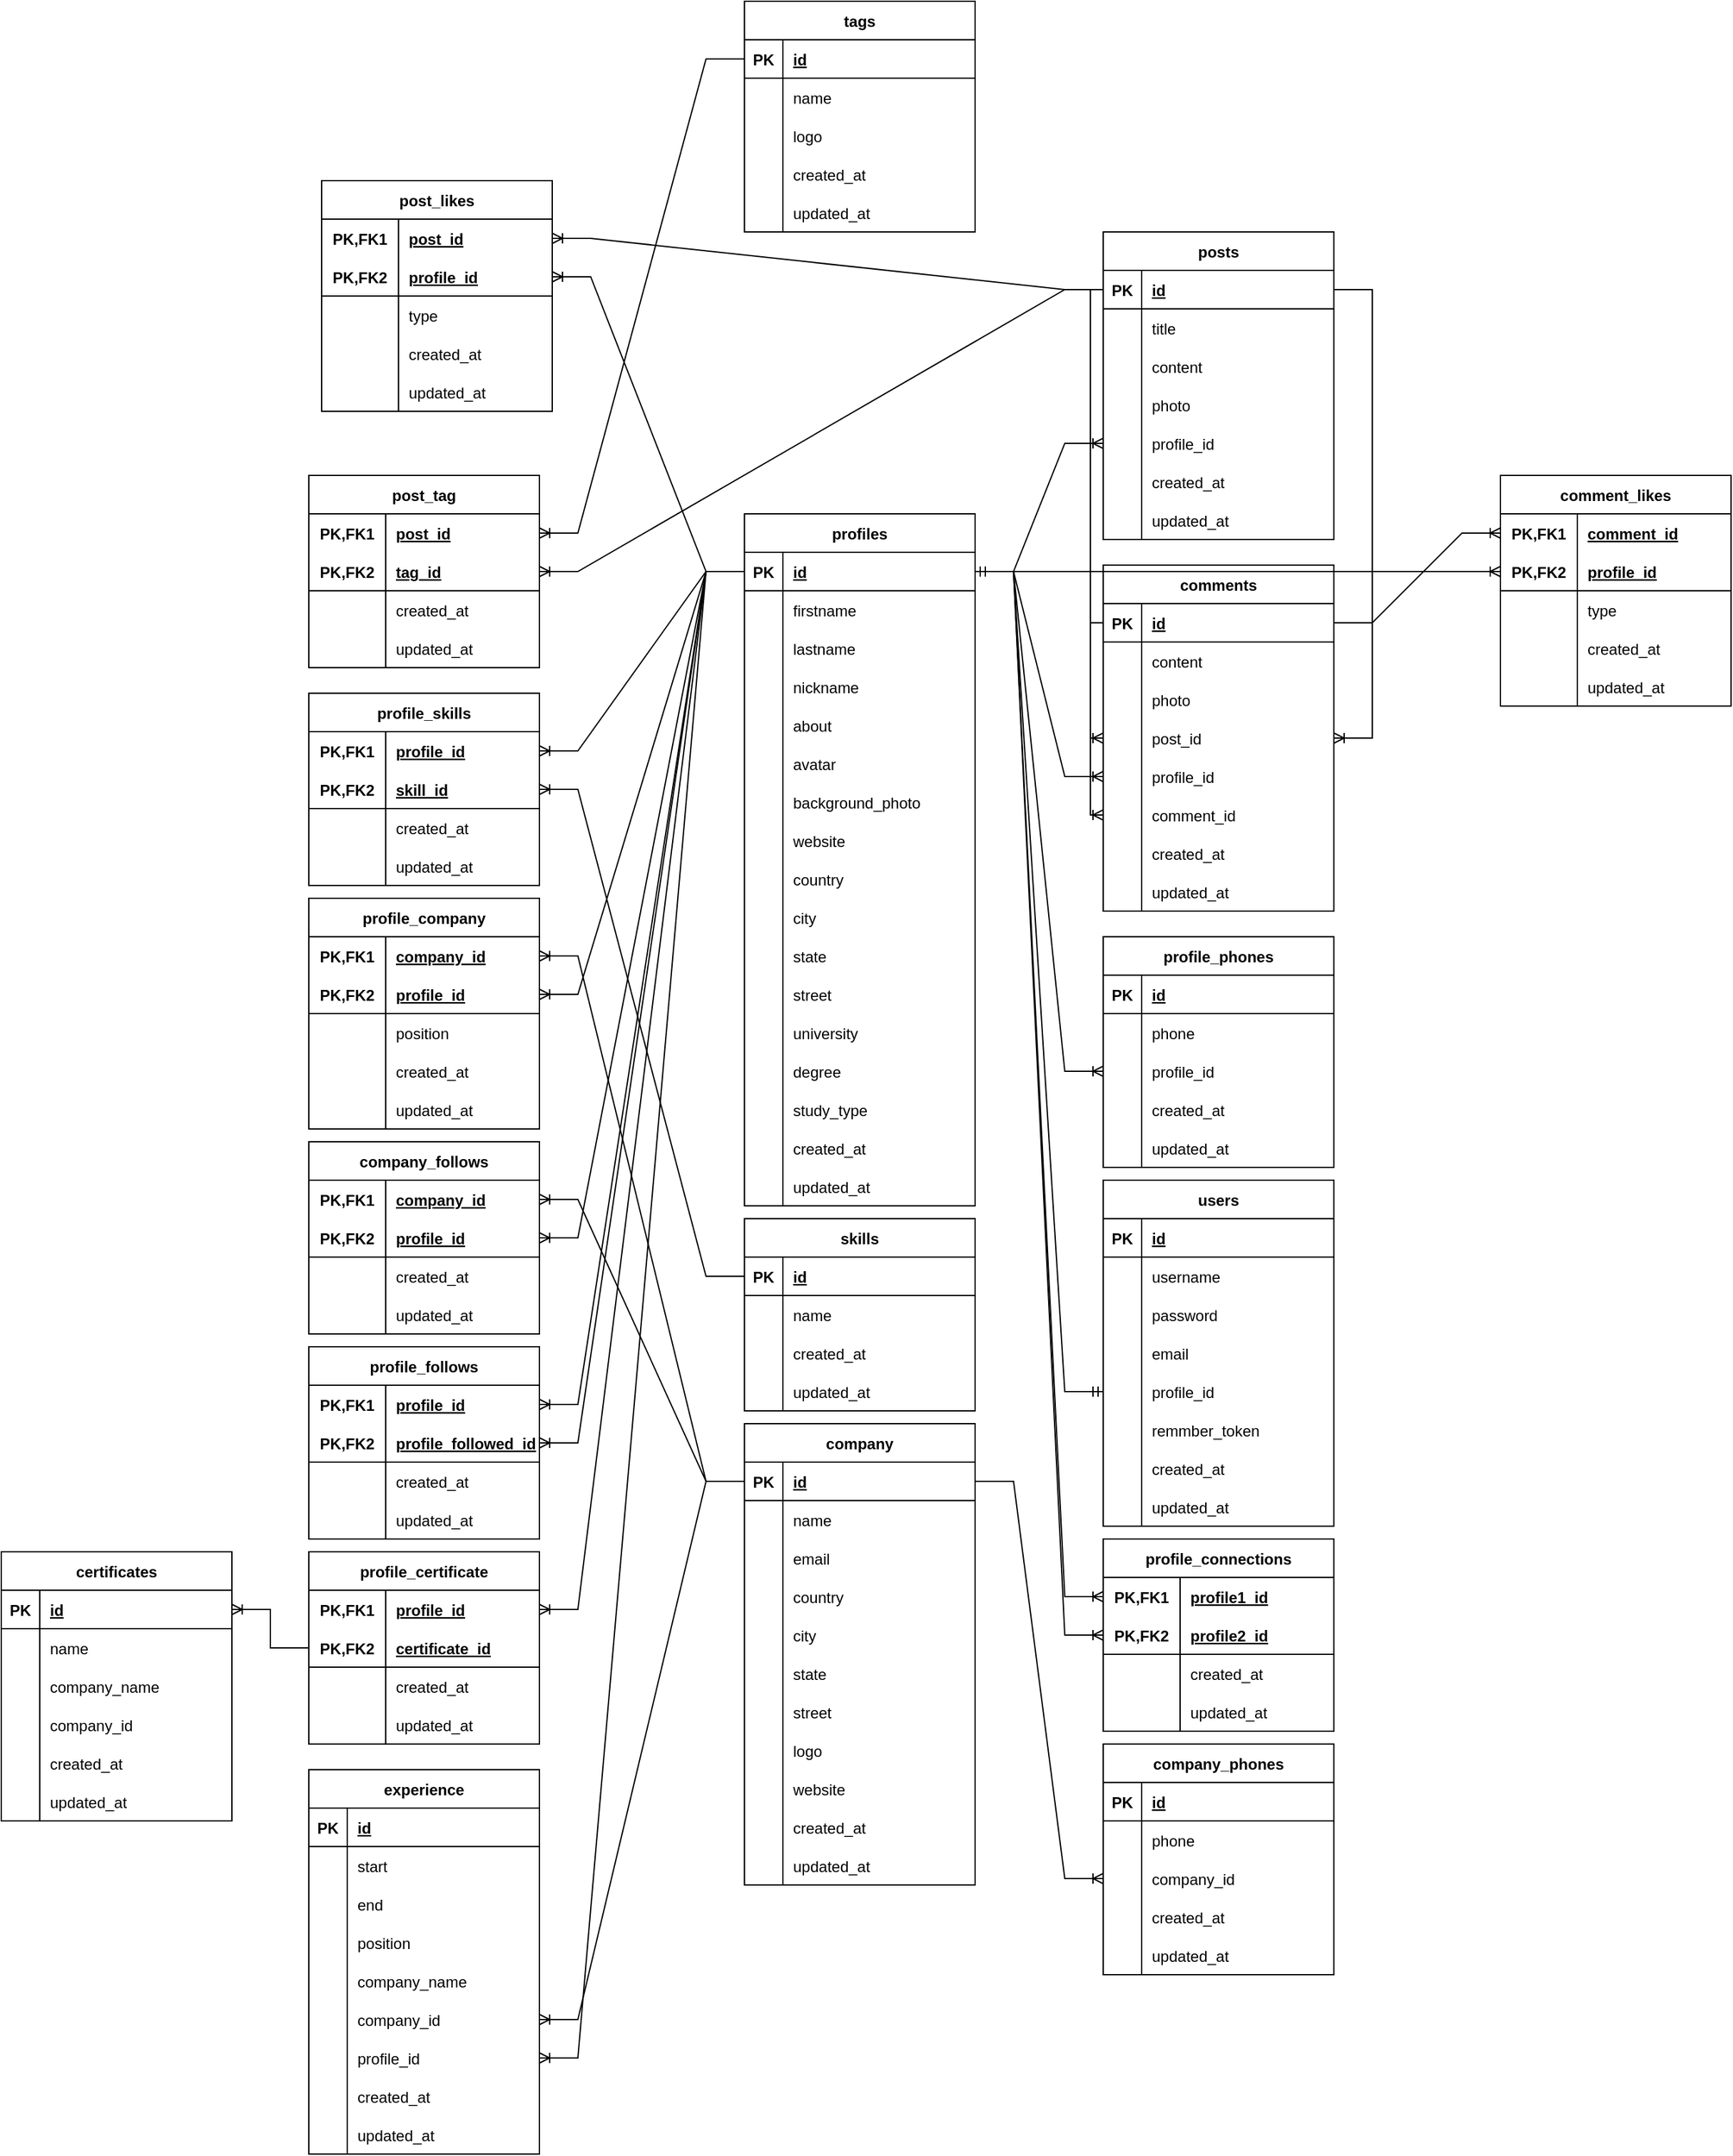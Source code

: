 <mxfile version="16.5.1" type="device"><diagram id="gYM-70vbn_ABmbYNw6uV" name="Page-1"><mxGraphModel dx="1968" dy="2260" grid="1" gridSize="10" guides="1" tooltips="1" connect="1" arrows="1" fold="1" page="1" pageScale="1" pageWidth="1100" pageHeight="1700" math="0" shadow="0"><root><mxCell id="0"/><mxCell id="1" parent="0"/><mxCell id="rRwVsC_UyX_nV2PTAMMr-144" value="comments" style="shape=table;startSize=30;container=1;collapsible=1;childLayout=tableLayout;fixedRows=1;rowLines=0;fontStyle=1;align=center;resizeLast=1;" parent="1" vertex="1"><mxGeometry x="660" y="280" width="180" height="270" as="geometry"/></mxCell><mxCell id="rRwVsC_UyX_nV2PTAMMr-145" value="" style="shape=tableRow;horizontal=0;startSize=0;swimlaneHead=0;swimlaneBody=0;fillColor=none;collapsible=0;dropTarget=0;points=[[0,0.5],[1,0.5]];portConstraint=eastwest;top=0;left=0;right=0;bottom=1;" parent="rRwVsC_UyX_nV2PTAMMr-144" vertex="1"><mxGeometry y="30" width="180" height="30" as="geometry"/></mxCell><mxCell id="rRwVsC_UyX_nV2PTAMMr-146" value="PK" style="shape=partialRectangle;connectable=0;fillColor=none;top=0;left=0;bottom=0;right=0;fontStyle=1;overflow=hidden;" parent="rRwVsC_UyX_nV2PTAMMr-145" vertex="1"><mxGeometry width="30" height="30" as="geometry"><mxRectangle width="30" height="30" as="alternateBounds"/></mxGeometry></mxCell><mxCell id="rRwVsC_UyX_nV2PTAMMr-147" value="id" style="shape=partialRectangle;connectable=0;fillColor=none;top=0;left=0;bottom=0;right=0;align=left;spacingLeft=6;fontStyle=5;overflow=hidden;" parent="rRwVsC_UyX_nV2PTAMMr-145" vertex="1"><mxGeometry x="30" width="150" height="30" as="geometry"><mxRectangle width="150" height="30" as="alternateBounds"/></mxGeometry></mxCell><mxCell id="rRwVsC_UyX_nV2PTAMMr-148" value="" style="shape=tableRow;horizontal=0;startSize=0;swimlaneHead=0;swimlaneBody=0;fillColor=none;collapsible=0;dropTarget=0;points=[[0,0.5],[1,0.5]];portConstraint=eastwest;top=0;left=0;right=0;bottom=0;" parent="rRwVsC_UyX_nV2PTAMMr-144" vertex="1"><mxGeometry y="60" width="180" height="30" as="geometry"/></mxCell><mxCell id="rRwVsC_UyX_nV2PTAMMr-149" value="" style="shape=partialRectangle;connectable=0;fillColor=none;top=0;left=0;bottom=0;right=0;editable=1;overflow=hidden;" parent="rRwVsC_UyX_nV2PTAMMr-148" vertex="1"><mxGeometry width="30" height="30" as="geometry"><mxRectangle width="30" height="30" as="alternateBounds"/></mxGeometry></mxCell><mxCell id="rRwVsC_UyX_nV2PTAMMr-150" value="content" style="shape=partialRectangle;connectable=0;fillColor=none;top=0;left=0;bottom=0;right=0;align=left;spacingLeft=6;overflow=hidden;" parent="rRwVsC_UyX_nV2PTAMMr-148" vertex="1"><mxGeometry x="30" width="150" height="30" as="geometry"><mxRectangle width="150" height="30" as="alternateBounds"/></mxGeometry></mxCell><mxCell id="rRwVsC_UyX_nV2PTAMMr-154" value="" style="shape=tableRow;horizontal=0;startSize=0;swimlaneHead=0;swimlaneBody=0;fillColor=none;collapsible=0;dropTarget=0;points=[[0,0.5],[1,0.5]];portConstraint=eastwest;top=0;left=0;right=0;bottom=0;" parent="rRwVsC_UyX_nV2PTAMMr-144" vertex="1"><mxGeometry y="90" width="180" height="30" as="geometry"/></mxCell><mxCell id="rRwVsC_UyX_nV2PTAMMr-155" value="" style="shape=partialRectangle;connectable=0;fillColor=none;top=0;left=0;bottom=0;right=0;editable=1;overflow=hidden;" parent="rRwVsC_UyX_nV2PTAMMr-154" vertex="1"><mxGeometry width="30" height="30" as="geometry"><mxRectangle width="30" height="30" as="alternateBounds"/></mxGeometry></mxCell><mxCell id="rRwVsC_UyX_nV2PTAMMr-156" value="photo" style="shape=partialRectangle;connectable=0;fillColor=none;top=0;left=0;bottom=0;right=0;align=left;spacingLeft=6;overflow=hidden;" parent="rRwVsC_UyX_nV2PTAMMr-154" vertex="1"><mxGeometry x="30" width="150" height="30" as="geometry"><mxRectangle width="150" height="30" as="alternateBounds"/></mxGeometry></mxCell><mxCell id="rRwVsC_UyX_nV2PTAMMr-166" value="" style="shape=tableRow;horizontal=0;startSize=0;swimlaneHead=0;swimlaneBody=0;fillColor=none;collapsible=0;dropTarget=0;points=[[0,0.5],[1,0.5]];portConstraint=eastwest;top=0;left=0;right=0;bottom=0;" parent="rRwVsC_UyX_nV2PTAMMr-144" vertex="1"><mxGeometry y="120" width="180" height="30" as="geometry"/></mxCell><mxCell id="rRwVsC_UyX_nV2PTAMMr-167" value="" style="shape=partialRectangle;connectable=0;fillColor=none;top=0;left=0;bottom=0;right=0;editable=1;overflow=hidden;" parent="rRwVsC_UyX_nV2PTAMMr-166" vertex="1"><mxGeometry width="30" height="30" as="geometry"><mxRectangle width="30" height="30" as="alternateBounds"/></mxGeometry></mxCell><mxCell id="rRwVsC_UyX_nV2PTAMMr-168" value="post_id" style="shape=partialRectangle;connectable=0;fillColor=none;top=0;left=0;bottom=0;right=0;align=left;spacingLeft=6;overflow=hidden;" parent="rRwVsC_UyX_nV2PTAMMr-166" vertex="1"><mxGeometry x="30" width="150" height="30" as="geometry"><mxRectangle width="150" height="30" as="alternateBounds"/></mxGeometry></mxCell><mxCell id="rRwVsC_UyX_nV2PTAMMr-157" value="" style="shape=tableRow;horizontal=0;startSize=0;swimlaneHead=0;swimlaneBody=0;fillColor=none;collapsible=0;dropTarget=0;points=[[0,0.5],[1,0.5]];portConstraint=eastwest;top=0;left=0;right=0;bottom=0;" parent="rRwVsC_UyX_nV2PTAMMr-144" vertex="1"><mxGeometry y="150" width="180" height="30" as="geometry"/></mxCell><mxCell id="rRwVsC_UyX_nV2PTAMMr-158" value="" style="shape=partialRectangle;connectable=0;fillColor=none;top=0;left=0;bottom=0;right=0;editable=1;overflow=hidden;" parent="rRwVsC_UyX_nV2PTAMMr-157" vertex="1"><mxGeometry width="30" height="30" as="geometry"><mxRectangle width="30" height="30" as="alternateBounds"/></mxGeometry></mxCell><mxCell id="rRwVsC_UyX_nV2PTAMMr-159" value="profile_id" style="shape=partialRectangle;connectable=0;fillColor=none;top=0;left=0;bottom=0;right=0;align=left;spacingLeft=6;overflow=hidden;" parent="rRwVsC_UyX_nV2PTAMMr-157" vertex="1"><mxGeometry x="30" width="150" height="30" as="geometry"><mxRectangle width="150" height="30" as="alternateBounds"/></mxGeometry></mxCell><mxCell id="rRwVsC_UyX_nV2PTAMMr-359" value="" style="shape=tableRow;horizontal=0;startSize=0;swimlaneHead=0;swimlaneBody=0;fillColor=none;collapsible=0;dropTarget=0;points=[[0,0.5],[1,0.5]];portConstraint=eastwest;top=0;left=0;right=0;bottom=0;" parent="rRwVsC_UyX_nV2PTAMMr-144" vertex="1"><mxGeometry y="180" width="180" height="30" as="geometry"/></mxCell><mxCell id="rRwVsC_UyX_nV2PTAMMr-360" value="" style="shape=partialRectangle;connectable=0;fillColor=none;top=0;left=0;bottom=0;right=0;editable=1;overflow=hidden;" parent="rRwVsC_UyX_nV2PTAMMr-359" vertex="1"><mxGeometry width="30" height="30" as="geometry"><mxRectangle width="30" height="30" as="alternateBounds"/></mxGeometry></mxCell><mxCell id="rRwVsC_UyX_nV2PTAMMr-361" value="comment_id" style="shape=partialRectangle;connectable=0;fillColor=none;top=0;left=0;bottom=0;right=0;align=left;spacingLeft=6;overflow=hidden;" parent="rRwVsC_UyX_nV2PTAMMr-359" vertex="1"><mxGeometry x="30" width="150" height="30" as="geometry"><mxRectangle width="150" height="30" as="alternateBounds"/></mxGeometry></mxCell><mxCell id="rRwVsC_UyX_nV2PTAMMr-160" value="" style="shape=tableRow;horizontal=0;startSize=0;swimlaneHead=0;swimlaneBody=0;fillColor=none;collapsible=0;dropTarget=0;points=[[0,0.5],[1,0.5]];portConstraint=eastwest;top=0;left=0;right=0;bottom=0;" parent="rRwVsC_UyX_nV2PTAMMr-144" vertex="1"><mxGeometry y="210" width="180" height="30" as="geometry"/></mxCell><mxCell id="rRwVsC_UyX_nV2PTAMMr-161" value="" style="shape=partialRectangle;connectable=0;fillColor=none;top=0;left=0;bottom=0;right=0;editable=1;overflow=hidden;" parent="rRwVsC_UyX_nV2PTAMMr-160" vertex="1"><mxGeometry width="30" height="30" as="geometry"><mxRectangle width="30" height="30" as="alternateBounds"/></mxGeometry></mxCell><mxCell id="rRwVsC_UyX_nV2PTAMMr-162" value="created_at" style="shape=partialRectangle;connectable=0;fillColor=none;top=0;left=0;bottom=0;right=0;align=left;spacingLeft=6;overflow=hidden;" parent="rRwVsC_UyX_nV2PTAMMr-160" vertex="1"><mxGeometry x="30" width="150" height="30" as="geometry"><mxRectangle width="150" height="30" as="alternateBounds"/></mxGeometry></mxCell><mxCell id="rRwVsC_UyX_nV2PTAMMr-163" value="" style="shape=tableRow;horizontal=0;startSize=0;swimlaneHead=0;swimlaneBody=0;fillColor=none;collapsible=0;dropTarget=0;points=[[0,0.5],[1,0.5]];portConstraint=eastwest;top=0;left=0;right=0;bottom=0;" parent="rRwVsC_UyX_nV2PTAMMr-144" vertex="1"><mxGeometry y="240" width="180" height="30" as="geometry"/></mxCell><mxCell id="rRwVsC_UyX_nV2PTAMMr-164" value="" style="shape=partialRectangle;connectable=0;fillColor=none;top=0;left=0;bottom=0;right=0;editable=1;overflow=hidden;" parent="rRwVsC_UyX_nV2PTAMMr-163" vertex="1"><mxGeometry width="30" height="30" as="geometry"><mxRectangle width="30" height="30" as="alternateBounds"/></mxGeometry></mxCell><mxCell id="rRwVsC_UyX_nV2PTAMMr-165" value="updated_at" style="shape=partialRectangle;connectable=0;fillColor=none;top=0;left=0;bottom=0;right=0;align=left;spacingLeft=6;overflow=hidden;" parent="rRwVsC_UyX_nV2PTAMMr-163" vertex="1"><mxGeometry x="30" width="150" height="30" as="geometry"><mxRectangle width="150" height="30" as="alternateBounds"/></mxGeometry></mxCell><mxCell id="lhzCdznWGRKiH5bEMwHR-11" value="" style="edgeStyle=orthogonalEdgeStyle;fontSize=12;html=1;endArrow=ERoneToMany;rounded=0;entryX=0;entryY=0.5;entryDx=0;entryDy=0;exitX=0;exitY=0.5;exitDx=0;exitDy=0;" edge="1" parent="rRwVsC_UyX_nV2PTAMMr-144" source="rRwVsC_UyX_nV2PTAMMr-145" target="rRwVsC_UyX_nV2PTAMMr-359"><mxGeometry width="100" height="100" relative="1" as="geometry"><mxPoint x="-50" y="40" as="sourcePoint"/><mxPoint x="80" y="30" as="targetPoint"/></mxGeometry></mxCell><mxCell id="rRwVsC_UyX_nV2PTAMMr-1" value="users" style="shape=table;startSize=30;container=1;collapsible=1;childLayout=tableLayout;fixedRows=1;rowLines=0;fontStyle=1;align=center;resizeLast=1;" parent="1" vertex="1"><mxGeometry x="660" y="760" width="180" height="270" as="geometry"><mxRectangle x="350" y="240" width="60" height="30" as="alternateBounds"/></mxGeometry></mxCell><mxCell id="rRwVsC_UyX_nV2PTAMMr-2" value="" style="shape=tableRow;horizontal=0;startSize=0;swimlaneHead=0;swimlaneBody=0;fillColor=none;collapsible=0;dropTarget=0;points=[[0,0.5],[1,0.5]];portConstraint=eastwest;top=0;left=0;right=0;bottom=1;" parent="rRwVsC_UyX_nV2PTAMMr-1" vertex="1"><mxGeometry y="30" width="180" height="30" as="geometry"/></mxCell><mxCell id="rRwVsC_UyX_nV2PTAMMr-3" value="PK" style="shape=partialRectangle;connectable=0;fillColor=none;top=0;left=0;bottom=0;right=0;fontStyle=1;overflow=hidden;" parent="rRwVsC_UyX_nV2PTAMMr-2" vertex="1"><mxGeometry width="30" height="30" as="geometry"><mxRectangle width="30" height="30" as="alternateBounds"/></mxGeometry></mxCell><mxCell id="rRwVsC_UyX_nV2PTAMMr-4" value="id" style="shape=partialRectangle;connectable=0;fillColor=none;top=0;left=0;bottom=0;right=0;align=left;spacingLeft=6;fontStyle=5;overflow=hidden;" parent="rRwVsC_UyX_nV2PTAMMr-2" vertex="1"><mxGeometry x="30" width="150" height="30" as="geometry"><mxRectangle width="150" height="30" as="alternateBounds"/></mxGeometry></mxCell><mxCell id="rRwVsC_UyX_nV2PTAMMr-5" value="" style="shape=tableRow;horizontal=0;startSize=0;swimlaneHead=0;swimlaneBody=0;fillColor=none;collapsible=0;dropTarget=0;points=[[0,0.5],[1,0.5]];portConstraint=eastwest;top=0;left=0;right=0;bottom=0;" parent="rRwVsC_UyX_nV2PTAMMr-1" vertex="1"><mxGeometry y="60" width="180" height="30" as="geometry"/></mxCell><mxCell id="rRwVsC_UyX_nV2PTAMMr-6" value="" style="shape=partialRectangle;connectable=0;fillColor=none;top=0;left=0;bottom=0;right=0;editable=1;overflow=hidden;" parent="rRwVsC_UyX_nV2PTAMMr-5" vertex="1"><mxGeometry width="30" height="30" as="geometry"><mxRectangle width="30" height="30" as="alternateBounds"/></mxGeometry></mxCell><mxCell id="rRwVsC_UyX_nV2PTAMMr-7" value="username" style="shape=partialRectangle;connectable=0;fillColor=none;top=0;left=0;bottom=0;right=0;align=left;spacingLeft=6;overflow=hidden;" parent="rRwVsC_UyX_nV2PTAMMr-5" vertex="1"><mxGeometry x="30" width="150" height="30" as="geometry"><mxRectangle width="150" height="30" as="alternateBounds"/></mxGeometry></mxCell><mxCell id="rRwVsC_UyX_nV2PTAMMr-8" value="" style="shape=tableRow;horizontal=0;startSize=0;swimlaneHead=0;swimlaneBody=0;fillColor=none;collapsible=0;dropTarget=0;points=[[0,0.5],[1,0.5]];portConstraint=eastwest;top=0;left=0;right=0;bottom=0;" parent="rRwVsC_UyX_nV2PTAMMr-1" vertex="1"><mxGeometry y="90" width="180" height="30" as="geometry"/></mxCell><mxCell id="rRwVsC_UyX_nV2PTAMMr-9" value="" style="shape=partialRectangle;connectable=0;fillColor=none;top=0;left=0;bottom=0;right=0;editable=1;overflow=hidden;" parent="rRwVsC_UyX_nV2PTAMMr-8" vertex="1"><mxGeometry width="30" height="30" as="geometry"><mxRectangle width="30" height="30" as="alternateBounds"/></mxGeometry></mxCell><mxCell id="rRwVsC_UyX_nV2PTAMMr-10" value="password" style="shape=partialRectangle;connectable=0;fillColor=none;top=0;left=0;bottom=0;right=0;align=left;spacingLeft=6;overflow=hidden;" parent="rRwVsC_UyX_nV2PTAMMr-8" vertex="1"><mxGeometry x="30" width="150" height="30" as="geometry"><mxRectangle width="150" height="30" as="alternateBounds"/></mxGeometry></mxCell><mxCell id="rRwVsC_UyX_nV2PTAMMr-54" value="" style="shape=tableRow;horizontal=0;startSize=0;swimlaneHead=0;swimlaneBody=0;fillColor=none;collapsible=0;dropTarget=0;points=[[0,0.5],[1,0.5]];portConstraint=eastwest;top=0;left=0;right=0;bottom=0;" parent="rRwVsC_UyX_nV2PTAMMr-1" vertex="1"><mxGeometry y="120" width="180" height="30" as="geometry"/></mxCell><mxCell id="rRwVsC_UyX_nV2PTAMMr-55" value="" style="shape=partialRectangle;connectable=0;fillColor=none;top=0;left=0;bottom=0;right=0;editable=1;overflow=hidden;" parent="rRwVsC_UyX_nV2PTAMMr-54" vertex="1"><mxGeometry width="30" height="30" as="geometry"><mxRectangle width="30" height="30" as="alternateBounds"/></mxGeometry></mxCell><mxCell id="rRwVsC_UyX_nV2PTAMMr-56" value="email" style="shape=partialRectangle;connectable=0;fillColor=none;top=0;left=0;bottom=0;right=0;align=left;spacingLeft=6;overflow=hidden;" parent="rRwVsC_UyX_nV2PTAMMr-54" vertex="1"><mxGeometry x="30" width="150" height="30" as="geometry"><mxRectangle width="150" height="30" as="alternateBounds"/></mxGeometry></mxCell><mxCell id="rRwVsC_UyX_nV2PTAMMr-600" value="" style="shape=tableRow;horizontal=0;startSize=0;swimlaneHead=0;swimlaneBody=0;fillColor=none;collapsible=0;dropTarget=0;points=[[0,0.5],[1,0.5]];portConstraint=eastwest;top=0;left=0;right=0;bottom=0;" parent="rRwVsC_UyX_nV2PTAMMr-1" vertex="1"><mxGeometry y="150" width="180" height="30" as="geometry"/></mxCell><mxCell id="rRwVsC_UyX_nV2PTAMMr-601" value="" style="shape=partialRectangle;connectable=0;fillColor=none;top=0;left=0;bottom=0;right=0;editable=1;overflow=hidden;" parent="rRwVsC_UyX_nV2PTAMMr-600" vertex="1"><mxGeometry width="30" height="30" as="geometry"><mxRectangle width="30" height="30" as="alternateBounds"/></mxGeometry></mxCell><mxCell id="rRwVsC_UyX_nV2PTAMMr-602" value="profile_id" style="shape=partialRectangle;connectable=0;fillColor=none;top=0;left=0;bottom=0;right=0;align=left;spacingLeft=6;overflow=hidden;" parent="rRwVsC_UyX_nV2PTAMMr-600" vertex="1"><mxGeometry x="30" width="150" height="30" as="geometry"><mxRectangle width="150" height="30" as="alternateBounds"/></mxGeometry></mxCell><mxCell id="rRwVsC_UyX_nV2PTAMMr-23" value="" style="shape=tableRow;horizontal=0;startSize=0;swimlaneHead=0;swimlaneBody=0;fillColor=none;collapsible=0;dropTarget=0;points=[[0,0.5],[1,0.5]];portConstraint=eastwest;top=0;left=0;right=0;bottom=0;" parent="rRwVsC_UyX_nV2PTAMMr-1" vertex="1"><mxGeometry y="180" width="180" height="30" as="geometry"/></mxCell><mxCell id="rRwVsC_UyX_nV2PTAMMr-24" value="" style="shape=partialRectangle;connectable=0;fillColor=none;top=0;left=0;bottom=0;right=0;editable=1;overflow=hidden;" parent="rRwVsC_UyX_nV2PTAMMr-23" vertex="1"><mxGeometry width="30" height="30" as="geometry"><mxRectangle width="30" height="30" as="alternateBounds"/></mxGeometry></mxCell><mxCell id="rRwVsC_UyX_nV2PTAMMr-25" value="remmber_token" style="shape=partialRectangle;connectable=0;fillColor=none;top=0;left=0;bottom=0;right=0;align=left;spacingLeft=6;overflow=hidden;" parent="rRwVsC_UyX_nV2PTAMMr-23" vertex="1"><mxGeometry x="30" width="150" height="30" as="geometry"><mxRectangle width="150" height="30" as="alternateBounds"/></mxGeometry></mxCell><mxCell id="rRwVsC_UyX_nV2PTAMMr-17" value="" style="shape=tableRow;horizontal=0;startSize=0;swimlaneHead=0;swimlaneBody=0;fillColor=none;collapsible=0;dropTarget=0;points=[[0,0.5],[1,0.5]];portConstraint=eastwest;top=0;left=0;right=0;bottom=0;" parent="rRwVsC_UyX_nV2PTAMMr-1" vertex="1"><mxGeometry y="210" width="180" height="30" as="geometry"/></mxCell><mxCell id="rRwVsC_UyX_nV2PTAMMr-18" value="" style="shape=partialRectangle;connectable=0;fillColor=none;top=0;left=0;bottom=0;right=0;editable=1;overflow=hidden;" parent="rRwVsC_UyX_nV2PTAMMr-17" vertex="1"><mxGeometry width="30" height="30" as="geometry"><mxRectangle width="30" height="30" as="alternateBounds"/></mxGeometry></mxCell><mxCell id="rRwVsC_UyX_nV2PTAMMr-19" value="created_at" style="shape=partialRectangle;connectable=0;fillColor=none;top=0;left=0;bottom=0;right=0;align=left;spacingLeft=6;overflow=hidden;" parent="rRwVsC_UyX_nV2PTAMMr-17" vertex="1"><mxGeometry x="30" width="150" height="30" as="geometry"><mxRectangle width="150" height="30" as="alternateBounds"/></mxGeometry></mxCell><mxCell id="rRwVsC_UyX_nV2PTAMMr-20" value="" style="shape=tableRow;horizontal=0;startSize=0;swimlaneHead=0;swimlaneBody=0;fillColor=none;collapsible=0;dropTarget=0;points=[[0,0.5],[1,0.5]];portConstraint=eastwest;top=0;left=0;right=0;bottom=0;" parent="rRwVsC_UyX_nV2PTAMMr-1" vertex="1"><mxGeometry y="240" width="180" height="30" as="geometry"/></mxCell><mxCell id="rRwVsC_UyX_nV2PTAMMr-21" value="" style="shape=partialRectangle;connectable=0;fillColor=none;top=0;left=0;bottom=0;right=0;editable=1;overflow=hidden;" parent="rRwVsC_UyX_nV2PTAMMr-20" vertex="1"><mxGeometry width="30" height="30" as="geometry"><mxRectangle width="30" height="30" as="alternateBounds"/></mxGeometry></mxCell><mxCell id="rRwVsC_UyX_nV2PTAMMr-22" value="updated_at" style="shape=partialRectangle;connectable=0;fillColor=none;top=0;left=0;bottom=0;right=0;align=left;spacingLeft=6;overflow=hidden;" parent="rRwVsC_UyX_nV2PTAMMr-20" vertex="1"><mxGeometry x="30" width="150" height="30" as="geometry"><mxRectangle width="150" height="30" as="alternateBounds"/></mxGeometry></mxCell><mxCell id="lhzCdznWGRKiH5bEMwHR-9" value="" style="fontSize=12;html=1;endArrow=ERoneToMany;strokeColor=default;rounded=0;sketch=0;exitX=0;exitY=0.5;exitDx=0;exitDy=0;edgeStyle=orthogonalEdgeStyle;entryX=0;entryY=0.5;entryDx=0;entryDy=0;" edge="1" parent="1" source="rRwVsC_UyX_nV2PTAMMr-71" target="rRwVsC_UyX_nV2PTAMMr-166"><mxGeometry width="100" height="100" relative="1" as="geometry"><mxPoint x="620" y="40" as="sourcePoint"/><mxPoint x="630" y="415" as="targetPoint"/></mxGeometry></mxCell><mxCell id="rRwVsC_UyX_nV2PTAMMr-26" value="profiles" style="shape=table;startSize=30;container=1;collapsible=1;childLayout=tableLayout;fixedRows=1;rowLines=0;fontStyle=1;align=center;resizeLast=1;" parent="1" vertex="1"><mxGeometry x="380" y="240" width="180" height="540" as="geometry"/></mxCell><mxCell id="rRwVsC_UyX_nV2PTAMMr-27" value="" style="shape=tableRow;horizontal=0;startSize=0;swimlaneHead=0;swimlaneBody=0;fillColor=none;collapsible=0;dropTarget=0;points=[[0,0.5],[1,0.5]];portConstraint=eastwest;top=0;left=0;right=0;bottom=1;" parent="rRwVsC_UyX_nV2PTAMMr-26" vertex="1"><mxGeometry y="30" width="180" height="30" as="geometry"/></mxCell><mxCell id="rRwVsC_UyX_nV2PTAMMr-28" value="PK" style="shape=partialRectangle;connectable=0;fillColor=none;top=0;left=0;bottom=0;right=0;fontStyle=1;overflow=hidden;" parent="rRwVsC_UyX_nV2PTAMMr-27" vertex="1"><mxGeometry width="30" height="30" as="geometry"><mxRectangle width="30" height="30" as="alternateBounds"/></mxGeometry></mxCell><mxCell id="rRwVsC_UyX_nV2PTAMMr-29" value="id" style="shape=partialRectangle;connectable=0;fillColor=none;top=0;left=0;bottom=0;right=0;align=left;spacingLeft=6;fontStyle=5;overflow=hidden;" parent="rRwVsC_UyX_nV2PTAMMr-27" vertex="1"><mxGeometry x="30" width="150" height="30" as="geometry"><mxRectangle width="150" height="30" as="alternateBounds"/></mxGeometry></mxCell><mxCell id="rRwVsC_UyX_nV2PTAMMr-30" value="" style="shape=tableRow;horizontal=0;startSize=0;swimlaneHead=0;swimlaneBody=0;fillColor=none;collapsible=0;dropTarget=0;points=[[0,0.5],[1,0.5]];portConstraint=eastwest;top=0;left=0;right=0;bottom=0;" parent="rRwVsC_UyX_nV2PTAMMr-26" vertex="1"><mxGeometry y="60" width="180" height="30" as="geometry"/></mxCell><mxCell id="rRwVsC_UyX_nV2PTAMMr-31" value="" style="shape=partialRectangle;connectable=0;fillColor=none;top=0;left=0;bottom=0;right=0;editable=1;overflow=hidden;" parent="rRwVsC_UyX_nV2PTAMMr-30" vertex="1"><mxGeometry width="30" height="30" as="geometry"><mxRectangle width="30" height="30" as="alternateBounds"/></mxGeometry></mxCell><mxCell id="rRwVsC_UyX_nV2PTAMMr-32" value="firstname" style="shape=partialRectangle;connectable=0;fillColor=none;top=0;left=0;bottom=0;right=0;align=left;spacingLeft=6;overflow=hidden;" parent="rRwVsC_UyX_nV2PTAMMr-30" vertex="1"><mxGeometry x="30" width="150" height="30" as="geometry"><mxRectangle width="150" height="30" as="alternateBounds"/></mxGeometry></mxCell><mxCell id="rRwVsC_UyX_nV2PTAMMr-33" value="" style="shape=tableRow;horizontal=0;startSize=0;swimlaneHead=0;swimlaneBody=0;fillColor=none;collapsible=0;dropTarget=0;points=[[0,0.5],[1,0.5]];portConstraint=eastwest;top=0;left=0;right=0;bottom=0;" parent="rRwVsC_UyX_nV2PTAMMr-26" vertex="1"><mxGeometry y="90" width="180" height="30" as="geometry"/></mxCell><mxCell id="rRwVsC_UyX_nV2PTAMMr-34" value="" style="shape=partialRectangle;connectable=0;fillColor=none;top=0;left=0;bottom=0;right=0;editable=1;overflow=hidden;" parent="rRwVsC_UyX_nV2PTAMMr-33" vertex="1"><mxGeometry width="30" height="30" as="geometry"><mxRectangle width="30" height="30" as="alternateBounds"/></mxGeometry></mxCell><mxCell id="rRwVsC_UyX_nV2PTAMMr-35" value="lastname" style="shape=partialRectangle;connectable=0;fillColor=none;top=0;left=0;bottom=0;right=0;align=left;spacingLeft=6;overflow=hidden;" parent="rRwVsC_UyX_nV2PTAMMr-33" vertex="1"><mxGeometry x="30" width="150" height="30" as="geometry"><mxRectangle width="150" height="30" as="alternateBounds"/></mxGeometry></mxCell><mxCell id="rRwVsC_UyX_nV2PTAMMr-362" value="" style="shape=tableRow;horizontal=0;startSize=0;swimlaneHead=0;swimlaneBody=0;fillColor=none;collapsible=0;dropTarget=0;points=[[0,0.5],[1,0.5]];portConstraint=eastwest;top=0;left=0;right=0;bottom=0;" parent="rRwVsC_UyX_nV2PTAMMr-26" vertex="1"><mxGeometry y="120" width="180" height="30" as="geometry"/></mxCell><mxCell id="rRwVsC_UyX_nV2PTAMMr-363" value="" style="shape=partialRectangle;connectable=0;fillColor=none;top=0;left=0;bottom=0;right=0;editable=1;overflow=hidden;" parent="rRwVsC_UyX_nV2PTAMMr-362" vertex="1"><mxGeometry width="30" height="30" as="geometry"><mxRectangle width="30" height="30" as="alternateBounds"/></mxGeometry></mxCell><mxCell id="rRwVsC_UyX_nV2PTAMMr-364" value="nickname" style="shape=partialRectangle;connectable=0;fillColor=none;top=0;left=0;bottom=0;right=0;align=left;spacingLeft=6;overflow=hidden;" parent="rRwVsC_UyX_nV2PTAMMr-362" vertex="1"><mxGeometry x="30" width="150" height="30" as="geometry"><mxRectangle width="150" height="30" as="alternateBounds"/></mxGeometry></mxCell><mxCell id="rRwVsC_UyX_nV2PTAMMr-234" value="" style="shape=tableRow;horizontal=0;startSize=0;swimlaneHead=0;swimlaneBody=0;fillColor=none;collapsible=0;dropTarget=0;points=[[0,0.5],[1,0.5]];portConstraint=eastwest;top=0;left=0;right=0;bottom=0;" parent="rRwVsC_UyX_nV2PTAMMr-26" vertex="1"><mxGeometry y="150" width="180" height="30" as="geometry"/></mxCell><mxCell id="rRwVsC_UyX_nV2PTAMMr-235" value="" style="shape=partialRectangle;connectable=0;fillColor=none;top=0;left=0;bottom=0;right=0;editable=1;overflow=hidden;" parent="rRwVsC_UyX_nV2PTAMMr-234" vertex="1"><mxGeometry width="30" height="30" as="geometry"><mxRectangle width="30" height="30" as="alternateBounds"/></mxGeometry></mxCell><mxCell id="rRwVsC_UyX_nV2PTAMMr-236" value="about" style="shape=partialRectangle;connectable=0;fillColor=none;top=0;left=0;bottom=0;right=0;align=left;spacingLeft=6;overflow=hidden;" parent="rRwVsC_UyX_nV2PTAMMr-234" vertex="1"><mxGeometry x="30" width="150" height="30" as="geometry"><mxRectangle width="150" height="30" as="alternateBounds"/></mxGeometry></mxCell><mxCell id="rRwVsC_UyX_nV2PTAMMr-39" value="" style="shape=tableRow;horizontal=0;startSize=0;swimlaneHead=0;swimlaneBody=0;fillColor=none;collapsible=0;dropTarget=0;points=[[0,0.5],[1,0.5]];portConstraint=eastwest;top=0;left=0;right=0;bottom=0;" parent="rRwVsC_UyX_nV2PTAMMr-26" vertex="1"><mxGeometry y="180" width="180" height="30" as="geometry"/></mxCell><mxCell id="rRwVsC_UyX_nV2PTAMMr-40" value="" style="shape=partialRectangle;connectable=0;fillColor=none;top=0;left=0;bottom=0;right=0;editable=1;overflow=hidden;" parent="rRwVsC_UyX_nV2PTAMMr-39" vertex="1"><mxGeometry width="30" height="30" as="geometry"><mxRectangle width="30" height="30" as="alternateBounds"/></mxGeometry></mxCell><mxCell id="rRwVsC_UyX_nV2PTAMMr-41" value="avatar" style="shape=partialRectangle;connectable=0;fillColor=none;top=0;left=0;bottom=0;right=0;align=left;spacingLeft=6;overflow=hidden;" parent="rRwVsC_UyX_nV2PTAMMr-39" vertex="1"><mxGeometry x="30" width="150" height="30" as="geometry"><mxRectangle width="150" height="30" as="alternateBounds"/></mxGeometry></mxCell><mxCell id="rRwVsC_UyX_nV2PTAMMr-455" value="" style="shape=tableRow;horizontal=0;startSize=0;swimlaneHead=0;swimlaneBody=0;fillColor=none;collapsible=0;dropTarget=0;points=[[0,0.5],[1,0.5]];portConstraint=eastwest;top=0;left=0;right=0;bottom=0;" parent="rRwVsC_UyX_nV2PTAMMr-26" vertex="1"><mxGeometry y="210" width="180" height="30" as="geometry"/></mxCell><mxCell id="rRwVsC_UyX_nV2PTAMMr-456" value="" style="shape=partialRectangle;connectable=0;fillColor=none;top=0;left=0;bottom=0;right=0;editable=1;overflow=hidden;" parent="rRwVsC_UyX_nV2PTAMMr-455" vertex="1"><mxGeometry width="30" height="30" as="geometry"><mxRectangle width="30" height="30" as="alternateBounds"/></mxGeometry></mxCell><mxCell id="rRwVsC_UyX_nV2PTAMMr-457" value="background_photo" style="shape=partialRectangle;connectable=0;fillColor=none;top=0;left=0;bottom=0;right=0;align=left;spacingLeft=6;overflow=hidden;" parent="rRwVsC_UyX_nV2PTAMMr-455" vertex="1"><mxGeometry x="30" width="150" height="30" as="geometry"><mxRectangle width="150" height="30" as="alternateBounds"/></mxGeometry></mxCell><mxCell id="rRwVsC_UyX_nV2PTAMMr-609" value="" style="shape=tableRow;horizontal=0;startSize=0;swimlaneHead=0;swimlaneBody=0;fillColor=none;collapsible=0;dropTarget=0;points=[[0,0.5],[1,0.5]];portConstraint=eastwest;top=0;left=0;right=0;bottom=0;" parent="rRwVsC_UyX_nV2PTAMMr-26" vertex="1"><mxGeometry y="240" width="180" height="30" as="geometry"/></mxCell><mxCell id="rRwVsC_UyX_nV2PTAMMr-610" value="" style="shape=partialRectangle;connectable=0;fillColor=none;top=0;left=0;bottom=0;right=0;editable=1;overflow=hidden;" parent="rRwVsC_UyX_nV2PTAMMr-609" vertex="1"><mxGeometry width="30" height="30" as="geometry"><mxRectangle width="30" height="30" as="alternateBounds"/></mxGeometry></mxCell><mxCell id="rRwVsC_UyX_nV2PTAMMr-611" value="website" style="shape=partialRectangle;connectable=0;fillColor=none;top=0;left=0;bottom=0;right=0;align=left;spacingLeft=6;overflow=hidden;" parent="rRwVsC_UyX_nV2PTAMMr-609" vertex="1"><mxGeometry x="30" width="150" height="30" as="geometry"><mxRectangle width="150" height="30" as="alternateBounds"/></mxGeometry></mxCell><mxCell id="rRwVsC_UyX_nV2PTAMMr-42" value="" style="shape=tableRow;horizontal=0;startSize=0;swimlaneHead=0;swimlaneBody=0;fillColor=none;collapsible=0;dropTarget=0;points=[[0,0.5],[1,0.5]];portConstraint=eastwest;top=0;left=0;right=0;bottom=0;" parent="rRwVsC_UyX_nV2PTAMMr-26" vertex="1"><mxGeometry y="270" width="180" height="30" as="geometry"/></mxCell><mxCell id="rRwVsC_UyX_nV2PTAMMr-43" value="" style="shape=partialRectangle;connectable=0;fillColor=none;top=0;left=0;bottom=0;right=0;editable=1;overflow=hidden;" parent="rRwVsC_UyX_nV2PTAMMr-42" vertex="1"><mxGeometry width="30" height="30" as="geometry"><mxRectangle width="30" height="30" as="alternateBounds"/></mxGeometry></mxCell><mxCell id="rRwVsC_UyX_nV2PTAMMr-44" value="country" style="shape=partialRectangle;connectable=0;fillColor=none;top=0;left=0;bottom=0;right=0;align=left;spacingLeft=6;overflow=hidden;" parent="rRwVsC_UyX_nV2PTAMMr-42" vertex="1"><mxGeometry x="30" width="150" height="30" as="geometry"><mxRectangle width="150" height="30" as="alternateBounds"/></mxGeometry></mxCell><mxCell id="rRwVsC_UyX_nV2PTAMMr-45" value="" style="shape=tableRow;horizontal=0;startSize=0;swimlaneHead=0;swimlaneBody=0;fillColor=none;collapsible=0;dropTarget=0;points=[[0,0.5],[1,0.5]];portConstraint=eastwest;top=0;left=0;right=0;bottom=0;" parent="rRwVsC_UyX_nV2PTAMMr-26" vertex="1"><mxGeometry y="300" width="180" height="30" as="geometry"/></mxCell><mxCell id="rRwVsC_UyX_nV2PTAMMr-46" value="" style="shape=partialRectangle;connectable=0;fillColor=none;top=0;left=0;bottom=0;right=0;editable=1;overflow=hidden;" parent="rRwVsC_UyX_nV2PTAMMr-45" vertex="1"><mxGeometry width="30" height="30" as="geometry"><mxRectangle width="30" height="30" as="alternateBounds"/></mxGeometry></mxCell><mxCell id="rRwVsC_UyX_nV2PTAMMr-47" value="city" style="shape=partialRectangle;connectable=0;fillColor=none;top=0;left=0;bottom=0;right=0;align=left;spacingLeft=6;overflow=hidden;" parent="rRwVsC_UyX_nV2PTAMMr-45" vertex="1"><mxGeometry x="30" width="150" height="30" as="geometry"><mxRectangle width="150" height="30" as="alternateBounds"/></mxGeometry></mxCell><mxCell id="rRwVsC_UyX_nV2PTAMMr-48" value="" style="shape=tableRow;horizontal=0;startSize=0;swimlaneHead=0;swimlaneBody=0;fillColor=none;collapsible=0;dropTarget=0;points=[[0,0.5],[1,0.5]];portConstraint=eastwest;top=0;left=0;right=0;bottom=0;" parent="rRwVsC_UyX_nV2PTAMMr-26" vertex="1"><mxGeometry y="330" width="180" height="30" as="geometry"/></mxCell><mxCell id="rRwVsC_UyX_nV2PTAMMr-49" value="" style="shape=partialRectangle;connectable=0;fillColor=none;top=0;left=0;bottom=0;right=0;editable=1;overflow=hidden;" parent="rRwVsC_UyX_nV2PTAMMr-48" vertex="1"><mxGeometry width="30" height="30" as="geometry"><mxRectangle width="30" height="30" as="alternateBounds"/></mxGeometry></mxCell><mxCell id="rRwVsC_UyX_nV2PTAMMr-50" value="state" style="shape=partialRectangle;connectable=0;fillColor=none;top=0;left=0;bottom=0;right=0;align=left;spacingLeft=6;overflow=hidden;" parent="rRwVsC_UyX_nV2PTAMMr-48" vertex="1"><mxGeometry x="30" width="150" height="30" as="geometry"><mxRectangle width="150" height="30" as="alternateBounds"/></mxGeometry></mxCell><mxCell id="rRwVsC_UyX_nV2PTAMMr-51" value="" style="shape=tableRow;horizontal=0;startSize=0;swimlaneHead=0;swimlaneBody=0;fillColor=none;collapsible=0;dropTarget=0;points=[[0,0.5],[1,0.5]];portConstraint=eastwest;top=0;left=0;right=0;bottom=0;" parent="rRwVsC_UyX_nV2PTAMMr-26" vertex="1"><mxGeometry y="360" width="180" height="30" as="geometry"/></mxCell><mxCell id="rRwVsC_UyX_nV2PTAMMr-52" value="" style="shape=partialRectangle;connectable=0;fillColor=none;top=0;left=0;bottom=0;right=0;editable=1;overflow=hidden;" parent="rRwVsC_UyX_nV2PTAMMr-51" vertex="1"><mxGeometry width="30" height="30" as="geometry"><mxRectangle width="30" height="30" as="alternateBounds"/></mxGeometry></mxCell><mxCell id="rRwVsC_UyX_nV2PTAMMr-53" value="street" style="shape=partialRectangle;connectable=0;fillColor=none;top=0;left=0;bottom=0;right=0;align=left;spacingLeft=6;overflow=hidden;" parent="rRwVsC_UyX_nV2PTAMMr-51" vertex="1"><mxGeometry x="30" width="150" height="30" as="geometry"><mxRectangle width="150" height="30" as="alternateBounds"/></mxGeometry></mxCell><mxCell id="rRwVsC_UyX_nV2PTAMMr-328" value="" style="shape=tableRow;horizontal=0;startSize=0;swimlaneHead=0;swimlaneBody=0;fillColor=none;collapsible=0;dropTarget=0;points=[[0,0.5],[1,0.5]];portConstraint=eastwest;top=0;left=0;right=0;bottom=0;" parent="rRwVsC_UyX_nV2PTAMMr-26" vertex="1"><mxGeometry y="390" width="180" height="30" as="geometry"/></mxCell><mxCell id="rRwVsC_UyX_nV2PTAMMr-329" value="" style="shape=partialRectangle;connectable=0;fillColor=none;top=0;left=0;bottom=0;right=0;editable=1;overflow=hidden;" parent="rRwVsC_UyX_nV2PTAMMr-328" vertex="1"><mxGeometry width="30" height="30" as="geometry"><mxRectangle width="30" height="30" as="alternateBounds"/></mxGeometry></mxCell><mxCell id="rRwVsC_UyX_nV2PTAMMr-330" value="university" style="shape=partialRectangle;connectable=0;fillColor=none;top=0;left=0;bottom=0;right=0;align=left;spacingLeft=6;overflow=hidden;" parent="rRwVsC_UyX_nV2PTAMMr-328" vertex="1"><mxGeometry x="30" width="150" height="30" as="geometry"><mxRectangle width="150" height="30" as="alternateBounds"/></mxGeometry></mxCell><mxCell id="rRwVsC_UyX_nV2PTAMMr-331" value="" style="shape=tableRow;horizontal=0;startSize=0;swimlaneHead=0;swimlaneBody=0;fillColor=none;collapsible=0;dropTarget=0;points=[[0,0.5],[1,0.5]];portConstraint=eastwest;top=0;left=0;right=0;bottom=0;" parent="rRwVsC_UyX_nV2PTAMMr-26" vertex="1"><mxGeometry y="420" width="180" height="30" as="geometry"/></mxCell><mxCell id="rRwVsC_UyX_nV2PTAMMr-332" value="" style="shape=partialRectangle;connectable=0;fillColor=none;top=0;left=0;bottom=0;right=0;editable=1;overflow=hidden;" parent="rRwVsC_UyX_nV2PTAMMr-331" vertex="1"><mxGeometry width="30" height="30" as="geometry"><mxRectangle width="30" height="30" as="alternateBounds"/></mxGeometry></mxCell><mxCell id="rRwVsC_UyX_nV2PTAMMr-333" value="degree" style="shape=partialRectangle;connectable=0;fillColor=none;top=0;left=0;bottom=0;right=0;align=left;spacingLeft=6;overflow=hidden;" parent="rRwVsC_UyX_nV2PTAMMr-331" vertex="1"><mxGeometry x="30" width="150" height="30" as="geometry"><mxRectangle width="150" height="30" as="alternateBounds"/></mxGeometry></mxCell><mxCell id="rRwVsC_UyX_nV2PTAMMr-334" value="" style="shape=tableRow;horizontal=0;startSize=0;swimlaneHead=0;swimlaneBody=0;fillColor=none;collapsible=0;dropTarget=0;points=[[0,0.5],[1,0.5]];portConstraint=eastwest;top=0;left=0;right=0;bottom=0;" parent="rRwVsC_UyX_nV2PTAMMr-26" vertex="1"><mxGeometry y="450" width="180" height="30" as="geometry"/></mxCell><mxCell id="rRwVsC_UyX_nV2PTAMMr-335" value="" style="shape=partialRectangle;connectable=0;fillColor=none;top=0;left=0;bottom=0;right=0;editable=1;overflow=hidden;" parent="rRwVsC_UyX_nV2PTAMMr-334" vertex="1"><mxGeometry width="30" height="30" as="geometry"><mxRectangle width="30" height="30" as="alternateBounds"/></mxGeometry></mxCell><mxCell id="rRwVsC_UyX_nV2PTAMMr-336" value="study_type" style="shape=partialRectangle;connectable=0;fillColor=none;top=0;left=0;bottom=0;right=0;align=left;spacingLeft=6;overflow=hidden;" parent="rRwVsC_UyX_nV2PTAMMr-334" vertex="1"><mxGeometry x="30" width="150" height="30" as="geometry"><mxRectangle width="150" height="30" as="alternateBounds"/></mxGeometry></mxCell><mxCell id="rRwVsC_UyX_nV2PTAMMr-94" value="" style="shape=tableRow;horizontal=0;startSize=0;swimlaneHead=0;swimlaneBody=0;fillColor=none;collapsible=0;dropTarget=0;points=[[0,0.5],[1,0.5]];portConstraint=eastwest;top=0;left=0;right=0;bottom=0;" parent="rRwVsC_UyX_nV2PTAMMr-26" vertex="1"><mxGeometry y="480" width="180" height="30" as="geometry"/></mxCell><mxCell id="rRwVsC_UyX_nV2PTAMMr-95" value="" style="shape=partialRectangle;connectable=0;fillColor=none;top=0;left=0;bottom=0;right=0;editable=1;overflow=hidden;" parent="rRwVsC_UyX_nV2PTAMMr-94" vertex="1"><mxGeometry width="30" height="30" as="geometry"><mxRectangle width="30" height="30" as="alternateBounds"/></mxGeometry></mxCell><mxCell id="rRwVsC_UyX_nV2PTAMMr-96" value="created_at" style="shape=partialRectangle;connectable=0;fillColor=none;top=0;left=0;bottom=0;right=0;align=left;spacingLeft=6;overflow=hidden;" parent="rRwVsC_UyX_nV2PTAMMr-94" vertex="1"><mxGeometry x="30" width="150" height="30" as="geometry"><mxRectangle width="150" height="30" as="alternateBounds"/></mxGeometry></mxCell><mxCell id="rRwVsC_UyX_nV2PTAMMr-97" value="" style="shape=tableRow;horizontal=0;startSize=0;swimlaneHead=0;swimlaneBody=0;fillColor=none;collapsible=0;dropTarget=0;points=[[0,0.5],[1,0.5]];portConstraint=eastwest;top=0;left=0;right=0;bottom=0;" parent="rRwVsC_UyX_nV2PTAMMr-26" vertex="1"><mxGeometry y="510" width="180" height="30" as="geometry"/></mxCell><mxCell id="rRwVsC_UyX_nV2PTAMMr-98" value="" style="shape=partialRectangle;connectable=0;fillColor=none;top=0;left=0;bottom=0;right=0;editable=1;overflow=hidden;" parent="rRwVsC_UyX_nV2PTAMMr-97" vertex="1"><mxGeometry width="30" height="30" as="geometry"><mxRectangle width="30" height="30" as="alternateBounds"/></mxGeometry></mxCell><mxCell id="rRwVsC_UyX_nV2PTAMMr-99" value="updated_at" style="shape=partialRectangle;connectable=0;fillColor=none;top=0;left=0;bottom=0;right=0;align=left;spacingLeft=6;overflow=hidden;" parent="rRwVsC_UyX_nV2PTAMMr-97" vertex="1"><mxGeometry x="30" width="150" height="30" as="geometry"><mxRectangle width="150" height="30" as="alternateBounds"/></mxGeometry></mxCell><mxCell id="rRwVsC_UyX_nV2PTAMMr-70" value="posts" style="shape=table;startSize=30;container=1;collapsible=1;childLayout=tableLayout;fixedRows=1;rowLines=0;fontStyle=1;align=center;resizeLast=1;" parent="1" vertex="1"><mxGeometry x="660" y="20" width="180" height="240" as="geometry"/></mxCell><mxCell id="rRwVsC_UyX_nV2PTAMMr-71" value="" style="shape=tableRow;horizontal=0;startSize=0;swimlaneHead=0;swimlaneBody=0;fillColor=none;collapsible=0;dropTarget=0;points=[[0,0.5],[1,0.5]];portConstraint=eastwest;top=0;left=0;right=0;bottom=1;" parent="rRwVsC_UyX_nV2PTAMMr-70" vertex="1"><mxGeometry y="30" width="180" height="30" as="geometry"/></mxCell><mxCell id="rRwVsC_UyX_nV2PTAMMr-72" value="PK" style="shape=partialRectangle;connectable=0;fillColor=none;top=0;left=0;bottom=0;right=0;fontStyle=1;overflow=hidden;" parent="rRwVsC_UyX_nV2PTAMMr-71" vertex="1"><mxGeometry width="30" height="30" as="geometry"><mxRectangle width="30" height="30" as="alternateBounds"/></mxGeometry></mxCell><mxCell id="rRwVsC_UyX_nV2PTAMMr-73" value="id" style="shape=partialRectangle;connectable=0;fillColor=none;top=0;left=0;bottom=0;right=0;align=left;spacingLeft=6;fontStyle=5;overflow=hidden;" parent="rRwVsC_UyX_nV2PTAMMr-71" vertex="1"><mxGeometry x="30" width="150" height="30" as="geometry"><mxRectangle width="150" height="30" as="alternateBounds"/></mxGeometry></mxCell><mxCell id="rRwVsC_UyX_nV2PTAMMr-74" value="" style="shape=tableRow;horizontal=0;startSize=0;swimlaneHead=0;swimlaneBody=0;fillColor=none;collapsible=0;dropTarget=0;points=[[0,0.5],[1,0.5]];portConstraint=eastwest;top=0;left=0;right=0;bottom=0;" parent="rRwVsC_UyX_nV2PTAMMr-70" vertex="1"><mxGeometry y="60" width="180" height="30" as="geometry"/></mxCell><mxCell id="rRwVsC_UyX_nV2PTAMMr-75" value="" style="shape=partialRectangle;connectable=0;fillColor=none;top=0;left=0;bottom=0;right=0;editable=1;overflow=hidden;" parent="rRwVsC_UyX_nV2PTAMMr-74" vertex="1"><mxGeometry width="30" height="30" as="geometry"><mxRectangle width="30" height="30" as="alternateBounds"/></mxGeometry></mxCell><mxCell id="rRwVsC_UyX_nV2PTAMMr-76" value="title" style="shape=partialRectangle;connectable=0;fillColor=none;top=0;left=0;bottom=0;right=0;align=left;spacingLeft=6;overflow=hidden;" parent="rRwVsC_UyX_nV2PTAMMr-74" vertex="1"><mxGeometry x="30" width="150" height="30" as="geometry"><mxRectangle width="150" height="30" as="alternateBounds"/></mxGeometry></mxCell><mxCell id="rRwVsC_UyX_nV2PTAMMr-77" value="" style="shape=tableRow;horizontal=0;startSize=0;swimlaneHead=0;swimlaneBody=0;fillColor=none;collapsible=0;dropTarget=0;points=[[0,0.5],[1,0.5]];portConstraint=eastwest;top=0;left=0;right=0;bottom=0;" parent="rRwVsC_UyX_nV2PTAMMr-70" vertex="1"><mxGeometry y="90" width="180" height="30" as="geometry"/></mxCell><mxCell id="rRwVsC_UyX_nV2PTAMMr-78" value="" style="shape=partialRectangle;connectable=0;fillColor=none;top=0;left=0;bottom=0;right=0;editable=1;overflow=hidden;" parent="rRwVsC_UyX_nV2PTAMMr-77" vertex="1"><mxGeometry width="30" height="30" as="geometry"><mxRectangle width="30" height="30" as="alternateBounds"/></mxGeometry></mxCell><mxCell id="rRwVsC_UyX_nV2PTAMMr-79" value="content" style="shape=partialRectangle;connectable=0;fillColor=none;top=0;left=0;bottom=0;right=0;align=left;spacingLeft=6;overflow=hidden;" parent="rRwVsC_UyX_nV2PTAMMr-77" vertex="1"><mxGeometry x="30" width="150" height="30" as="geometry"><mxRectangle width="150" height="30" as="alternateBounds"/></mxGeometry></mxCell><mxCell id="rRwVsC_UyX_nV2PTAMMr-80" value="" style="shape=tableRow;horizontal=0;startSize=0;swimlaneHead=0;swimlaneBody=0;fillColor=none;collapsible=0;dropTarget=0;points=[[0,0.5],[1,0.5]];portConstraint=eastwest;top=0;left=0;right=0;bottom=0;" parent="rRwVsC_UyX_nV2PTAMMr-70" vertex="1"><mxGeometry y="120" width="180" height="30" as="geometry"/></mxCell><mxCell id="rRwVsC_UyX_nV2PTAMMr-81" value="" style="shape=partialRectangle;connectable=0;fillColor=none;top=0;left=0;bottom=0;right=0;editable=1;overflow=hidden;" parent="rRwVsC_UyX_nV2PTAMMr-80" vertex="1"><mxGeometry width="30" height="30" as="geometry"><mxRectangle width="30" height="30" as="alternateBounds"/></mxGeometry></mxCell><mxCell id="rRwVsC_UyX_nV2PTAMMr-82" value="photo" style="shape=partialRectangle;connectable=0;fillColor=none;top=0;left=0;bottom=0;right=0;align=left;spacingLeft=6;overflow=hidden;" parent="rRwVsC_UyX_nV2PTAMMr-80" vertex="1"><mxGeometry x="30" width="150" height="30" as="geometry"><mxRectangle width="150" height="30" as="alternateBounds"/></mxGeometry></mxCell><mxCell id="rRwVsC_UyX_nV2PTAMMr-83" value="" style="shape=tableRow;horizontal=0;startSize=0;swimlaneHead=0;swimlaneBody=0;fillColor=none;collapsible=0;dropTarget=0;points=[[0,0.5],[1,0.5]];portConstraint=eastwest;top=0;left=0;right=0;bottom=0;" parent="rRwVsC_UyX_nV2PTAMMr-70" vertex="1"><mxGeometry y="150" width="180" height="30" as="geometry"/></mxCell><mxCell id="rRwVsC_UyX_nV2PTAMMr-84" value="" style="shape=partialRectangle;connectable=0;fillColor=none;top=0;left=0;bottom=0;right=0;editable=1;overflow=hidden;" parent="rRwVsC_UyX_nV2PTAMMr-83" vertex="1"><mxGeometry width="30" height="30" as="geometry"><mxRectangle width="30" height="30" as="alternateBounds"/></mxGeometry></mxCell><mxCell id="rRwVsC_UyX_nV2PTAMMr-85" value="profile_id" style="shape=partialRectangle;connectable=0;fillColor=none;top=0;left=0;bottom=0;right=0;align=left;spacingLeft=6;overflow=hidden;" parent="rRwVsC_UyX_nV2PTAMMr-83" vertex="1"><mxGeometry x="30" width="150" height="30" as="geometry"><mxRectangle width="150" height="30" as="alternateBounds"/></mxGeometry></mxCell><mxCell id="rRwVsC_UyX_nV2PTAMMr-86" value="" style="shape=tableRow;horizontal=0;startSize=0;swimlaneHead=0;swimlaneBody=0;fillColor=none;collapsible=0;dropTarget=0;points=[[0,0.5],[1,0.5]];portConstraint=eastwest;top=0;left=0;right=0;bottom=0;" parent="rRwVsC_UyX_nV2PTAMMr-70" vertex="1"><mxGeometry y="180" width="180" height="30" as="geometry"/></mxCell><mxCell id="rRwVsC_UyX_nV2PTAMMr-87" value="" style="shape=partialRectangle;connectable=0;fillColor=none;top=0;left=0;bottom=0;right=0;editable=1;overflow=hidden;" parent="rRwVsC_UyX_nV2PTAMMr-86" vertex="1"><mxGeometry width="30" height="30" as="geometry"><mxRectangle width="30" height="30" as="alternateBounds"/></mxGeometry></mxCell><mxCell id="rRwVsC_UyX_nV2PTAMMr-88" value="created_at" style="shape=partialRectangle;connectable=0;fillColor=none;top=0;left=0;bottom=0;right=0;align=left;spacingLeft=6;overflow=hidden;" parent="rRwVsC_UyX_nV2PTAMMr-86" vertex="1"><mxGeometry x="30" width="150" height="30" as="geometry"><mxRectangle width="150" height="30" as="alternateBounds"/></mxGeometry></mxCell><mxCell id="rRwVsC_UyX_nV2PTAMMr-89" value="" style="shape=tableRow;horizontal=0;startSize=0;swimlaneHead=0;swimlaneBody=0;fillColor=none;collapsible=0;dropTarget=0;points=[[0,0.5],[1,0.5]];portConstraint=eastwest;top=0;left=0;right=0;bottom=0;" parent="rRwVsC_UyX_nV2PTAMMr-70" vertex="1"><mxGeometry y="210" width="180" height="30" as="geometry"/></mxCell><mxCell id="rRwVsC_UyX_nV2PTAMMr-90" value="" style="shape=partialRectangle;connectable=0;fillColor=none;top=0;left=0;bottom=0;right=0;editable=1;overflow=hidden;" parent="rRwVsC_UyX_nV2PTAMMr-89" vertex="1"><mxGeometry width="30" height="30" as="geometry"><mxRectangle width="30" height="30" as="alternateBounds"/></mxGeometry></mxCell><mxCell id="rRwVsC_UyX_nV2PTAMMr-91" value="updated_at" style="shape=partialRectangle;connectable=0;fillColor=none;top=0;left=0;bottom=0;right=0;align=left;spacingLeft=6;overflow=hidden;" parent="rRwVsC_UyX_nV2PTAMMr-89" vertex="1"><mxGeometry x="30" width="150" height="30" as="geometry"><mxRectangle width="150" height="30" as="alternateBounds"/></mxGeometry></mxCell><mxCell id="rRwVsC_UyX_nV2PTAMMr-100" value="profile_phones" style="shape=table;startSize=30;container=1;collapsible=1;childLayout=tableLayout;fixedRows=1;rowLines=0;fontStyle=1;align=center;resizeLast=1;" parent="1" vertex="1"><mxGeometry x="660" y="570" width="180" height="180" as="geometry"/></mxCell><mxCell id="rRwVsC_UyX_nV2PTAMMr-101" value="" style="shape=tableRow;horizontal=0;startSize=0;swimlaneHead=0;swimlaneBody=0;fillColor=none;collapsible=0;dropTarget=0;points=[[0,0.5],[1,0.5]];portConstraint=eastwest;top=0;left=0;right=0;bottom=1;" parent="rRwVsC_UyX_nV2PTAMMr-100" vertex="1"><mxGeometry y="30" width="180" height="30" as="geometry"/></mxCell><mxCell id="rRwVsC_UyX_nV2PTAMMr-102" value="PK" style="shape=partialRectangle;connectable=0;fillColor=none;top=0;left=0;bottom=0;right=0;fontStyle=1;overflow=hidden;" parent="rRwVsC_UyX_nV2PTAMMr-101" vertex="1"><mxGeometry width="30" height="30" as="geometry"><mxRectangle width="30" height="30" as="alternateBounds"/></mxGeometry></mxCell><mxCell id="rRwVsC_UyX_nV2PTAMMr-103" value="id" style="shape=partialRectangle;connectable=0;fillColor=none;top=0;left=0;bottom=0;right=0;align=left;spacingLeft=6;fontStyle=5;overflow=hidden;" parent="rRwVsC_UyX_nV2PTAMMr-101" vertex="1"><mxGeometry x="30" width="150" height="30" as="geometry"><mxRectangle width="150" height="30" as="alternateBounds"/></mxGeometry></mxCell><mxCell id="rRwVsC_UyX_nV2PTAMMr-104" value="" style="shape=tableRow;horizontal=0;startSize=0;swimlaneHead=0;swimlaneBody=0;fillColor=none;collapsible=0;dropTarget=0;points=[[0,0.5],[1,0.5]];portConstraint=eastwest;top=0;left=0;right=0;bottom=0;" parent="rRwVsC_UyX_nV2PTAMMr-100" vertex="1"><mxGeometry y="60" width="180" height="30" as="geometry"/></mxCell><mxCell id="rRwVsC_UyX_nV2PTAMMr-105" value="" style="shape=partialRectangle;connectable=0;fillColor=none;top=0;left=0;bottom=0;right=0;editable=1;overflow=hidden;" parent="rRwVsC_UyX_nV2PTAMMr-104" vertex="1"><mxGeometry width="30" height="30" as="geometry"><mxRectangle width="30" height="30" as="alternateBounds"/></mxGeometry></mxCell><mxCell id="rRwVsC_UyX_nV2PTAMMr-106" value="phone" style="shape=partialRectangle;connectable=0;fillColor=none;top=0;left=0;bottom=0;right=0;align=left;spacingLeft=6;overflow=hidden;" parent="rRwVsC_UyX_nV2PTAMMr-104" vertex="1"><mxGeometry x="30" width="150" height="30" as="geometry"><mxRectangle width="150" height="30" as="alternateBounds"/></mxGeometry></mxCell><mxCell id="rRwVsC_UyX_nV2PTAMMr-110" value="" style="shape=tableRow;horizontal=0;startSize=0;swimlaneHead=0;swimlaneBody=0;fillColor=none;collapsible=0;dropTarget=0;points=[[0,0.5],[1,0.5]];portConstraint=eastwest;top=0;left=0;right=0;bottom=0;" parent="rRwVsC_UyX_nV2PTAMMr-100" vertex="1"><mxGeometry y="90" width="180" height="30" as="geometry"/></mxCell><mxCell id="rRwVsC_UyX_nV2PTAMMr-111" value="" style="shape=partialRectangle;connectable=0;fillColor=none;top=0;left=0;bottom=0;right=0;editable=1;overflow=hidden;" parent="rRwVsC_UyX_nV2PTAMMr-110" vertex="1"><mxGeometry width="30" height="30" as="geometry"><mxRectangle width="30" height="30" as="alternateBounds"/></mxGeometry></mxCell><mxCell id="rRwVsC_UyX_nV2PTAMMr-112" value="profile_id" style="shape=partialRectangle;connectable=0;fillColor=none;top=0;left=0;bottom=0;right=0;align=left;spacingLeft=6;overflow=hidden;" parent="rRwVsC_UyX_nV2PTAMMr-110" vertex="1"><mxGeometry x="30" width="150" height="30" as="geometry"><mxRectangle width="150" height="30" as="alternateBounds"/></mxGeometry></mxCell><mxCell id="rRwVsC_UyX_nV2PTAMMr-116" value="" style="shape=tableRow;horizontal=0;startSize=0;swimlaneHead=0;swimlaneBody=0;fillColor=none;collapsible=0;dropTarget=0;points=[[0,0.5],[1,0.5]];portConstraint=eastwest;top=0;left=0;right=0;bottom=0;" parent="rRwVsC_UyX_nV2PTAMMr-100" vertex="1"><mxGeometry y="120" width="180" height="30" as="geometry"/></mxCell><mxCell id="rRwVsC_UyX_nV2PTAMMr-117" value="" style="shape=partialRectangle;connectable=0;fillColor=none;top=0;left=0;bottom=0;right=0;editable=1;overflow=hidden;" parent="rRwVsC_UyX_nV2PTAMMr-116" vertex="1"><mxGeometry width="30" height="30" as="geometry"><mxRectangle width="30" height="30" as="alternateBounds"/></mxGeometry></mxCell><mxCell id="rRwVsC_UyX_nV2PTAMMr-118" value="created_at" style="shape=partialRectangle;connectable=0;fillColor=none;top=0;left=0;bottom=0;right=0;align=left;spacingLeft=6;overflow=hidden;" parent="rRwVsC_UyX_nV2PTAMMr-116" vertex="1"><mxGeometry x="30" width="150" height="30" as="geometry"><mxRectangle width="150" height="30" as="alternateBounds"/></mxGeometry></mxCell><mxCell id="rRwVsC_UyX_nV2PTAMMr-119" value="" style="shape=tableRow;horizontal=0;startSize=0;swimlaneHead=0;swimlaneBody=0;fillColor=none;collapsible=0;dropTarget=0;points=[[0,0.5],[1,0.5]];portConstraint=eastwest;top=0;left=0;right=0;bottom=0;" parent="rRwVsC_UyX_nV2PTAMMr-100" vertex="1"><mxGeometry y="150" width="180" height="30" as="geometry"/></mxCell><mxCell id="rRwVsC_UyX_nV2PTAMMr-120" value="" style="shape=partialRectangle;connectable=0;fillColor=none;top=0;left=0;bottom=0;right=0;editable=1;overflow=hidden;" parent="rRwVsC_UyX_nV2PTAMMr-119" vertex="1"><mxGeometry width="30" height="30" as="geometry"><mxRectangle width="30" height="30" as="alternateBounds"/></mxGeometry></mxCell><mxCell id="rRwVsC_UyX_nV2PTAMMr-121" value="updated_at" style="shape=partialRectangle;connectable=0;fillColor=none;top=0;left=0;bottom=0;right=0;align=left;spacingLeft=6;overflow=hidden;" parent="rRwVsC_UyX_nV2PTAMMr-119" vertex="1"><mxGeometry x="30" width="150" height="30" as="geometry"><mxRectangle width="150" height="30" as="alternateBounds"/></mxGeometry></mxCell><mxCell id="rRwVsC_UyX_nV2PTAMMr-122" value="tags" style="shape=table;startSize=30;container=1;collapsible=1;childLayout=tableLayout;fixedRows=1;rowLines=0;fontStyle=1;align=center;resizeLast=1;" parent="1" vertex="1"><mxGeometry x="380" y="-160" width="180" height="180" as="geometry"/></mxCell><mxCell id="rRwVsC_UyX_nV2PTAMMr-123" value="" style="shape=tableRow;horizontal=0;startSize=0;swimlaneHead=0;swimlaneBody=0;fillColor=none;collapsible=0;dropTarget=0;points=[[0,0.5],[1,0.5]];portConstraint=eastwest;top=0;left=0;right=0;bottom=1;" parent="rRwVsC_UyX_nV2PTAMMr-122" vertex="1"><mxGeometry y="30" width="180" height="30" as="geometry"/></mxCell><mxCell id="rRwVsC_UyX_nV2PTAMMr-124" value="PK" style="shape=partialRectangle;connectable=0;fillColor=none;top=0;left=0;bottom=0;right=0;fontStyle=1;overflow=hidden;" parent="rRwVsC_UyX_nV2PTAMMr-123" vertex="1"><mxGeometry width="30" height="30" as="geometry"><mxRectangle width="30" height="30" as="alternateBounds"/></mxGeometry></mxCell><mxCell id="rRwVsC_UyX_nV2PTAMMr-125" value="id" style="shape=partialRectangle;connectable=0;fillColor=none;top=0;left=0;bottom=0;right=0;align=left;spacingLeft=6;fontStyle=5;overflow=hidden;" parent="rRwVsC_UyX_nV2PTAMMr-123" vertex="1"><mxGeometry x="30" width="150" height="30" as="geometry"><mxRectangle width="150" height="30" as="alternateBounds"/></mxGeometry></mxCell><mxCell id="rRwVsC_UyX_nV2PTAMMr-126" value="" style="shape=tableRow;horizontal=0;startSize=0;swimlaneHead=0;swimlaneBody=0;fillColor=none;collapsible=0;dropTarget=0;points=[[0,0.5],[1,0.5]];portConstraint=eastwest;top=0;left=0;right=0;bottom=0;" parent="rRwVsC_UyX_nV2PTAMMr-122" vertex="1"><mxGeometry y="60" width="180" height="30" as="geometry"/></mxCell><mxCell id="rRwVsC_UyX_nV2PTAMMr-127" value="" style="shape=partialRectangle;connectable=0;fillColor=none;top=0;left=0;bottom=0;right=0;editable=1;overflow=hidden;" parent="rRwVsC_UyX_nV2PTAMMr-126" vertex="1"><mxGeometry width="30" height="30" as="geometry"><mxRectangle width="30" height="30" as="alternateBounds"/></mxGeometry></mxCell><mxCell id="rRwVsC_UyX_nV2PTAMMr-128" value="name" style="shape=partialRectangle;connectable=0;fillColor=none;top=0;left=0;bottom=0;right=0;align=left;spacingLeft=6;overflow=hidden;" parent="rRwVsC_UyX_nV2PTAMMr-126" vertex="1"><mxGeometry x="30" width="150" height="30" as="geometry"><mxRectangle width="150" height="30" as="alternateBounds"/></mxGeometry></mxCell><mxCell id="rRwVsC_UyX_nV2PTAMMr-129" value="" style="shape=tableRow;horizontal=0;startSize=0;swimlaneHead=0;swimlaneBody=0;fillColor=none;collapsible=0;dropTarget=0;points=[[0,0.5],[1,0.5]];portConstraint=eastwest;top=0;left=0;right=0;bottom=0;" parent="rRwVsC_UyX_nV2PTAMMr-122" vertex="1"><mxGeometry y="90" width="180" height="30" as="geometry"/></mxCell><mxCell id="rRwVsC_UyX_nV2PTAMMr-130" value="" style="shape=partialRectangle;connectable=0;fillColor=none;top=0;left=0;bottom=0;right=0;editable=1;overflow=hidden;" parent="rRwVsC_UyX_nV2PTAMMr-129" vertex="1"><mxGeometry width="30" height="30" as="geometry"><mxRectangle width="30" height="30" as="alternateBounds"/></mxGeometry></mxCell><mxCell id="rRwVsC_UyX_nV2PTAMMr-131" value="logo" style="shape=partialRectangle;connectable=0;fillColor=none;top=0;left=0;bottom=0;right=0;align=left;spacingLeft=6;overflow=hidden;" parent="rRwVsC_UyX_nV2PTAMMr-129" vertex="1"><mxGeometry x="30" width="150" height="30" as="geometry"><mxRectangle width="150" height="30" as="alternateBounds"/></mxGeometry></mxCell><mxCell id="rRwVsC_UyX_nV2PTAMMr-138" value="" style="shape=tableRow;horizontal=0;startSize=0;swimlaneHead=0;swimlaneBody=0;fillColor=none;collapsible=0;dropTarget=0;points=[[0,0.5],[1,0.5]];portConstraint=eastwest;top=0;left=0;right=0;bottom=0;" parent="rRwVsC_UyX_nV2PTAMMr-122" vertex="1"><mxGeometry y="120" width="180" height="30" as="geometry"/></mxCell><mxCell id="rRwVsC_UyX_nV2PTAMMr-139" value="" style="shape=partialRectangle;connectable=0;fillColor=none;top=0;left=0;bottom=0;right=0;editable=1;overflow=hidden;" parent="rRwVsC_UyX_nV2PTAMMr-138" vertex="1"><mxGeometry width="30" height="30" as="geometry"><mxRectangle width="30" height="30" as="alternateBounds"/></mxGeometry></mxCell><mxCell id="rRwVsC_UyX_nV2PTAMMr-140" value="created_at" style="shape=partialRectangle;connectable=0;fillColor=none;top=0;left=0;bottom=0;right=0;align=left;spacingLeft=6;overflow=hidden;" parent="rRwVsC_UyX_nV2PTAMMr-138" vertex="1"><mxGeometry x="30" width="150" height="30" as="geometry"><mxRectangle width="150" height="30" as="alternateBounds"/></mxGeometry></mxCell><mxCell id="rRwVsC_UyX_nV2PTAMMr-141" value="" style="shape=tableRow;horizontal=0;startSize=0;swimlaneHead=0;swimlaneBody=0;fillColor=none;collapsible=0;dropTarget=0;points=[[0,0.5],[1,0.5]];portConstraint=eastwest;top=0;left=0;right=0;bottom=0;" parent="rRwVsC_UyX_nV2PTAMMr-122" vertex="1"><mxGeometry y="150" width="180" height="30" as="geometry"/></mxCell><mxCell id="rRwVsC_UyX_nV2PTAMMr-142" value="" style="shape=partialRectangle;connectable=0;fillColor=none;top=0;left=0;bottom=0;right=0;editable=1;overflow=hidden;" parent="rRwVsC_UyX_nV2PTAMMr-141" vertex="1"><mxGeometry width="30" height="30" as="geometry"><mxRectangle width="30" height="30" as="alternateBounds"/></mxGeometry></mxCell><mxCell id="rRwVsC_UyX_nV2PTAMMr-143" value="updated_at" style="shape=partialRectangle;connectable=0;fillColor=none;top=0;left=0;bottom=0;right=0;align=left;spacingLeft=6;overflow=hidden;" parent="rRwVsC_UyX_nV2PTAMMr-141" vertex="1"><mxGeometry x="30" width="150" height="30" as="geometry"><mxRectangle width="150" height="30" as="alternateBounds"/></mxGeometry></mxCell><mxCell id="rRwVsC_UyX_nV2PTAMMr-185" value="skills" style="shape=table;startSize=30;container=1;collapsible=1;childLayout=tableLayout;fixedRows=1;rowLines=0;fontStyle=1;align=center;resizeLast=1;" parent="1" vertex="1"><mxGeometry x="380" y="790" width="180" height="150" as="geometry"/></mxCell><mxCell id="rRwVsC_UyX_nV2PTAMMr-186" value="" style="shape=tableRow;horizontal=0;startSize=0;swimlaneHead=0;swimlaneBody=0;fillColor=none;collapsible=0;dropTarget=0;points=[[0,0.5],[1,0.5]];portConstraint=eastwest;top=0;left=0;right=0;bottom=1;" parent="rRwVsC_UyX_nV2PTAMMr-185" vertex="1"><mxGeometry y="30" width="180" height="30" as="geometry"/></mxCell><mxCell id="rRwVsC_UyX_nV2PTAMMr-187" value="PK" style="shape=partialRectangle;connectable=0;fillColor=none;top=0;left=0;bottom=0;right=0;fontStyle=1;overflow=hidden;" parent="rRwVsC_UyX_nV2PTAMMr-186" vertex="1"><mxGeometry width="30" height="30" as="geometry"><mxRectangle width="30" height="30" as="alternateBounds"/></mxGeometry></mxCell><mxCell id="rRwVsC_UyX_nV2PTAMMr-188" value="id" style="shape=partialRectangle;connectable=0;fillColor=none;top=0;left=0;bottom=0;right=0;align=left;spacingLeft=6;fontStyle=5;overflow=hidden;" parent="rRwVsC_UyX_nV2PTAMMr-186" vertex="1"><mxGeometry x="30" width="150" height="30" as="geometry"><mxRectangle width="150" height="30" as="alternateBounds"/></mxGeometry></mxCell><mxCell id="rRwVsC_UyX_nV2PTAMMr-189" value="" style="shape=tableRow;horizontal=0;startSize=0;swimlaneHead=0;swimlaneBody=0;fillColor=none;collapsible=0;dropTarget=0;points=[[0,0.5],[1,0.5]];portConstraint=eastwest;top=0;left=0;right=0;bottom=0;" parent="rRwVsC_UyX_nV2PTAMMr-185" vertex="1"><mxGeometry y="60" width="180" height="30" as="geometry"/></mxCell><mxCell id="rRwVsC_UyX_nV2PTAMMr-190" value="" style="shape=partialRectangle;connectable=0;fillColor=none;top=0;left=0;bottom=0;right=0;editable=1;overflow=hidden;" parent="rRwVsC_UyX_nV2PTAMMr-189" vertex="1"><mxGeometry width="30" height="30" as="geometry"><mxRectangle width="30" height="30" as="alternateBounds"/></mxGeometry></mxCell><mxCell id="rRwVsC_UyX_nV2PTAMMr-191" value="name" style="shape=partialRectangle;connectable=0;fillColor=none;top=0;left=0;bottom=0;right=0;align=left;spacingLeft=6;overflow=hidden;" parent="rRwVsC_UyX_nV2PTAMMr-189" vertex="1"><mxGeometry x="30" width="150" height="30" as="geometry"><mxRectangle width="150" height="30" as="alternateBounds"/></mxGeometry></mxCell><mxCell id="rRwVsC_UyX_nV2PTAMMr-195" value="" style="shape=tableRow;horizontal=0;startSize=0;swimlaneHead=0;swimlaneBody=0;fillColor=none;collapsible=0;dropTarget=0;points=[[0,0.5],[1,0.5]];portConstraint=eastwest;top=0;left=0;right=0;bottom=0;" parent="rRwVsC_UyX_nV2PTAMMr-185" vertex="1"><mxGeometry y="90" width="180" height="30" as="geometry"/></mxCell><mxCell id="rRwVsC_UyX_nV2PTAMMr-196" value="" style="shape=partialRectangle;connectable=0;fillColor=none;top=0;left=0;bottom=0;right=0;editable=1;overflow=hidden;" parent="rRwVsC_UyX_nV2PTAMMr-195" vertex="1"><mxGeometry width="30" height="30" as="geometry"><mxRectangle width="30" height="30" as="alternateBounds"/></mxGeometry></mxCell><mxCell id="rRwVsC_UyX_nV2PTAMMr-197" value="created_at" style="shape=partialRectangle;connectable=0;fillColor=none;top=0;left=0;bottom=0;right=0;align=left;spacingLeft=6;overflow=hidden;" parent="rRwVsC_UyX_nV2PTAMMr-195" vertex="1"><mxGeometry x="30" width="150" height="30" as="geometry"><mxRectangle width="150" height="30" as="alternateBounds"/></mxGeometry></mxCell><mxCell id="rRwVsC_UyX_nV2PTAMMr-198" value="" style="shape=tableRow;horizontal=0;startSize=0;swimlaneHead=0;swimlaneBody=0;fillColor=none;collapsible=0;dropTarget=0;points=[[0,0.5],[1,0.5]];portConstraint=eastwest;top=0;left=0;right=0;bottom=0;" parent="rRwVsC_UyX_nV2PTAMMr-185" vertex="1"><mxGeometry y="120" width="180" height="30" as="geometry"/></mxCell><mxCell id="rRwVsC_UyX_nV2PTAMMr-199" value="" style="shape=partialRectangle;connectable=0;fillColor=none;top=0;left=0;bottom=0;right=0;editable=1;overflow=hidden;" parent="rRwVsC_UyX_nV2PTAMMr-198" vertex="1"><mxGeometry width="30" height="30" as="geometry"><mxRectangle width="30" height="30" as="alternateBounds"/></mxGeometry></mxCell><mxCell id="rRwVsC_UyX_nV2PTAMMr-200" value="updated_at" style="shape=partialRectangle;connectable=0;fillColor=none;top=0;left=0;bottom=0;right=0;align=left;spacingLeft=6;overflow=hidden;" parent="rRwVsC_UyX_nV2PTAMMr-198" vertex="1"><mxGeometry x="30" width="150" height="30" as="geometry"><mxRectangle width="150" height="30" as="alternateBounds"/></mxGeometry></mxCell><mxCell id="rRwVsC_UyX_nV2PTAMMr-261" value="post_tag" style="shape=table;startSize=30;container=1;collapsible=1;childLayout=tableLayout;fixedRows=1;rowLines=0;fontStyle=1;align=center;resizeLast=1;fillColor=none;" parent="1" vertex="1"><mxGeometry x="40" y="210" width="180" height="150" as="geometry"/></mxCell><mxCell id="rRwVsC_UyX_nV2PTAMMr-262" value="" style="shape=tableRow;horizontal=0;startSize=0;swimlaneHead=0;swimlaneBody=0;fillColor=none;collapsible=0;dropTarget=0;points=[[0,0.5],[1,0.5]];portConstraint=eastwest;top=0;left=0;right=0;bottom=0;" parent="rRwVsC_UyX_nV2PTAMMr-261" vertex="1"><mxGeometry y="30" width="180" height="30" as="geometry"/></mxCell><mxCell id="rRwVsC_UyX_nV2PTAMMr-263" value="PK,FK1" style="shape=partialRectangle;connectable=0;fillColor=none;top=0;left=0;bottom=0;right=0;fontStyle=1;overflow=hidden;" parent="rRwVsC_UyX_nV2PTAMMr-262" vertex="1"><mxGeometry width="60" height="30" as="geometry"><mxRectangle width="60" height="30" as="alternateBounds"/></mxGeometry></mxCell><mxCell id="rRwVsC_UyX_nV2PTAMMr-264" value="post_id" style="shape=partialRectangle;connectable=0;fillColor=none;top=0;left=0;bottom=0;right=0;align=left;spacingLeft=6;fontStyle=5;overflow=hidden;" parent="rRwVsC_UyX_nV2PTAMMr-262" vertex="1"><mxGeometry x="60" width="120" height="30" as="geometry"><mxRectangle width="120" height="30" as="alternateBounds"/></mxGeometry></mxCell><mxCell id="rRwVsC_UyX_nV2PTAMMr-265" value="" style="shape=tableRow;horizontal=0;startSize=0;swimlaneHead=0;swimlaneBody=0;fillColor=none;collapsible=0;dropTarget=0;points=[[0,0.5],[1,0.5]];portConstraint=eastwest;top=0;left=0;right=0;bottom=1;" parent="rRwVsC_UyX_nV2PTAMMr-261" vertex="1"><mxGeometry y="60" width="180" height="30" as="geometry"/></mxCell><mxCell id="rRwVsC_UyX_nV2PTAMMr-266" value="PK,FK2" style="shape=partialRectangle;connectable=0;fillColor=none;top=0;left=0;bottom=0;right=0;fontStyle=1;overflow=hidden;" parent="rRwVsC_UyX_nV2PTAMMr-265" vertex="1"><mxGeometry width="60" height="30" as="geometry"><mxRectangle width="60" height="30" as="alternateBounds"/></mxGeometry></mxCell><mxCell id="rRwVsC_UyX_nV2PTAMMr-267" value="tag_id" style="shape=partialRectangle;connectable=0;fillColor=none;top=0;left=0;bottom=0;right=0;align=left;spacingLeft=6;fontStyle=5;overflow=hidden;" parent="rRwVsC_UyX_nV2PTAMMr-265" vertex="1"><mxGeometry x="60" width="120" height="30" as="geometry"><mxRectangle width="120" height="30" as="alternateBounds"/></mxGeometry></mxCell><mxCell id="rRwVsC_UyX_nV2PTAMMr-268" value="" style="shape=tableRow;horizontal=0;startSize=0;swimlaneHead=0;swimlaneBody=0;fillColor=none;collapsible=0;dropTarget=0;points=[[0,0.5],[1,0.5]];portConstraint=eastwest;top=0;left=0;right=0;bottom=0;" parent="rRwVsC_UyX_nV2PTAMMr-261" vertex="1"><mxGeometry y="90" width="180" height="30" as="geometry"/></mxCell><mxCell id="rRwVsC_UyX_nV2PTAMMr-269" value="" style="shape=partialRectangle;connectable=0;fillColor=none;top=0;left=0;bottom=0;right=0;editable=1;overflow=hidden;" parent="rRwVsC_UyX_nV2PTAMMr-268" vertex="1"><mxGeometry width="60" height="30" as="geometry"><mxRectangle width="60" height="30" as="alternateBounds"/></mxGeometry></mxCell><mxCell id="rRwVsC_UyX_nV2PTAMMr-270" value="created_at" style="shape=partialRectangle;connectable=0;fillColor=none;top=0;left=0;bottom=0;right=0;align=left;spacingLeft=6;overflow=hidden;" parent="rRwVsC_UyX_nV2PTAMMr-268" vertex="1"><mxGeometry x="60" width="120" height="30" as="geometry"><mxRectangle width="120" height="30" as="alternateBounds"/></mxGeometry></mxCell><mxCell id="rRwVsC_UyX_nV2PTAMMr-271" value="" style="shape=tableRow;horizontal=0;startSize=0;swimlaneHead=0;swimlaneBody=0;fillColor=none;collapsible=0;dropTarget=0;points=[[0,0.5],[1,0.5]];portConstraint=eastwest;top=0;left=0;right=0;bottom=0;" parent="rRwVsC_UyX_nV2PTAMMr-261" vertex="1"><mxGeometry y="120" width="180" height="30" as="geometry"/></mxCell><mxCell id="rRwVsC_UyX_nV2PTAMMr-272" value="" style="shape=partialRectangle;connectable=0;fillColor=none;top=0;left=0;bottom=0;right=0;editable=1;overflow=hidden;" parent="rRwVsC_UyX_nV2PTAMMr-271" vertex="1"><mxGeometry width="60" height="30" as="geometry"><mxRectangle width="60" height="30" as="alternateBounds"/></mxGeometry></mxCell><mxCell id="rRwVsC_UyX_nV2PTAMMr-273" value="updated_at" style="shape=partialRectangle;connectable=0;fillColor=none;top=0;left=0;bottom=0;right=0;align=left;spacingLeft=6;overflow=hidden;" parent="rRwVsC_UyX_nV2PTAMMr-271" vertex="1"><mxGeometry x="60" width="120" height="30" as="geometry"><mxRectangle width="120" height="30" as="alternateBounds"/></mxGeometry></mxCell><mxCell id="rRwVsC_UyX_nV2PTAMMr-274" value="profile_skills" style="shape=table;startSize=30;container=1;collapsible=1;childLayout=tableLayout;fixedRows=1;rowLines=0;fontStyle=1;align=center;resizeLast=1;fillColor=none;" parent="1" vertex="1"><mxGeometry x="40" y="380" width="180" height="150" as="geometry"/></mxCell><mxCell id="rRwVsC_UyX_nV2PTAMMr-275" value="" style="shape=tableRow;horizontal=0;startSize=0;swimlaneHead=0;swimlaneBody=0;fillColor=none;collapsible=0;dropTarget=0;points=[[0,0.5],[1,0.5]];portConstraint=eastwest;top=0;left=0;right=0;bottom=0;" parent="rRwVsC_UyX_nV2PTAMMr-274" vertex="1"><mxGeometry y="30" width="180" height="30" as="geometry"/></mxCell><mxCell id="rRwVsC_UyX_nV2PTAMMr-276" value="PK,FK1" style="shape=partialRectangle;connectable=0;fillColor=none;top=0;left=0;bottom=0;right=0;fontStyle=1;overflow=hidden;" parent="rRwVsC_UyX_nV2PTAMMr-275" vertex="1"><mxGeometry width="60" height="30" as="geometry"><mxRectangle width="60" height="30" as="alternateBounds"/></mxGeometry></mxCell><mxCell id="rRwVsC_UyX_nV2PTAMMr-277" value="profile_id" style="shape=partialRectangle;connectable=0;fillColor=none;top=0;left=0;bottom=0;right=0;align=left;spacingLeft=6;fontStyle=5;overflow=hidden;" parent="rRwVsC_UyX_nV2PTAMMr-275" vertex="1"><mxGeometry x="60" width="120" height="30" as="geometry"><mxRectangle width="120" height="30" as="alternateBounds"/></mxGeometry></mxCell><mxCell id="rRwVsC_UyX_nV2PTAMMr-278" value="" style="shape=tableRow;horizontal=0;startSize=0;swimlaneHead=0;swimlaneBody=0;fillColor=none;collapsible=0;dropTarget=0;points=[[0,0.5],[1,0.5]];portConstraint=eastwest;top=0;left=0;right=0;bottom=1;" parent="rRwVsC_UyX_nV2PTAMMr-274" vertex="1"><mxGeometry y="60" width="180" height="30" as="geometry"/></mxCell><mxCell id="rRwVsC_UyX_nV2PTAMMr-279" value="PK,FK2" style="shape=partialRectangle;connectable=0;fillColor=none;top=0;left=0;bottom=0;right=0;fontStyle=1;overflow=hidden;" parent="rRwVsC_UyX_nV2PTAMMr-278" vertex="1"><mxGeometry width="60" height="30" as="geometry"><mxRectangle width="60" height="30" as="alternateBounds"/></mxGeometry></mxCell><mxCell id="rRwVsC_UyX_nV2PTAMMr-280" value="skill_id" style="shape=partialRectangle;connectable=0;fillColor=none;top=0;left=0;bottom=0;right=0;align=left;spacingLeft=6;fontStyle=5;overflow=hidden;" parent="rRwVsC_UyX_nV2PTAMMr-278" vertex="1"><mxGeometry x="60" width="120" height="30" as="geometry"><mxRectangle width="120" height="30" as="alternateBounds"/></mxGeometry></mxCell><mxCell id="rRwVsC_UyX_nV2PTAMMr-281" value="" style="shape=tableRow;horizontal=0;startSize=0;swimlaneHead=0;swimlaneBody=0;fillColor=none;collapsible=0;dropTarget=0;points=[[0,0.5],[1,0.5]];portConstraint=eastwest;top=0;left=0;right=0;bottom=0;" parent="rRwVsC_UyX_nV2PTAMMr-274" vertex="1"><mxGeometry y="90" width="180" height="30" as="geometry"/></mxCell><mxCell id="rRwVsC_UyX_nV2PTAMMr-282" value="" style="shape=partialRectangle;connectable=0;fillColor=none;top=0;left=0;bottom=0;right=0;editable=1;overflow=hidden;" parent="rRwVsC_UyX_nV2PTAMMr-281" vertex="1"><mxGeometry width="60" height="30" as="geometry"><mxRectangle width="60" height="30" as="alternateBounds"/></mxGeometry></mxCell><mxCell id="rRwVsC_UyX_nV2PTAMMr-283" value="created_at" style="shape=partialRectangle;connectable=0;fillColor=none;top=0;left=0;bottom=0;right=0;align=left;spacingLeft=6;overflow=hidden;" parent="rRwVsC_UyX_nV2PTAMMr-281" vertex="1"><mxGeometry x="60" width="120" height="30" as="geometry"><mxRectangle width="120" height="30" as="alternateBounds"/></mxGeometry></mxCell><mxCell id="rRwVsC_UyX_nV2PTAMMr-284" value="" style="shape=tableRow;horizontal=0;startSize=0;swimlaneHead=0;swimlaneBody=0;fillColor=none;collapsible=0;dropTarget=0;points=[[0,0.5],[1,0.5]];portConstraint=eastwest;top=0;left=0;right=0;bottom=0;" parent="rRwVsC_UyX_nV2PTAMMr-274" vertex="1"><mxGeometry y="120" width="180" height="30" as="geometry"/></mxCell><mxCell id="rRwVsC_UyX_nV2PTAMMr-285" value="" style="shape=partialRectangle;connectable=0;fillColor=none;top=0;left=0;bottom=0;right=0;editable=1;overflow=hidden;" parent="rRwVsC_UyX_nV2PTAMMr-284" vertex="1"><mxGeometry width="60" height="30" as="geometry"><mxRectangle width="60" height="30" as="alternateBounds"/></mxGeometry></mxCell><mxCell id="rRwVsC_UyX_nV2PTAMMr-286" value="updated_at" style="shape=partialRectangle;connectable=0;fillColor=none;top=0;left=0;bottom=0;right=0;align=left;spacingLeft=6;overflow=hidden;" parent="rRwVsC_UyX_nV2PTAMMr-284" vertex="1"><mxGeometry x="60" width="120" height="30" as="geometry"><mxRectangle width="120" height="30" as="alternateBounds"/></mxGeometry></mxCell><mxCell id="rRwVsC_UyX_nV2PTAMMr-287" value="company" style="shape=table;startSize=30;container=1;collapsible=1;childLayout=tableLayout;fixedRows=1;rowLines=0;fontStyle=1;align=center;resizeLast=1;" parent="1" vertex="1"><mxGeometry x="380" y="950" width="180" height="360" as="geometry"/></mxCell><mxCell id="rRwVsC_UyX_nV2PTAMMr-288" value="" style="shape=tableRow;horizontal=0;startSize=0;swimlaneHead=0;swimlaneBody=0;fillColor=none;collapsible=0;dropTarget=0;points=[[0,0.5],[1,0.5]];portConstraint=eastwest;top=0;left=0;right=0;bottom=1;" parent="rRwVsC_UyX_nV2PTAMMr-287" vertex="1"><mxGeometry y="30" width="180" height="30" as="geometry"/></mxCell><mxCell id="rRwVsC_UyX_nV2PTAMMr-289" value="PK" style="shape=partialRectangle;connectable=0;fillColor=none;top=0;left=0;bottom=0;right=0;fontStyle=1;overflow=hidden;" parent="rRwVsC_UyX_nV2PTAMMr-288" vertex="1"><mxGeometry width="30" height="30" as="geometry"><mxRectangle width="30" height="30" as="alternateBounds"/></mxGeometry></mxCell><mxCell id="rRwVsC_UyX_nV2PTAMMr-290" value="id" style="shape=partialRectangle;connectable=0;fillColor=none;top=0;left=0;bottom=0;right=0;align=left;spacingLeft=6;fontStyle=5;overflow=hidden;" parent="rRwVsC_UyX_nV2PTAMMr-288" vertex="1"><mxGeometry x="30" width="150" height="30" as="geometry"><mxRectangle width="150" height="30" as="alternateBounds"/></mxGeometry></mxCell><mxCell id="rRwVsC_UyX_nV2PTAMMr-291" value="" style="shape=tableRow;horizontal=0;startSize=0;swimlaneHead=0;swimlaneBody=0;fillColor=none;collapsible=0;dropTarget=0;points=[[0,0.5],[1,0.5]];portConstraint=eastwest;top=0;left=0;right=0;bottom=0;" parent="rRwVsC_UyX_nV2PTAMMr-287" vertex="1"><mxGeometry y="60" width="180" height="30" as="geometry"/></mxCell><mxCell id="rRwVsC_UyX_nV2PTAMMr-292" value="" style="shape=partialRectangle;connectable=0;fillColor=none;top=0;left=0;bottom=0;right=0;editable=1;overflow=hidden;" parent="rRwVsC_UyX_nV2PTAMMr-291" vertex="1"><mxGeometry width="30" height="30" as="geometry"><mxRectangle width="30" height="30" as="alternateBounds"/></mxGeometry></mxCell><mxCell id="rRwVsC_UyX_nV2PTAMMr-293" value="name" style="shape=partialRectangle;connectable=0;fillColor=none;top=0;left=0;bottom=0;right=0;align=left;spacingLeft=6;overflow=hidden;" parent="rRwVsC_UyX_nV2PTAMMr-291" vertex="1"><mxGeometry x="30" width="150" height="30" as="geometry"><mxRectangle width="150" height="30" as="alternateBounds"/></mxGeometry></mxCell><mxCell id="rRwVsC_UyX_nV2PTAMMr-297" value="" style="shape=tableRow;horizontal=0;startSize=0;swimlaneHead=0;swimlaneBody=0;fillColor=none;collapsible=0;dropTarget=0;points=[[0,0.5],[1,0.5]];portConstraint=eastwest;top=0;left=0;right=0;bottom=0;" parent="rRwVsC_UyX_nV2PTAMMr-287" vertex="1"><mxGeometry y="90" width="180" height="30" as="geometry"/></mxCell><mxCell id="rRwVsC_UyX_nV2PTAMMr-298" value="" style="shape=partialRectangle;connectable=0;fillColor=none;top=0;left=0;bottom=0;right=0;editable=1;overflow=hidden;" parent="rRwVsC_UyX_nV2PTAMMr-297" vertex="1"><mxGeometry width="30" height="30" as="geometry"><mxRectangle width="30" height="30" as="alternateBounds"/></mxGeometry></mxCell><mxCell id="rRwVsC_UyX_nV2PTAMMr-299" value="email" style="shape=partialRectangle;connectable=0;fillColor=none;top=0;left=0;bottom=0;right=0;align=left;spacingLeft=6;overflow=hidden;" parent="rRwVsC_UyX_nV2PTAMMr-297" vertex="1"><mxGeometry x="30" width="150" height="30" as="geometry"><mxRectangle width="150" height="30" as="alternateBounds"/></mxGeometry></mxCell><mxCell id="rRwVsC_UyX_nV2PTAMMr-309" value="" style="shape=tableRow;horizontal=0;startSize=0;swimlaneHead=0;swimlaneBody=0;fillColor=none;collapsible=0;dropTarget=0;points=[[0,0.5],[1,0.5]];portConstraint=eastwest;top=0;left=0;right=0;bottom=0;" parent="rRwVsC_UyX_nV2PTAMMr-287" vertex="1"><mxGeometry y="120" width="180" height="30" as="geometry"/></mxCell><mxCell id="rRwVsC_UyX_nV2PTAMMr-310" value="" style="shape=partialRectangle;connectable=0;fillColor=none;top=0;left=0;bottom=0;right=0;editable=1;overflow=hidden;" parent="rRwVsC_UyX_nV2PTAMMr-309" vertex="1"><mxGeometry width="30" height="30" as="geometry"><mxRectangle width="30" height="30" as="alternateBounds"/></mxGeometry></mxCell><mxCell id="rRwVsC_UyX_nV2PTAMMr-311" value="country" style="shape=partialRectangle;connectable=0;fillColor=none;top=0;left=0;bottom=0;right=0;align=left;spacingLeft=6;overflow=hidden;" parent="rRwVsC_UyX_nV2PTAMMr-309" vertex="1"><mxGeometry x="30" width="150" height="30" as="geometry"><mxRectangle width="150" height="30" as="alternateBounds"/></mxGeometry></mxCell><mxCell id="rRwVsC_UyX_nV2PTAMMr-312" value="" style="shape=tableRow;horizontal=0;startSize=0;swimlaneHead=0;swimlaneBody=0;fillColor=none;collapsible=0;dropTarget=0;points=[[0,0.5],[1,0.5]];portConstraint=eastwest;top=0;left=0;right=0;bottom=0;" parent="rRwVsC_UyX_nV2PTAMMr-287" vertex="1"><mxGeometry y="150" width="180" height="30" as="geometry"/></mxCell><mxCell id="rRwVsC_UyX_nV2PTAMMr-313" value="" style="shape=partialRectangle;connectable=0;fillColor=none;top=0;left=0;bottom=0;right=0;editable=1;overflow=hidden;" parent="rRwVsC_UyX_nV2PTAMMr-312" vertex="1"><mxGeometry width="30" height="30" as="geometry"><mxRectangle width="30" height="30" as="alternateBounds"/></mxGeometry></mxCell><mxCell id="rRwVsC_UyX_nV2PTAMMr-314" value="city" style="shape=partialRectangle;connectable=0;fillColor=none;top=0;left=0;bottom=0;right=0;align=left;spacingLeft=6;overflow=hidden;" parent="rRwVsC_UyX_nV2PTAMMr-312" vertex="1"><mxGeometry x="30" width="150" height="30" as="geometry"><mxRectangle width="150" height="30" as="alternateBounds"/></mxGeometry></mxCell><mxCell id="rRwVsC_UyX_nV2PTAMMr-315" value="" style="shape=tableRow;horizontal=0;startSize=0;swimlaneHead=0;swimlaneBody=0;fillColor=none;collapsible=0;dropTarget=0;points=[[0,0.5],[1,0.5]];portConstraint=eastwest;top=0;left=0;right=0;bottom=0;" parent="rRwVsC_UyX_nV2PTAMMr-287" vertex="1"><mxGeometry y="180" width="180" height="30" as="geometry"/></mxCell><mxCell id="rRwVsC_UyX_nV2PTAMMr-316" value="" style="shape=partialRectangle;connectable=0;fillColor=none;top=0;left=0;bottom=0;right=0;editable=1;overflow=hidden;" parent="rRwVsC_UyX_nV2PTAMMr-315" vertex="1"><mxGeometry width="30" height="30" as="geometry"><mxRectangle width="30" height="30" as="alternateBounds"/></mxGeometry></mxCell><mxCell id="rRwVsC_UyX_nV2PTAMMr-317" value="state" style="shape=partialRectangle;connectable=0;fillColor=none;top=0;left=0;bottom=0;right=0;align=left;spacingLeft=6;overflow=hidden;" parent="rRwVsC_UyX_nV2PTAMMr-315" vertex="1"><mxGeometry x="30" width="150" height="30" as="geometry"><mxRectangle width="150" height="30" as="alternateBounds"/></mxGeometry></mxCell><mxCell id="rRwVsC_UyX_nV2PTAMMr-318" value="" style="shape=tableRow;horizontal=0;startSize=0;swimlaneHead=0;swimlaneBody=0;fillColor=none;collapsible=0;dropTarget=0;points=[[0,0.5],[1,0.5]];portConstraint=eastwest;top=0;left=0;right=0;bottom=0;" parent="rRwVsC_UyX_nV2PTAMMr-287" vertex="1"><mxGeometry y="210" width="180" height="30" as="geometry"/></mxCell><mxCell id="rRwVsC_UyX_nV2PTAMMr-319" value="" style="shape=partialRectangle;connectable=0;fillColor=none;top=0;left=0;bottom=0;right=0;editable=1;overflow=hidden;" parent="rRwVsC_UyX_nV2PTAMMr-318" vertex="1"><mxGeometry width="30" height="30" as="geometry"><mxRectangle width="30" height="30" as="alternateBounds"/></mxGeometry></mxCell><mxCell id="rRwVsC_UyX_nV2PTAMMr-320" value="street" style="shape=partialRectangle;connectable=0;fillColor=none;top=0;left=0;bottom=0;right=0;align=left;spacingLeft=6;overflow=hidden;" parent="rRwVsC_UyX_nV2PTAMMr-318" vertex="1"><mxGeometry x="30" width="150" height="30" as="geometry"><mxRectangle width="150" height="30" as="alternateBounds"/></mxGeometry></mxCell><mxCell id="rRwVsC_UyX_nV2PTAMMr-300" value="" style="shape=tableRow;horizontal=0;startSize=0;swimlaneHead=0;swimlaneBody=0;fillColor=none;collapsible=0;dropTarget=0;points=[[0,0.5],[1,0.5]];portConstraint=eastwest;top=0;left=0;right=0;bottom=0;" parent="rRwVsC_UyX_nV2PTAMMr-287" vertex="1"><mxGeometry y="240" width="180" height="30" as="geometry"/></mxCell><mxCell id="rRwVsC_UyX_nV2PTAMMr-301" value="" style="shape=partialRectangle;connectable=0;fillColor=none;top=0;left=0;bottom=0;right=0;editable=1;overflow=hidden;" parent="rRwVsC_UyX_nV2PTAMMr-300" vertex="1"><mxGeometry width="30" height="30" as="geometry"><mxRectangle width="30" height="30" as="alternateBounds"/></mxGeometry></mxCell><mxCell id="rRwVsC_UyX_nV2PTAMMr-302" value="logo" style="shape=partialRectangle;connectable=0;fillColor=none;top=0;left=0;bottom=0;right=0;align=left;spacingLeft=6;overflow=hidden;" parent="rRwVsC_UyX_nV2PTAMMr-300" vertex="1"><mxGeometry x="30" width="150" height="30" as="geometry"><mxRectangle width="150" height="30" as="alternateBounds"/></mxGeometry></mxCell><mxCell id="rRwVsC_UyX_nV2PTAMMr-337" value="" style="shape=tableRow;horizontal=0;startSize=0;swimlaneHead=0;swimlaneBody=0;fillColor=none;collapsible=0;dropTarget=0;points=[[0,0.5],[1,0.5]];portConstraint=eastwest;top=0;left=0;right=0;bottom=0;" parent="rRwVsC_UyX_nV2PTAMMr-287" vertex="1"><mxGeometry y="270" width="180" height="30" as="geometry"/></mxCell><mxCell id="rRwVsC_UyX_nV2PTAMMr-338" value="" style="shape=partialRectangle;connectable=0;fillColor=none;top=0;left=0;bottom=0;right=0;editable=1;overflow=hidden;" parent="rRwVsC_UyX_nV2PTAMMr-337" vertex="1"><mxGeometry width="30" height="30" as="geometry"><mxRectangle width="30" height="30" as="alternateBounds"/></mxGeometry></mxCell><mxCell id="rRwVsC_UyX_nV2PTAMMr-339" value="website" style="shape=partialRectangle;connectable=0;fillColor=none;top=0;left=0;bottom=0;right=0;align=left;spacingLeft=6;overflow=hidden;" parent="rRwVsC_UyX_nV2PTAMMr-337" vertex="1"><mxGeometry x="30" width="150" height="30" as="geometry"><mxRectangle width="150" height="30" as="alternateBounds"/></mxGeometry></mxCell><mxCell id="rRwVsC_UyX_nV2PTAMMr-303" value="" style="shape=tableRow;horizontal=0;startSize=0;swimlaneHead=0;swimlaneBody=0;fillColor=none;collapsible=0;dropTarget=0;points=[[0,0.5],[1,0.5]];portConstraint=eastwest;top=0;left=0;right=0;bottom=0;" parent="rRwVsC_UyX_nV2PTAMMr-287" vertex="1"><mxGeometry y="300" width="180" height="30" as="geometry"/></mxCell><mxCell id="rRwVsC_UyX_nV2PTAMMr-304" value="" style="shape=partialRectangle;connectable=0;fillColor=none;top=0;left=0;bottom=0;right=0;editable=1;overflow=hidden;" parent="rRwVsC_UyX_nV2PTAMMr-303" vertex="1"><mxGeometry width="30" height="30" as="geometry"><mxRectangle width="30" height="30" as="alternateBounds"/></mxGeometry></mxCell><mxCell id="rRwVsC_UyX_nV2PTAMMr-305" value="created_at" style="shape=partialRectangle;connectable=0;fillColor=none;top=0;left=0;bottom=0;right=0;align=left;spacingLeft=6;overflow=hidden;" parent="rRwVsC_UyX_nV2PTAMMr-303" vertex="1"><mxGeometry x="30" width="150" height="30" as="geometry"><mxRectangle width="150" height="30" as="alternateBounds"/></mxGeometry></mxCell><mxCell id="rRwVsC_UyX_nV2PTAMMr-306" value="" style="shape=tableRow;horizontal=0;startSize=0;swimlaneHead=0;swimlaneBody=0;fillColor=none;collapsible=0;dropTarget=0;points=[[0,0.5],[1,0.5]];portConstraint=eastwest;top=0;left=0;right=0;bottom=0;" parent="rRwVsC_UyX_nV2PTAMMr-287" vertex="1"><mxGeometry y="330" width="180" height="30" as="geometry"/></mxCell><mxCell id="rRwVsC_UyX_nV2PTAMMr-307" value="" style="shape=partialRectangle;connectable=0;fillColor=none;top=0;left=0;bottom=0;right=0;editable=1;overflow=hidden;" parent="rRwVsC_UyX_nV2PTAMMr-306" vertex="1"><mxGeometry width="30" height="30" as="geometry"><mxRectangle width="30" height="30" as="alternateBounds"/></mxGeometry></mxCell><mxCell id="rRwVsC_UyX_nV2PTAMMr-308" value="updated_at" style="shape=partialRectangle;connectable=0;fillColor=none;top=0;left=0;bottom=0;right=0;align=left;spacingLeft=6;overflow=hidden;" parent="rRwVsC_UyX_nV2PTAMMr-306" vertex="1"><mxGeometry x="30" width="150" height="30" as="geometry"><mxRectangle width="150" height="30" as="alternateBounds"/></mxGeometry></mxCell><mxCell id="rRwVsC_UyX_nV2PTAMMr-343" value="profile_company" style="shape=table;startSize=30;container=1;collapsible=1;childLayout=tableLayout;fixedRows=1;rowLines=0;fontStyle=1;align=center;resizeLast=1;fillColor=none;" parent="1" vertex="1"><mxGeometry x="40" y="540" width="180" height="180" as="geometry"/></mxCell><mxCell id="rRwVsC_UyX_nV2PTAMMr-344" value="" style="shape=tableRow;horizontal=0;startSize=0;swimlaneHead=0;swimlaneBody=0;fillColor=none;collapsible=0;dropTarget=0;points=[[0,0.5],[1,0.5]];portConstraint=eastwest;top=0;left=0;right=0;bottom=0;" parent="rRwVsC_UyX_nV2PTAMMr-343" vertex="1"><mxGeometry y="30" width="180" height="30" as="geometry"/></mxCell><mxCell id="rRwVsC_UyX_nV2PTAMMr-345" value="PK,FK1" style="shape=partialRectangle;connectable=0;fillColor=none;top=0;left=0;bottom=0;right=0;fontStyle=1;overflow=hidden;" parent="rRwVsC_UyX_nV2PTAMMr-344" vertex="1"><mxGeometry width="60" height="30" as="geometry"><mxRectangle width="60" height="30" as="alternateBounds"/></mxGeometry></mxCell><mxCell id="rRwVsC_UyX_nV2PTAMMr-346" value="company_id" style="shape=partialRectangle;connectable=0;fillColor=none;top=0;left=0;bottom=0;right=0;align=left;spacingLeft=6;fontStyle=5;overflow=hidden;" parent="rRwVsC_UyX_nV2PTAMMr-344" vertex="1"><mxGeometry x="60" width="120" height="30" as="geometry"><mxRectangle width="120" height="30" as="alternateBounds"/></mxGeometry></mxCell><mxCell id="rRwVsC_UyX_nV2PTAMMr-347" value="" style="shape=tableRow;horizontal=0;startSize=0;swimlaneHead=0;swimlaneBody=0;fillColor=none;collapsible=0;dropTarget=0;points=[[0,0.5],[1,0.5]];portConstraint=eastwest;top=0;left=0;right=0;bottom=1;" parent="rRwVsC_UyX_nV2PTAMMr-343" vertex="1"><mxGeometry y="60" width="180" height="30" as="geometry"/></mxCell><mxCell id="rRwVsC_UyX_nV2PTAMMr-348" value="PK,FK2" style="shape=partialRectangle;connectable=0;fillColor=none;top=0;left=0;bottom=0;right=0;fontStyle=1;overflow=hidden;" parent="rRwVsC_UyX_nV2PTAMMr-347" vertex="1"><mxGeometry width="60" height="30" as="geometry"><mxRectangle width="60" height="30" as="alternateBounds"/></mxGeometry></mxCell><mxCell id="rRwVsC_UyX_nV2PTAMMr-349" value="profile_id" style="shape=partialRectangle;connectable=0;fillColor=none;top=0;left=0;bottom=0;right=0;align=left;spacingLeft=6;fontStyle=5;overflow=hidden;" parent="rRwVsC_UyX_nV2PTAMMr-347" vertex="1"><mxGeometry x="60" width="120" height="30" as="geometry"><mxRectangle width="120" height="30" as="alternateBounds"/></mxGeometry></mxCell><mxCell id="rRwVsC_UyX_nV2PTAMMr-356" value="" style="shape=tableRow;horizontal=0;startSize=0;swimlaneHead=0;swimlaneBody=0;fillColor=none;collapsible=0;dropTarget=0;points=[[0,0.5],[1,0.5]];portConstraint=eastwest;top=0;left=0;right=0;bottom=0;" parent="rRwVsC_UyX_nV2PTAMMr-343" vertex="1"><mxGeometry y="90" width="180" height="30" as="geometry"/></mxCell><mxCell id="rRwVsC_UyX_nV2PTAMMr-357" value="" style="shape=partialRectangle;connectable=0;fillColor=none;top=0;left=0;bottom=0;right=0;editable=1;overflow=hidden;" parent="rRwVsC_UyX_nV2PTAMMr-356" vertex="1"><mxGeometry width="60" height="30" as="geometry"><mxRectangle width="60" height="30" as="alternateBounds"/></mxGeometry></mxCell><mxCell id="rRwVsC_UyX_nV2PTAMMr-358" value="position" style="shape=partialRectangle;connectable=0;fillColor=none;top=0;left=0;bottom=0;right=0;align=left;spacingLeft=6;overflow=hidden;" parent="rRwVsC_UyX_nV2PTAMMr-356" vertex="1"><mxGeometry x="60" width="120" height="30" as="geometry"><mxRectangle width="120" height="30" as="alternateBounds"/></mxGeometry></mxCell><mxCell id="rRwVsC_UyX_nV2PTAMMr-350" value="" style="shape=tableRow;horizontal=0;startSize=0;swimlaneHead=0;swimlaneBody=0;fillColor=none;collapsible=0;dropTarget=0;points=[[0,0.5],[1,0.5]];portConstraint=eastwest;top=0;left=0;right=0;bottom=0;" parent="rRwVsC_UyX_nV2PTAMMr-343" vertex="1"><mxGeometry y="120" width="180" height="30" as="geometry"/></mxCell><mxCell id="rRwVsC_UyX_nV2PTAMMr-351" value="" style="shape=partialRectangle;connectable=0;fillColor=none;top=0;left=0;bottom=0;right=0;editable=1;overflow=hidden;" parent="rRwVsC_UyX_nV2PTAMMr-350" vertex="1"><mxGeometry width="60" height="30" as="geometry"><mxRectangle width="60" height="30" as="alternateBounds"/></mxGeometry></mxCell><mxCell id="rRwVsC_UyX_nV2PTAMMr-352" value="created_at" style="shape=partialRectangle;connectable=0;fillColor=none;top=0;left=0;bottom=0;right=0;align=left;spacingLeft=6;overflow=hidden;" parent="rRwVsC_UyX_nV2PTAMMr-350" vertex="1"><mxGeometry x="60" width="120" height="30" as="geometry"><mxRectangle width="120" height="30" as="alternateBounds"/></mxGeometry></mxCell><mxCell id="rRwVsC_UyX_nV2PTAMMr-353" value="" style="shape=tableRow;horizontal=0;startSize=0;swimlaneHead=0;swimlaneBody=0;fillColor=none;collapsible=0;dropTarget=0;points=[[0,0.5],[1,0.5]];portConstraint=eastwest;top=0;left=0;right=0;bottom=0;" parent="rRwVsC_UyX_nV2PTAMMr-343" vertex="1"><mxGeometry y="150" width="180" height="30" as="geometry"/></mxCell><mxCell id="rRwVsC_UyX_nV2PTAMMr-354" value="" style="shape=partialRectangle;connectable=0;fillColor=none;top=0;left=0;bottom=0;right=0;editable=1;overflow=hidden;" parent="rRwVsC_UyX_nV2PTAMMr-353" vertex="1"><mxGeometry width="60" height="30" as="geometry"><mxRectangle width="60" height="30" as="alternateBounds"/></mxGeometry></mxCell><mxCell id="rRwVsC_UyX_nV2PTAMMr-355" value="updated_at" style="shape=partialRectangle;connectable=0;fillColor=none;top=0;left=0;bottom=0;right=0;align=left;spacingLeft=6;overflow=hidden;" parent="rRwVsC_UyX_nV2PTAMMr-353" vertex="1"><mxGeometry x="60" width="120" height="30" as="geometry"><mxRectangle width="120" height="30" as="alternateBounds"/></mxGeometry></mxCell><mxCell id="rRwVsC_UyX_nV2PTAMMr-365" value="post_likes" style="shape=table;startSize=30;container=1;collapsible=1;childLayout=tableLayout;fixedRows=1;rowLines=0;fontStyle=1;align=center;resizeLast=1;fillColor=none;" parent="1" vertex="1"><mxGeometry x="50" y="-20" width="180" height="180" as="geometry"/></mxCell><mxCell id="rRwVsC_UyX_nV2PTAMMr-366" value="" style="shape=tableRow;horizontal=0;startSize=0;swimlaneHead=0;swimlaneBody=0;fillColor=none;collapsible=0;dropTarget=0;points=[[0,0.5],[1,0.5]];portConstraint=eastwest;top=0;left=0;right=0;bottom=0;" parent="rRwVsC_UyX_nV2PTAMMr-365" vertex="1"><mxGeometry y="30" width="180" height="30" as="geometry"/></mxCell><mxCell id="rRwVsC_UyX_nV2PTAMMr-367" value="PK,FK1" style="shape=partialRectangle;connectable=0;fillColor=none;top=0;left=0;bottom=0;right=0;fontStyle=1;overflow=hidden;" parent="rRwVsC_UyX_nV2PTAMMr-366" vertex="1"><mxGeometry width="60" height="30" as="geometry"><mxRectangle width="60" height="30" as="alternateBounds"/></mxGeometry></mxCell><mxCell id="rRwVsC_UyX_nV2PTAMMr-368" value="post_id" style="shape=partialRectangle;connectable=0;fillColor=none;top=0;left=0;bottom=0;right=0;align=left;spacingLeft=6;fontStyle=5;overflow=hidden;" parent="rRwVsC_UyX_nV2PTAMMr-366" vertex="1"><mxGeometry x="60" width="120" height="30" as="geometry"><mxRectangle width="120" height="30" as="alternateBounds"/></mxGeometry></mxCell><mxCell id="rRwVsC_UyX_nV2PTAMMr-369" value="" style="shape=tableRow;horizontal=0;startSize=0;swimlaneHead=0;swimlaneBody=0;fillColor=none;collapsible=0;dropTarget=0;points=[[0,0.5],[1,0.5]];portConstraint=eastwest;top=0;left=0;right=0;bottom=1;" parent="rRwVsC_UyX_nV2PTAMMr-365" vertex="1"><mxGeometry y="60" width="180" height="30" as="geometry"/></mxCell><mxCell id="rRwVsC_UyX_nV2PTAMMr-370" value="PK,FK2" style="shape=partialRectangle;connectable=0;fillColor=none;top=0;left=0;bottom=0;right=0;fontStyle=1;overflow=hidden;" parent="rRwVsC_UyX_nV2PTAMMr-369" vertex="1"><mxGeometry width="60" height="30" as="geometry"><mxRectangle width="60" height="30" as="alternateBounds"/></mxGeometry></mxCell><mxCell id="rRwVsC_UyX_nV2PTAMMr-371" value="profile_id" style="shape=partialRectangle;connectable=0;fillColor=none;top=0;left=0;bottom=0;right=0;align=left;spacingLeft=6;fontStyle=5;overflow=hidden;" parent="rRwVsC_UyX_nV2PTAMMr-369" vertex="1"><mxGeometry x="60" width="120" height="30" as="geometry"><mxRectangle width="120" height="30" as="alternateBounds"/></mxGeometry></mxCell><mxCell id="lhzCdznWGRKiH5bEMwHR-1" value="" style="shape=tableRow;horizontal=0;startSize=0;swimlaneHead=0;swimlaneBody=0;fillColor=none;collapsible=0;dropTarget=0;points=[[0,0.5],[1,0.5]];portConstraint=eastwest;top=0;left=0;right=0;bottom=0;" vertex="1" parent="rRwVsC_UyX_nV2PTAMMr-365"><mxGeometry y="90" width="180" height="30" as="geometry"/></mxCell><mxCell id="lhzCdznWGRKiH5bEMwHR-2" value="" style="shape=partialRectangle;connectable=0;fillColor=none;top=0;left=0;bottom=0;right=0;editable=1;overflow=hidden;" vertex="1" parent="lhzCdznWGRKiH5bEMwHR-1"><mxGeometry width="60" height="30" as="geometry"><mxRectangle width="60" height="30" as="alternateBounds"/></mxGeometry></mxCell><mxCell id="lhzCdznWGRKiH5bEMwHR-3" value="type" style="shape=partialRectangle;connectable=0;fillColor=none;top=0;left=0;bottom=0;right=0;align=left;spacingLeft=6;overflow=hidden;" vertex="1" parent="lhzCdznWGRKiH5bEMwHR-1"><mxGeometry x="60" width="120" height="30" as="geometry"><mxRectangle width="120" height="30" as="alternateBounds"/></mxGeometry></mxCell><mxCell id="rRwVsC_UyX_nV2PTAMMr-375" value="" style="shape=tableRow;horizontal=0;startSize=0;swimlaneHead=0;swimlaneBody=0;fillColor=none;collapsible=0;dropTarget=0;points=[[0,0.5],[1,0.5]];portConstraint=eastwest;top=0;left=0;right=0;bottom=0;" parent="rRwVsC_UyX_nV2PTAMMr-365" vertex="1"><mxGeometry y="120" width="180" height="30" as="geometry"/></mxCell><mxCell id="rRwVsC_UyX_nV2PTAMMr-376" value="" style="shape=partialRectangle;connectable=0;fillColor=none;top=0;left=0;bottom=0;right=0;editable=1;overflow=hidden;" parent="rRwVsC_UyX_nV2PTAMMr-375" vertex="1"><mxGeometry width="60" height="30" as="geometry"><mxRectangle width="60" height="30" as="alternateBounds"/></mxGeometry></mxCell><mxCell id="rRwVsC_UyX_nV2PTAMMr-377" value="created_at" style="shape=partialRectangle;connectable=0;fillColor=none;top=0;left=0;bottom=0;right=0;align=left;spacingLeft=6;overflow=hidden;" parent="rRwVsC_UyX_nV2PTAMMr-375" vertex="1"><mxGeometry x="60" width="120" height="30" as="geometry"><mxRectangle width="120" height="30" as="alternateBounds"/></mxGeometry></mxCell><mxCell id="rRwVsC_UyX_nV2PTAMMr-378" value="" style="shape=tableRow;horizontal=0;startSize=0;swimlaneHead=0;swimlaneBody=0;fillColor=none;collapsible=0;dropTarget=0;points=[[0,0.5],[1,0.5]];portConstraint=eastwest;top=0;left=0;right=0;bottom=0;" parent="rRwVsC_UyX_nV2PTAMMr-365" vertex="1"><mxGeometry y="150" width="180" height="30" as="geometry"/></mxCell><mxCell id="rRwVsC_UyX_nV2PTAMMr-379" value="" style="shape=partialRectangle;connectable=0;fillColor=none;top=0;left=0;bottom=0;right=0;editable=1;overflow=hidden;" parent="rRwVsC_UyX_nV2PTAMMr-378" vertex="1"><mxGeometry width="60" height="30" as="geometry"><mxRectangle width="60" height="30" as="alternateBounds"/></mxGeometry></mxCell><mxCell id="rRwVsC_UyX_nV2PTAMMr-380" value="updated_at" style="shape=partialRectangle;connectable=0;fillColor=none;top=0;left=0;bottom=0;right=0;align=left;spacingLeft=6;overflow=hidden;" parent="rRwVsC_UyX_nV2PTAMMr-378" vertex="1"><mxGeometry x="60" width="120" height="30" as="geometry"><mxRectangle width="120" height="30" as="alternateBounds"/></mxGeometry></mxCell><mxCell id="rRwVsC_UyX_nV2PTAMMr-381" value="company_follows" style="shape=table;startSize=30;container=1;collapsible=1;childLayout=tableLayout;fixedRows=1;rowLines=0;fontStyle=1;align=center;resizeLast=1;fillColor=none;" parent="1" vertex="1"><mxGeometry x="40" y="730" width="180" height="150" as="geometry"/></mxCell><mxCell id="rRwVsC_UyX_nV2PTAMMr-382" value="" style="shape=tableRow;horizontal=0;startSize=0;swimlaneHead=0;swimlaneBody=0;fillColor=none;collapsible=0;dropTarget=0;points=[[0,0.5],[1,0.5]];portConstraint=eastwest;top=0;left=0;right=0;bottom=0;" parent="rRwVsC_UyX_nV2PTAMMr-381" vertex="1"><mxGeometry y="30" width="180" height="30" as="geometry"/></mxCell><mxCell id="rRwVsC_UyX_nV2PTAMMr-383" value="PK,FK1" style="shape=partialRectangle;connectable=0;fillColor=none;top=0;left=0;bottom=0;right=0;fontStyle=1;overflow=hidden;" parent="rRwVsC_UyX_nV2PTAMMr-382" vertex="1"><mxGeometry width="60" height="30" as="geometry"><mxRectangle width="60" height="30" as="alternateBounds"/></mxGeometry></mxCell><mxCell id="rRwVsC_UyX_nV2PTAMMr-384" value="company_id" style="shape=partialRectangle;connectable=0;fillColor=none;top=0;left=0;bottom=0;right=0;align=left;spacingLeft=6;fontStyle=5;overflow=hidden;" parent="rRwVsC_UyX_nV2PTAMMr-382" vertex="1"><mxGeometry x="60" width="120" height="30" as="geometry"><mxRectangle width="120" height="30" as="alternateBounds"/></mxGeometry></mxCell><mxCell id="rRwVsC_UyX_nV2PTAMMr-385" value="" style="shape=tableRow;horizontal=0;startSize=0;swimlaneHead=0;swimlaneBody=0;fillColor=none;collapsible=0;dropTarget=0;points=[[0,0.5],[1,0.5]];portConstraint=eastwest;top=0;left=0;right=0;bottom=1;" parent="rRwVsC_UyX_nV2PTAMMr-381" vertex="1"><mxGeometry y="60" width="180" height="30" as="geometry"/></mxCell><mxCell id="rRwVsC_UyX_nV2PTAMMr-386" value="PK,FK2" style="shape=partialRectangle;connectable=0;fillColor=none;top=0;left=0;bottom=0;right=0;fontStyle=1;overflow=hidden;" parent="rRwVsC_UyX_nV2PTAMMr-385" vertex="1"><mxGeometry width="60" height="30" as="geometry"><mxRectangle width="60" height="30" as="alternateBounds"/></mxGeometry></mxCell><mxCell id="rRwVsC_UyX_nV2PTAMMr-387" value="profile_id" style="shape=partialRectangle;connectable=0;fillColor=none;top=0;left=0;bottom=0;right=0;align=left;spacingLeft=6;fontStyle=5;overflow=hidden;" parent="rRwVsC_UyX_nV2PTAMMr-385" vertex="1"><mxGeometry x="60" width="120" height="30" as="geometry"><mxRectangle width="120" height="30" as="alternateBounds"/></mxGeometry></mxCell><mxCell id="rRwVsC_UyX_nV2PTAMMr-391" value="" style="shape=tableRow;horizontal=0;startSize=0;swimlaneHead=0;swimlaneBody=0;fillColor=none;collapsible=0;dropTarget=0;points=[[0,0.5],[1,0.5]];portConstraint=eastwest;top=0;left=0;right=0;bottom=0;" parent="rRwVsC_UyX_nV2PTAMMr-381" vertex="1"><mxGeometry y="90" width="180" height="30" as="geometry"/></mxCell><mxCell id="rRwVsC_UyX_nV2PTAMMr-392" value="" style="shape=partialRectangle;connectable=0;fillColor=none;top=0;left=0;bottom=0;right=0;editable=1;overflow=hidden;" parent="rRwVsC_UyX_nV2PTAMMr-391" vertex="1"><mxGeometry width="60" height="30" as="geometry"><mxRectangle width="60" height="30" as="alternateBounds"/></mxGeometry></mxCell><mxCell id="rRwVsC_UyX_nV2PTAMMr-393" value="created_at" style="shape=partialRectangle;connectable=0;fillColor=none;top=0;left=0;bottom=0;right=0;align=left;spacingLeft=6;overflow=hidden;" parent="rRwVsC_UyX_nV2PTAMMr-391" vertex="1"><mxGeometry x="60" width="120" height="30" as="geometry"><mxRectangle width="120" height="30" as="alternateBounds"/></mxGeometry></mxCell><mxCell id="rRwVsC_UyX_nV2PTAMMr-394" value="" style="shape=tableRow;horizontal=0;startSize=0;swimlaneHead=0;swimlaneBody=0;fillColor=none;collapsible=0;dropTarget=0;points=[[0,0.5],[1,0.5]];portConstraint=eastwest;top=0;left=0;right=0;bottom=0;" parent="rRwVsC_UyX_nV2PTAMMr-381" vertex="1"><mxGeometry y="120" width="180" height="30" as="geometry"/></mxCell><mxCell id="rRwVsC_UyX_nV2PTAMMr-395" value="" style="shape=partialRectangle;connectable=0;fillColor=none;top=0;left=0;bottom=0;right=0;editable=1;overflow=hidden;" parent="rRwVsC_UyX_nV2PTAMMr-394" vertex="1"><mxGeometry width="60" height="30" as="geometry"><mxRectangle width="60" height="30" as="alternateBounds"/></mxGeometry></mxCell><mxCell id="rRwVsC_UyX_nV2PTAMMr-396" value="updated_at" style="shape=partialRectangle;connectable=0;fillColor=none;top=0;left=0;bottom=0;right=0;align=left;spacingLeft=6;overflow=hidden;" parent="rRwVsC_UyX_nV2PTAMMr-394" vertex="1"><mxGeometry x="60" width="120" height="30" as="geometry"><mxRectangle width="120" height="30" as="alternateBounds"/></mxGeometry></mxCell><mxCell id="rRwVsC_UyX_nV2PTAMMr-397" value="profile_follows" style="shape=table;startSize=30;container=1;collapsible=1;childLayout=tableLayout;fixedRows=1;rowLines=0;fontStyle=1;align=center;resizeLast=1;fillColor=none;" parent="1" vertex="1"><mxGeometry x="40" y="890" width="180" height="150" as="geometry"/></mxCell><mxCell id="rRwVsC_UyX_nV2PTAMMr-398" value="" style="shape=tableRow;horizontal=0;startSize=0;swimlaneHead=0;swimlaneBody=0;fillColor=none;collapsible=0;dropTarget=0;points=[[0,0.5],[1,0.5]];portConstraint=eastwest;top=0;left=0;right=0;bottom=0;" parent="rRwVsC_UyX_nV2PTAMMr-397" vertex="1"><mxGeometry y="30" width="180" height="30" as="geometry"/></mxCell><mxCell id="rRwVsC_UyX_nV2PTAMMr-399" value="PK,FK1" style="shape=partialRectangle;connectable=0;fillColor=none;top=0;left=0;bottom=0;right=0;fontStyle=1;overflow=hidden;" parent="rRwVsC_UyX_nV2PTAMMr-398" vertex="1"><mxGeometry width="60" height="30" as="geometry"><mxRectangle width="60" height="30" as="alternateBounds"/></mxGeometry></mxCell><mxCell id="rRwVsC_UyX_nV2PTAMMr-400" value="profile_id" style="shape=partialRectangle;connectable=0;fillColor=none;top=0;left=0;bottom=0;right=0;align=left;spacingLeft=6;fontStyle=5;overflow=hidden;" parent="rRwVsC_UyX_nV2PTAMMr-398" vertex="1"><mxGeometry x="60" width="120" height="30" as="geometry"><mxRectangle width="120" height="30" as="alternateBounds"/></mxGeometry></mxCell><mxCell id="rRwVsC_UyX_nV2PTAMMr-401" value="" style="shape=tableRow;horizontal=0;startSize=0;swimlaneHead=0;swimlaneBody=0;fillColor=none;collapsible=0;dropTarget=0;points=[[0,0.5],[1,0.5]];portConstraint=eastwest;top=0;left=0;right=0;bottom=1;" parent="rRwVsC_UyX_nV2PTAMMr-397" vertex="1"><mxGeometry y="60" width="180" height="30" as="geometry"/></mxCell><mxCell id="rRwVsC_UyX_nV2PTAMMr-402" value="PK,FK2" style="shape=partialRectangle;connectable=0;fillColor=none;top=0;left=0;bottom=0;right=0;fontStyle=1;overflow=hidden;" parent="rRwVsC_UyX_nV2PTAMMr-401" vertex="1"><mxGeometry width="60" height="30" as="geometry"><mxRectangle width="60" height="30" as="alternateBounds"/></mxGeometry></mxCell><mxCell id="rRwVsC_UyX_nV2PTAMMr-403" value="profile_followed_id" style="shape=partialRectangle;connectable=0;fillColor=none;top=0;left=0;bottom=0;right=0;align=left;spacingLeft=6;fontStyle=5;overflow=hidden;" parent="rRwVsC_UyX_nV2PTAMMr-401" vertex="1"><mxGeometry x="60" width="120" height="30" as="geometry"><mxRectangle width="120" height="30" as="alternateBounds"/></mxGeometry></mxCell><mxCell id="rRwVsC_UyX_nV2PTAMMr-404" value="" style="shape=tableRow;horizontal=0;startSize=0;swimlaneHead=0;swimlaneBody=0;fillColor=none;collapsible=0;dropTarget=0;points=[[0,0.5],[1,0.5]];portConstraint=eastwest;top=0;left=0;right=0;bottom=0;" parent="rRwVsC_UyX_nV2PTAMMr-397" vertex="1"><mxGeometry y="90" width="180" height="30" as="geometry"/></mxCell><mxCell id="rRwVsC_UyX_nV2PTAMMr-405" value="" style="shape=partialRectangle;connectable=0;fillColor=none;top=0;left=0;bottom=0;right=0;editable=1;overflow=hidden;" parent="rRwVsC_UyX_nV2PTAMMr-404" vertex="1"><mxGeometry width="60" height="30" as="geometry"><mxRectangle width="60" height="30" as="alternateBounds"/></mxGeometry></mxCell><mxCell id="rRwVsC_UyX_nV2PTAMMr-406" value="created_at" style="shape=partialRectangle;connectable=0;fillColor=none;top=0;left=0;bottom=0;right=0;align=left;spacingLeft=6;overflow=hidden;" parent="rRwVsC_UyX_nV2PTAMMr-404" vertex="1"><mxGeometry x="60" width="120" height="30" as="geometry"><mxRectangle width="120" height="30" as="alternateBounds"/></mxGeometry></mxCell><mxCell id="rRwVsC_UyX_nV2PTAMMr-407" value="" style="shape=tableRow;horizontal=0;startSize=0;swimlaneHead=0;swimlaneBody=0;fillColor=none;collapsible=0;dropTarget=0;points=[[0,0.5],[1,0.5]];portConstraint=eastwest;top=0;left=0;right=0;bottom=0;" parent="rRwVsC_UyX_nV2PTAMMr-397" vertex="1"><mxGeometry y="120" width="180" height="30" as="geometry"/></mxCell><mxCell id="rRwVsC_UyX_nV2PTAMMr-408" value="" style="shape=partialRectangle;connectable=0;fillColor=none;top=0;left=0;bottom=0;right=0;editable=1;overflow=hidden;" parent="rRwVsC_UyX_nV2PTAMMr-407" vertex="1"><mxGeometry width="60" height="30" as="geometry"><mxRectangle width="60" height="30" as="alternateBounds"/></mxGeometry></mxCell><mxCell id="rRwVsC_UyX_nV2PTAMMr-409" value="updated_at" style="shape=partialRectangle;connectable=0;fillColor=none;top=0;left=0;bottom=0;right=0;align=left;spacingLeft=6;overflow=hidden;" parent="rRwVsC_UyX_nV2PTAMMr-407" vertex="1"><mxGeometry x="60" width="120" height="30" as="geometry"><mxRectangle width="120" height="30" as="alternateBounds"/></mxGeometry></mxCell><mxCell id="rRwVsC_UyX_nV2PTAMMr-410" value="comment_likes" style="shape=table;startSize=30;container=1;collapsible=1;childLayout=tableLayout;fixedRows=1;rowLines=0;fontStyle=1;align=center;resizeLast=1;fillColor=none;" parent="1" vertex="1"><mxGeometry x="970" y="210" width="180" height="180" as="geometry"/></mxCell><mxCell id="rRwVsC_UyX_nV2PTAMMr-411" value="" style="shape=tableRow;horizontal=0;startSize=0;swimlaneHead=0;swimlaneBody=0;fillColor=none;collapsible=0;dropTarget=0;points=[[0,0.5],[1,0.5]];portConstraint=eastwest;top=0;left=0;right=0;bottom=0;" parent="rRwVsC_UyX_nV2PTAMMr-410" vertex="1"><mxGeometry y="30" width="180" height="30" as="geometry"/></mxCell><mxCell id="rRwVsC_UyX_nV2PTAMMr-412" value="PK,FK1" style="shape=partialRectangle;connectable=0;fillColor=none;top=0;left=0;bottom=0;right=0;fontStyle=1;overflow=hidden;" parent="rRwVsC_UyX_nV2PTAMMr-411" vertex="1"><mxGeometry width="60" height="30" as="geometry"><mxRectangle width="60" height="30" as="alternateBounds"/></mxGeometry></mxCell><mxCell id="rRwVsC_UyX_nV2PTAMMr-413" value="comment_id" style="shape=partialRectangle;connectable=0;fillColor=none;top=0;left=0;bottom=0;right=0;align=left;spacingLeft=6;fontStyle=5;overflow=hidden;" parent="rRwVsC_UyX_nV2PTAMMr-411" vertex="1"><mxGeometry x="60" width="120" height="30" as="geometry"><mxRectangle width="120" height="30" as="alternateBounds"/></mxGeometry></mxCell><mxCell id="rRwVsC_UyX_nV2PTAMMr-414" value="" style="shape=tableRow;horizontal=0;startSize=0;swimlaneHead=0;swimlaneBody=0;fillColor=none;collapsible=0;dropTarget=0;points=[[0,0.5],[1,0.5]];portConstraint=eastwest;top=0;left=0;right=0;bottom=1;" parent="rRwVsC_UyX_nV2PTAMMr-410" vertex="1"><mxGeometry y="60" width="180" height="30" as="geometry"/></mxCell><mxCell id="rRwVsC_UyX_nV2PTAMMr-415" value="PK,FK2" style="shape=partialRectangle;connectable=0;fillColor=none;top=0;left=0;bottom=0;right=0;fontStyle=1;overflow=hidden;" parent="rRwVsC_UyX_nV2PTAMMr-414" vertex="1"><mxGeometry width="60" height="30" as="geometry"><mxRectangle width="60" height="30" as="alternateBounds"/></mxGeometry></mxCell><mxCell id="rRwVsC_UyX_nV2PTAMMr-416" value="profile_id" style="shape=partialRectangle;connectable=0;fillColor=none;top=0;left=0;bottom=0;right=0;align=left;spacingLeft=6;fontStyle=5;overflow=hidden;" parent="rRwVsC_UyX_nV2PTAMMr-414" vertex="1"><mxGeometry x="60" width="120" height="30" as="geometry"><mxRectangle width="120" height="30" as="alternateBounds"/></mxGeometry></mxCell><mxCell id="lhzCdznWGRKiH5bEMwHR-5" value="" style="shape=tableRow;horizontal=0;startSize=0;swimlaneHead=0;swimlaneBody=0;fillColor=none;collapsible=0;dropTarget=0;points=[[0,0.5],[1,0.5]];portConstraint=eastwest;top=0;left=0;right=0;bottom=0;" vertex="1" parent="rRwVsC_UyX_nV2PTAMMr-410"><mxGeometry y="90" width="180" height="30" as="geometry"/></mxCell><mxCell id="lhzCdznWGRKiH5bEMwHR-6" value="" style="shape=partialRectangle;connectable=0;fillColor=none;top=0;left=0;bottom=0;right=0;editable=1;overflow=hidden;" vertex="1" parent="lhzCdznWGRKiH5bEMwHR-5"><mxGeometry width="60" height="30" as="geometry"><mxRectangle width="60" height="30" as="alternateBounds"/></mxGeometry></mxCell><mxCell id="lhzCdznWGRKiH5bEMwHR-7" value="type" style="shape=partialRectangle;connectable=0;fillColor=none;top=0;left=0;bottom=0;right=0;align=left;spacingLeft=6;overflow=hidden;" vertex="1" parent="lhzCdznWGRKiH5bEMwHR-5"><mxGeometry x="60" width="120" height="30" as="geometry"><mxRectangle width="120" height="30" as="alternateBounds"/></mxGeometry></mxCell><mxCell id="rRwVsC_UyX_nV2PTAMMr-420" value="" style="shape=tableRow;horizontal=0;startSize=0;swimlaneHead=0;swimlaneBody=0;fillColor=none;collapsible=0;dropTarget=0;points=[[0,0.5],[1,0.5]];portConstraint=eastwest;top=0;left=0;right=0;bottom=0;" parent="rRwVsC_UyX_nV2PTAMMr-410" vertex="1"><mxGeometry y="120" width="180" height="30" as="geometry"/></mxCell><mxCell id="rRwVsC_UyX_nV2PTAMMr-421" value="" style="shape=partialRectangle;connectable=0;fillColor=none;top=0;left=0;bottom=0;right=0;editable=1;overflow=hidden;" parent="rRwVsC_UyX_nV2PTAMMr-420" vertex="1"><mxGeometry width="60" height="30" as="geometry"><mxRectangle width="60" height="30" as="alternateBounds"/></mxGeometry></mxCell><mxCell id="rRwVsC_UyX_nV2PTAMMr-422" value="created_at" style="shape=partialRectangle;connectable=0;fillColor=none;top=0;left=0;bottom=0;right=0;align=left;spacingLeft=6;overflow=hidden;" parent="rRwVsC_UyX_nV2PTAMMr-420" vertex="1"><mxGeometry x="60" width="120" height="30" as="geometry"><mxRectangle width="120" height="30" as="alternateBounds"/></mxGeometry></mxCell><mxCell id="rRwVsC_UyX_nV2PTAMMr-423" value="" style="shape=tableRow;horizontal=0;startSize=0;swimlaneHead=0;swimlaneBody=0;fillColor=none;collapsible=0;dropTarget=0;points=[[0,0.5],[1,0.5]];portConstraint=eastwest;top=0;left=0;right=0;bottom=0;" parent="rRwVsC_UyX_nV2PTAMMr-410" vertex="1"><mxGeometry y="150" width="180" height="30" as="geometry"/></mxCell><mxCell id="rRwVsC_UyX_nV2PTAMMr-424" value="" style="shape=partialRectangle;connectable=0;fillColor=none;top=0;left=0;bottom=0;right=0;editable=1;overflow=hidden;" parent="rRwVsC_UyX_nV2PTAMMr-423" vertex="1"><mxGeometry width="60" height="30" as="geometry"><mxRectangle width="60" height="30" as="alternateBounds"/></mxGeometry></mxCell><mxCell id="rRwVsC_UyX_nV2PTAMMr-425" value="updated_at" style="shape=partialRectangle;connectable=0;fillColor=none;top=0;left=0;bottom=0;right=0;align=left;spacingLeft=6;overflow=hidden;" parent="rRwVsC_UyX_nV2PTAMMr-423" vertex="1"><mxGeometry x="60" width="120" height="30" as="geometry"><mxRectangle width="120" height="30" as="alternateBounds"/></mxGeometry></mxCell><mxCell id="rRwVsC_UyX_nV2PTAMMr-426" value="profile_connections" style="shape=table;startSize=30;container=1;collapsible=1;childLayout=tableLayout;fixedRows=1;rowLines=0;fontStyle=1;align=center;resizeLast=1;fillColor=none;" parent="1" vertex="1"><mxGeometry x="660" y="1040" width="180" height="150" as="geometry"/></mxCell><mxCell id="rRwVsC_UyX_nV2PTAMMr-427" value="" style="shape=tableRow;horizontal=0;startSize=0;swimlaneHead=0;swimlaneBody=0;fillColor=none;collapsible=0;dropTarget=0;points=[[0,0.5],[1,0.5]];portConstraint=eastwest;top=0;left=0;right=0;bottom=0;" parent="rRwVsC_UyX_nV2PTAMMr-426" vertex="1"><mxGeometry y="30" width="180" height="30" as="geometry"/></mxCell><mxCell id="rRwVsC_UyX_nV2PTAMMr-428" value="PK,FK1" style="shape=partialRectangle;connectable=0;fillColor=none;top=0;left=0;bottom=0;right=0;fontStyle=1;overflow=hidden;" parent="rRwVsC_UyX_nV2PTAMMr-427" vertex="1"><mxGeometry width="60" height="30" as="geometry"><mxRectangle width="60" height="30" as="alternateBounds"/></mxGeometry></mxCell><mxCell id="rRwVsC_UyX_nV2PTAMMr-429" value="profile1_id" style="shape=partialRectangle;connectable=0;fillColor=none;top=0;left=0;bottom=0;right=0;align=left;spacingLeft=6;fontStyle=5;overflow=hidden;" parent="rRwVsC_UyX_nV2PTAMMr-427" vertex="1"><mxGeometry x="60" width="120" height="30" as="geometry"><mxRectangle width="120" height="30" as="alternateBounds"/></mxGeometry></mxCell><mxCell id="rRwVsC_UyX_nV2PTAMMr-430" value="" style="shape=tableRow;horizontal=0;startSize=0;swimlaneHead=0;swimlaneBody=0;fillColor=none;collapsible=0;dropTarget=0;points=[[0,0.5],[1,0.5]];portConstraint=eastwest;top=0;left=0;right=0;bottom=1;" parent="rRwVsC_UyX_nV2PTAMMr-426" vertex="1"><mxGeometry y="60" width="180" height="30" as="geometry"/></mxCell><mxCell id="rRwVsC_UyX_nV2PTAMMr-431" value="PK,FK2" style="shape=partialRectangle;connectable=0;fillColor=none;top=0;left=0;bottom=0;right=0;fontStyle=1;overflow=hidden;" parent="rRwVsC_UyX_nV2PTAMMr-430" vertex="1"><mxGeometry width="60" height="30" as="geometry"><mxRectangle width="60" height="30" as="alternateBounds"/></mxGeometry></mxCell><mxCell id="rRwVsC_UyX_nV2PTAMMr-432" value="profile2_id" style="shape=partialRectangle;connectable=0;fillColor=none;top=0;left=0;bottom=0;right=0;align=left;spacingLeft=6;fontStyle=5;overflow=hidden;" parent="rRwVsC_UyX_nV2PTAMMr-430" vertex="1"><mxGeometry x="60" width="120" height="30" as="geometry"><mxRectangle width="120" height="30" as="alternateBounds"/></mxGeometry></mxCell><mxCell id="rRwVsC_UyX_nV2PTAMMr-433" value="" style="shape=tableRow;horizontal=0;startSize=0;swimlaneHead=0;swimlaneBody=0;fillColor=none;collapsible=0;dropTarget=0;points=[[0,0.5],[1,0.5]];portConstraint=eastwest;top=0;left=0;right=0;bottom=0;" parent="rRwVsC_UyX_nV2PTAMMr-426" vertex="1"><mxGeometry y="90" width="180" height="30" as="geometry"/></mxCell><mxCell id="rRwVsC_UyX_nV2PTAMMr-434" value="" style="shape=partialRectangle;connectable=0;fillColor=none;top=0;left=0;bottom=0;right=0;editable=1;overflow=hidden;" parent="rRwVsC_UyX_nV2PTAMMr-433" vertex="1"><mxGeometry width="60" height="30" as="geometry"><mxRectangle width="60" height="30" as="alternateBounds"/></mxGeometry></mxCell><mxCell id="rRwVsC_UyX_nV2PTAMMr-435" value="created_at" style="shape=partialRectangle;connectable=0;fillColor=none;top=0;left=0;bottom=0;right=0;align=left;spacingLeft=6;overflow=hidden;" parent="rRwVsC_UyX_nV2PTAMMr-433" vertex="1"><mxGeometry x="60" width="120" height="30" as="geometry"><mxRectangle width="120" height="30" as="alternateBounds"/></mxGeometry></mxCell><mxCell id="rRwVsC_UyX_nV2PTAMMr-436" value="" style="shape=tableRow;horizontal=0;startSize=0;swimlaneHead=0;swimlaneBody=0;fillColor=none;collapsible=0;dropTarget=0;points=[[0,0.5],[1,0.5]];portConstraint=eastwest;top=0;left=0;right=0;bottom=0;" parent="rRwVsC_UyX_nV2PTAMMr-426" vertex="1"><mxGeometry y="120" width="180" height="30" as="geometry"/></mxCell><mxCell id="rRwVsC_UyX_nV2PTAMMr-437" value="" style="shape=partialRectangle;connectable=0;fillColor=none;top=0;left=0;bottom=0;right=0;editable=1;overflow=hidden;" parent="rRwVsC_UyX_nV2PTAMMr-436" vertex="1"><mxGeometry width="60" height="30" as="geometry"><mxRectangle width="60" height="30" as="alternateBounds"/></mxGeometry></mxCell><mxCell id="rRwVsC_UyX_nV2PTAMMr-438" value="updated_at" style="shape=partialRectangle;connectable=0;fillColor=none;top=0;left=0;bottom=0;right=0;align=left;spacingLeft=6;overflow=hidden;" parent="rRwVsC_UyX_nV2PTAMMr-436" vertex="1"><mxGeometry x="60" width="120" height="30" as="geometry"><mxRectangle width="120" height="30" as="alternateBounds"/></mxGeometry></mxCell><mxCell id="rRwVsC_UyX_nV2PTAMMr-439" value="company_phones" style="shape=table;startSize=30;container=1;collapsible=1;childLayout=tableLayout;fixedRows=1;rowLines=0;fontStyle=1;align=center;resizeLast=1;" parent="1" vertex="1"><mxGeometry x="660" y="1200" width="180" height="180" as="geometry"/></mxCell><mxCell id="rRwVsC_UyX_nV2PTAMMr-440" value="" style="shape=tableRow;horizontal=0;startSize=0;swimlaneHead=0;swimlaneBody=0;fillColor=none;collapsible=0;dropTarget=0;points=[[0,0.5],[1,0.5]];portConstraint=eastwest;top=0;left=0;right=0;bottom=1;" parent="rRwVsC_UyX_nV2PTAMMr-439" vertex="1"><mxGeometry y="30" width="180" height="30" as="geometry"/></mxCell><mxCell id="rRwVsC_UyX_nV2PTAMMr-441" value="PK" style="shape=partialRectangle;connectable=0;fillColor=none;top=0;left=0;bottom=0;right=0;fontStyle=1;overflow=hidden;" parent="rRwVsC_UyX_nV2PTAMMr-440" vertex="1"><mxGeometry width="30" height="30" as="geometry"><mxRectangle width="30" height="30" as="alternateBounds"/></mxGeometry></mxCell><mxCell id="rRwVsC_UyX_nV2PTAMMr-442" value="id" style="shape=partialRectangle;connectable=0;fillColor=none;top=0;left=0;bottom=0;right=0;align=left;spacingLeft=6;fontStyle=5;overflow=hidden;" parent="rRwVsC_UyX_nV2PTAMMr-440" vertex="1"><mxGeometry x="30" width="150" height="30" as="geometry"><mxRectangle width="150" height="30" as="alternateBounds"/></mxGeometry></mxCell><mxCell id="rRwVsC_UyX_nV2PTAMMr-443" value="" style="shape=tableRow;horizontal=0;startSize=0;swimlaneHead=0;swimlaneBody=0;fillColor=none;collapsible=0;dropTarget=0;points=[[0,0.5],[1,0.5]];portConstraint=eastwest;top=0;left=0;right=0;bottom=0;" parent="rRwVsC_UyX_nV2PTAMMr-439" vertex="1"><mxGeometry y="60" width="180" height="30" as="geometry"/></mxCell><mxCell id="rRwVsC_UyX_nV2PTAMMr-444" value="" style="shape=partialRectangle;connectable=0;fillColor=none;top=0;left=0;bottom=0;right=0;editable=1;overflow=hidden;" parent="rRwVsC_UyX_nV2PTAMMr-443" vertex="1"><mxGeometry width="30" height="30" as="geometry"><mxRectangle width="30" height="30" as="alternateBounds"/></mxGeometry></mxCell><mxCell id="rRwVsC_UyX_nV2PTAMMr-445" value="phone" style="shape=partialRectangle;connectable=0;fillColor=none;top=0;left=0;bottom=0;right=0;align=left;spacingLeft=6;overflow=hidden;" parent="rRwVsC_UyX_nV2PTAMMr-443" vertex="1"><mxGeometry x="30" width="150" height="30" as="geometry"><mxRectangle width="150" height="30" as="alternateBounds"/></mxGeometry></mxCell><mxCell id="rRwVsC_UyX_nV2PTAMMr-446" value="" style="shape=tableRow;horizontal=0;startSize=0;swimlaneHead=0;swimlaneBody=0;fillColor=none;collapsible=0;dropTarget=0;points=[[0,0.5],[1,0.5]];portConstraint=eastwest;top=0;left=0;right=0;bottom=0;" parent="rRwVsC_UyX_nV2PTAMMr-439" vertex="1"><mxGeometry y="90" width="180" height="30" as="geometry"/></mxCell><mxCell id="rRwVsC_UyX_nV2PTAMMr-447" value="" style="shape=partialRectangle;connectable=0;fillColor=none;top=0;left=0;bottom=0;right=0;editable=1;overflow=hidden;" parent="rRwVsC_UyX_nV2PTAMMr-446" vertex="1"><mxGeometry width="30" height="30" as="geometry"><mxRectangle width="30" height="30" as="alternateBounds"/></mxGeometry></mxCell><mxCell id="rRwVsC_UyX_nV2PTAMMr-448" value="company_id" style="shape=partialRectangle;connectable=0;fillColor=none;top=0;left=0;bottom=0;right=0;align=left;spacingLeft=6;overflow=hidden;" parent="rRwVsC_UyX_nV2PTAMMr-446" vertex="1"><mxGeometry x="30" width="150" height="30" as="geometry"><mxRectangle width="150" height="30" as="alternateBounds"/></mxGeometry></mxCell><mxCell id="rRwVsC_UyX_nV2PTAMMr-449" value="" style="shape=tableRow;horizontal=0;startSize=0;swimlaneHead=0;swimlaneBody=0;fillColor=none;collapsible=0;dropTarget=0;points=[[0,0.5],[1,0.5]];portConstraint=eastwest;top=0;left=0;right=0;bottom=0;" parent="rRwVsC_UyX_nV2PTAMMr-439" vertex="1"><mxGeometry y="120" width="180" height="30" as="geometry"/></mxCell><mxCell id="rRwVsC_UyX_nV2PTAMMr-450" value="" style="shape=partialRectangle;connectable=0;fillColor=none;top=0;left=0;bottom=0;right=0;editable=1;overflow=hidden;" parent="rRwVsC_UyX_nV2PTAMMr-449" vertex="1"><mxGeometry width="30" height="30" as="geometry"><mxRectangle width="30" height="30" as="alternateBounds"/></mxGeometry></mxCell><mxCell id="rRwVsC_UyX_nV2PTAMMr-451" value="created_at" style="shape=partialRectangle;connectable=0;fillColor=none;top=0;left=0;bottom=0;right=0;align=left;spacingLeft=6;overflow=hidden;" parent="rRwVsC_UyX_nV2PTAMMr-449" vertex="1"><mxGeometry x="30" width="150" height="30" as="geometry"><mxRectangle width="150" height="30" as="alternateBounds"/></mxGeometry></mxCell><mxCell id="rRwVsC_UyX_nV2PTAMMr-452" value="" style="shape=tableRow;horizontal=0;startSize=0;swimlaneHead=0;swimlaneBody=0;fillColor=none;collapsible=0;dropTarget=0;points=[[0,0.5],[1,0.5]];portConstraint=eastwest;top=0;left=0;right=0;bottom=0;" parent="rRwVsC_UyX_nV2PTAMMr-439" vertex="1"><mxGeometry y="150" width="180" height="30" as="geometry"/></mxCell><mxCell id="rRwVsC_UyX_nV2PTAMMr-453" value="" style="shape=partialRectangle;connectable=0;fillColor=none;top=0;left=0;bottom=0;right=0;editable=1;overflow=hidden;" parent="rRwVsC_UyX_nV2PTAMMr-452" vertex="1"><mxGeometry width="30" height="30" as="geometry"><mxRectangle width="30" height="30" as="alternateBounds"/></mxGeometry></mxCell><mxCell id="rRwVsC_UyX_nV2PTAMMr-454" value="updated_at" style="shape=partialRectangle;connectable=0;fillColor=none;top=0;left=0;bottom=0;right=0;align=left;spacingLeft=6;overflow=hidden;" parent="rRwVsC_UyX_nV2PTAMMr-452" vertex="1"><mxGeometry x="30" width="150" height="30" as="geometry"><mxRectangle width="150" height="30" as="alternateBounds"/></mxGeometry></mxCell><mxCell id="rRwVsC_UyX_nV2PTAMMr-465" value="profile_certificate" style="shape=table;startSize=30;container=1;collapsible=1;childLayout=tableLayout;fixedRows=1;rowLines=0;fontStyle=1;align=center;resizeLast=1;fillColor=none;" parent="1" vertex="1"><mxGeometry x="40" y="1050" width="180" height="150" as="geometry"/></mxCell><mxCell id="rRwVsC_UyX_nV2PTAMMr-466" value="" style="shape=tableRow;horizontal=0;startSize=0;swimlaneHead=0;swimlaneBody=0;fillColor=none;collapsible=0;dropTarget=0;points=[[0,0.5],[1,0.5]];portConstraint=eastwest;top=0;left=0;right=0;bottom=0;" parent="rRwVsC_UyX_nV2PTAMMr-465" vertex="1"><mxGeometry y="30" width="180" height="30" as="geometry"/></mxCell><mxCell id="rRwVsC_UyX_nV2PTAMMr-467" value="PK,FK1" style="shape=partialRectangle;connectable=0;fillColor=none;top=0;left=0;bottom=0;right=0;fontStyle=1;overflow=hidden;" parent="rRwVsC_UyX_nV2PTAMMr-466" vertex="1"><mxGeometry width="60" height="30" as="geometry"><mxRectangle width="60" height="30" as="alternateBounds"/></mxGeometry></mxCell><mxCell id="rRwVsC_UyX_nV2PTAMMr-468" value="profile_id" style="shape=partialRectangle;connectable=0;fillColor=none;top=0;left=0;bottom=0;right=0;align=left;spacingLeft=6;fontStyle=5;overflow=hidden;" parent="rRwVsC_UyX_nV2PTAMMr-466" vertex="1"><mxGeometry x="60" width="120" height="30" as="geometry"><mxRectangle width="120" height="30" as="alternateBounds"/></mxGeometry></mxCell><mxCell id="rRwVsC_UyX_nV2PTAMMr-469" value="" style="shape=tableRow;horizontal=0;startSize=0;swimlaneHead=0;swimlaneBody=0;fillColor=none;collapsible=0;dropTarget=0;points=[[0,0.5],[1,0.5]];portConstraint=eastwest;top=0;left=0;right=0;bottom=1;" parent="rRwVsC_UyX_nV2PTAMMr-465" vertex="1"><mxGeometry y="60" width="180" height="30" as="geometry"/></mxCell><mxCell id="rRwVsC_UyX_nV2PTAMMr-470" value="PK,FK2" style="shape=partialRectangle;connectable=0;fillColor=none;top=0;left=0;bottom=0;right=0;fontStyle=1;overflow=hidden;" parent="rRwVsC_UyX_nV2PTAMMr-469" vertex="1"><mxGeometry width="60" height="30" as="geometry"><mxRectangle width="60" height="30" as="alternateBounds"/></mxGeometry></mxCell><mxCell id="rRwVsC_UyX_nV2PTAMMr-471" value="certificate_id" style="shape=partialRectangle;connectable=0;fillColor=none;top=0;left=0;bottom=0;right=0;align=left;spacingLeft=6;fontStyle=5;overflow=hidden;" parent="rRwVsC_UyX_nV2PTAMMr-469" vertex="1"><mxGeometry x="60" width="120" height="30" as="geometry"><mxRectangle width="120" height="30" as="alternateBounds"/></mxGeometry></mxCell><mxCell id="rRwVsC_UyX_nV2PTAMMr-472" value="" style="shape=tableRow;horizontal=0;startSize=0;swimlaneHead=0;swimlaneBody=0;fillColor=none;collapsible=0;dropTarget=0;points=[[0,0.5],[1,0.5]];portConstraint=eastwest;top=0;left=0;right=0;bottom=0;" parent="rRwVsC_UyX_nV2PTAMMr-465" vertex="1"><mxGeometry y="90" width="180" height="30" as="geometry"/></mxCell><mxCell id="rRwVsC_UyX_nV2PTAMMr-473" value="" style="shape=partialRectangle;connectable=0;fillColor=none;top=0;left=0;bottom=0;right=0;editable=1;overflow=hidden;" parent="rRwVsC_UyX_nV2PTAMMr-472" vertex="1"><mxGeometry width="60" height="30" as="geometry"><mxRectangle width="60" height="30" as="alternateBounds"/></mxGeometry></mxCell><mxCell id="rRwVsC_UyX_nV2PTAMMr-474" value="created_at" style="shape=partialRectangle;connectable=0;fillColor=none;top=0;left=0;bottom=0;right=0;align=left;spacingLeft=6;overflow=hidden;" parent="rRwVsC_UyX_nV2PTAMMr-472" vertex="1"><mxGeometry x="60" width="120" height="30" as="geometry"><mxRectangle width="120" height="30" as="alternateBounds"/></mxGeometry></mxCell><mxCell id="rRwVsC_UyX_nV2PTAMMr-475" value="" style="shape=tableRow;horizontal=0;startSize=0;swimlaneHead=0;swimlaneBody=0;fillColor=none;collapsible=0;dropTarget=0;points=[[0,0.5],[1,0.5]];portConstraint=eastwest;top=0;left=0;right=0;bottom=0;" parent="rRwVsC_UyX_nV2PTAMMr-465" vertex="1"><mxGeometry y="120" width="180" height="30" as="geometry"/></mxCell><mxCell id="rRwVsC_UyX_nV2PTAMMr-476" value="" style="shape=partialRectangle;connectable=0;fillColor=none;top=0;left=0;bottom=0;right=0;editable=1;overflow=hidden;" parent="rRwVsC_UyX_nV2PTAMMr-475" vertex="1"><mxGeometry width="60" height="30" as="geometry"><mxRectangle width="60" height="30" as="alternateBounds"/></mxGeometry></mxCell><mxCell id="rRwVsC_UyX_nV2PTAMMr-477" value="updated_at" style="shape=partialRectangle;connectable=0;fillColor=none;top=0;left=0;bottom=0;right=0;align=left;spacingLeft=6;overflow=hidden;" parent="rRwVsC_UyX_nV2PTAMMr-475" vertex="1"><mxGeometry x="60" width="120" height="30" as="geometry"><mxRectangle width="120" height="30" as="alternateBounds"/></mxGeometry></mxCell><mxCell id="rRwVsC_UyX_nV2PTAMMr-504" value="certificates" style="shape=table;startSize=30;container=1;collapsible=1;childLayout=tableLayout;fixedRows=1;rowLines=0;fontStyle=1;align=center;resizeLast=1;" parent="1" vertex="1"><mxGeometry x="-200" y="1050" width="180" height="210" as="geometry"/></mxCell><mxCell id="rRwVsC_UyX_nV2PTAMMr-505" value="" style="shape=tableRow;horizontal=0;startSize=0;swimlaneHead=0;swimlaneBody=0;fillColor=none;collapsible=0;dropTarget=0;points=[[0,0.5],[1,0.5]];portConstraint=eastwest;top=0;left=0;right=0;bottom=1;" parent="rRwVsC_UyX_nV2PTAMMr-504" vertex="1"><mxGeometry y="30" width="180" height="30" as="geometry"/></mxCell><mxCell id="rRwVsC_UyX_nV2PTAMMr-506" value="PK" style="shape=partialRectangle;connectable=0;fillColor=none;top=0;left=0;bottom=0;right=0;fontStyle=1;overflow=hidden;" parent="rRwVsC_UyX_nV2PTAMMr-505" vertex="1"><mxGeometry width="30" height="30" as="geometry"><mxRectangle width="30" height="30" as="alternateBounds"/></mxGeometry></mxCell><mxCell id="rRwVsC_UyX_nV2PTAMMr-507" value="id" style="shape=partialRectangle;connectable=0;fillColor=none;top=0;left=0;bottom=0;right=0;align=left;spacingLeft=6;fontStyle=5;overflow=hidden;" parent="rRwVsC_UyX_nV2PTAMMr-505" vertex="1"><mxGeometry x="30" width="150" height="30" as="geometry"><mxRectangle width="150" height="30" as="alternateBounds"/></mxGeometry></mxCell><mxCell id="rRwVsC_UyX_nV2PTAMMr-508" value="" style="shape=tableRow;horizontal=0;startSize=0;swimlaneHead=0;swimlaneBody=0;fillColor=none;collapsible=0;dropTarget=0;points=[[0,0.5],[1,0.5]];portConstraint=eastwest;top=0;left=0;right=0;bottom=0;" parent="rRwVsC_UyX_nV2PTAMMr-504" vertex="1"><mxGeometry y="60" width="180" height="30" as="geometry"/></mxCell><mxCell id="rRwVsC_UyX_nV2PTAMMr-509" value="" style="shape=partialRectangle;connectable=0;fillColor=none;top=0;left=0;bottom=0;right=0;editable=1;overflow=hidden;" parent="rRwVsC_UyX_nV2PTAMMr-508" vertex="1"><mxGeometry width="30" height="30" as="geometry"><mxRectangle width="30" height="30" as="alternateBounds"/></mxGeometry></mxCell><mxCell id="rRwVsC_UyX_nV2PTAMMr-510" value="name" style="shape=partialRectangle;connectable=0;fillColor=none;top=0;left=0;bottom=0;right=0;align=left;spacingLeft=6;overflow=hidden;" parent="rRwVsC_UyX_nV2PTAMMr-508" vertex="1"><mxGeometry x="30" width="150" height="30" as="geometry"><mxRectangle width="150" height="30" as="alternateBounds"/></mxGeometry></mxCell><mxCell id="rRwVsC_UyX_nV2PTAMMr-511" value="" style="shape=tableRow;horizontal=0;startSize=0;swimlaneHead=0;swimlaneBody=0;fillColor=none;collapsible=0;dropTarget=0;points=[[0,0.5],[1,0.5]];portConstraint=eastwest;top=0;left=0;right=0;bottom=0;" parent="rRwVsC_UyX_nV2PTAMMr-504" vertex="1"><mxGeometry y="90" width="180" height="30" as="geometry"/></mxCell><mxCell id="rRwVsC_UyX_nV2PTAMMr-512" value="" style="shape=partialRectangle;connectable=0;fillColor=none;top=0;left=0;bottom=0;right=0;editable=1;overflow=hidden;" parent="rRwVsC_UyX_nV2PTAMMr-511" vertex="1"><mxGeometry width="30" height="30" as="geometry"><mxRectangle width="30" height="30" as="alternateBounds"/></mxGeometry></mxCell><mxCell id="rRwVsC_UyX_nV2PTAMMr-513" value="company_name" style="shape=partialRectangle;connectable=0;fillColor=none;top=0;left=0;bottom=0;right=0;align=left;spacingLeft=6;overflow=hidden;" parent="rRwVsC_UyX_nV2PTAMMr-511" vertex="1"><mxGeometry x="30" width="150" height="30" as="geometry"><mxRectangle width="150" height="30" as="alternateBounds"/></mxGeometry></mxCell><mxCell id="rRwVsC_UyX_nV2PTAMMr-523" value="" style="shape=tableRow;horizontal=0;startSize=0;swimlaneHead=0;swimlaneBody=0;fillColor=none;collapsible=0;dropTarget=0;points=[[0,0.5],[1,0.5]];portConstraint=eastwest;top=0;left=0;right=0;bottom=0;" parent="rRwVsC_UyX_nV2PTAMMr-504" vertex="1"><mxGeometry y="120" width="180" height="30" as="geometry"/></mxCell><mxCell id="rRwVsC_UyX_nV2PTAMMr-524" value="" style="shape=partialRectangle;connectable=0;fillColor=none;top=0;left=0;bottom=0;right=0;editable=1;overflow=hidden;" parent="rRwVsC_UyX_nV2PTAMMr-523" vertex="1"><mxGeometry width="30" height="30" as="geometry"><mxRectangle width="30" height="30" as="alternateBounds"/></mxGeometry></mxCell><mxCell id="rRwVsC_UyX_nV2PTAMMr-525" value="company_id" style="shape=partialRectangle;connectable=0;fillColor=none;top=0;left=0;bottom=0;right=0;align=left;spacingLeft=6;overflow=hidden;" parent="rRwVsC_UyX_nV2PTAMMr-523" vertex="1"><mxGeometry x="30" width="150" height="30" as="geometry"><mxRectangle width="150" height="30" as="alternateBounds"/></mxGeometry></mxCell><mxCell id="rRwVsC_UyX_nV2PTAMMr-514" value="" style="shape=tableRow;horizontal=0;startSize=0;swimlaneHead=0;swimlaneBody=0;fillColor=none;collapsible=0;dropTarget=0;points=[[0,0.5],[1,0.5]];portConstraint=eastwest;top=0;left=0;right=0;bottom=0;" parent="rRwVsC_UyX_nV2PTAMMr-504" vertex="1"><mxGeometry y="150" width="180" height="30" as="geometry"/></mxCell><mxCell id="rRwVsC_UyX_nV2PTAMMr-515" value="" style="shape=partialRectangle;connectable=0;fillColor=none;top=0;left=0;bottom=0;right=0;editable=1;overflow=hidden;" parent="rRwVsC_UyX_nV2PTAMMr-514" vertex="1"><mxGeometry width="30" height="30" as="geometry"><mxRectangle width="30" height="30" as="alternateBounds"/></mxGeometry></mxCell><mxCell id="rRwVsC_UyX_nV2PTAMMr-516" value="created_at" style="shape=partialRectangle;connectable=0;fillColor=none;top=0;left=0;bottom=0;right=0;align=left;spacingLeft=6;overflow=hidden;" parent="rRwVsC_UyX_nV2PTAMMr-514" vertex="1"><mxGeometry x="30" width="150" height="30" as="geometry"><mxRectangle width="150" height="30" as="alternateBounds"/></mxGeometry></mxCell><mxCell id="rRwVsC_UyX_nV2PTAMMr-517" value="" style="shape=tableRow;horizontal=0;startSize=0;swimlaneHead=0;swimlaneBody=0;fillColor=none;collapsible=0;dropTarget=0;points=[[0,0.5],[1,0.5]];portConstraint=eastwest;top=0;left=0;right=0;bottom=0;" parent="rRwVsC_UyX_nV2PTAMMr-504" vertex="1"><mxGeometry y="180" width="180" height="30" as="geometry"/></mxCell><mxCell id="rRwVsC_UyX_nV2PTAMMr-518" value="" style="shape=partialRectangle;connectable=0;fillColor=none;top=0;left=0;bottom=0;right=0;editable=1;overflow=hidden;" parent="rRwVsC_UyX_nV2PTAMMr-517" vertex="1"><mxGeometry width="30" height="30" as="geometry"><mxRectangle width="30" height="30" as="alternateBounds"/></mxGeometry></mxCell><mxCell id="rRwVsC_UyX_nV2PTAMMr-519" value="updated_at" style="shape=partialRectangle;connectable=0;fillColor=none;top=0;left=0;bottom=0;right=0;align=left;spacingLeft=6;overflow=hidden;" parent="rRwVsC_UyX_nV2PTAMMr-517" vertex="1"><mxGeometry x="30" width="150" height="30" as="geometry"><mxRectangle width="150" height="30" as="alternateBounds"/></mxGeometry></mxCell><mxCell id="rRwVsC_UyX_nV2PTAMMr-527" value="" style="edgeStyle=entityRelationEdgeStyle;fontSize=12;html=1;endArrow=ERmandOne;startArrow=ERmandOne;rounded=0;exitX=1;exitY=0.5;exitDx=0;exitDy=0;entryX=0;entryY=0.5;entryDx=0;entryDy=0;" parent="1" source="rRwVsC_UyX_nV2PTAMMr-27" target="rRwVsC_UyX_nV2PTAMMr-600" edge="1"><mxGeometry width="100" height="100" relative="1" as="geometry"><mxPoint x="370" y="260" as="sourcePoint"/><mxPoint x="470" y="160" as="targetPoint"/></mxGeometry></mxCell><mxCell id="rRwVsC_UyX_nV2PTAMMr-533" value="" style="edgeStyle=entityRelationEdgeStyle;fontSize=12;html=1;endArrow=ERoneToMany;rounded=0;exitX=1;exitY=0.5;exitDx=0;exitDy=0;entryX=0;entryY=0.5;entryDx=0;entryDy=0;" parent="1" source="rRwVsC_UyX_nV2PTAMMr-27" target="rRwVsC_UyX_nV2PTAMMr-110" edge="1"><mxGeometry width="100" height="100" relative="1" as="geometry"><mxPoint x="590" y="650" as="sourcePoint"/><mxPoint x="620" y="720" as="targetPoint"/></mxGeometry></mxCell><mxCell id="rRwVsC_UyX_nV2PTAMMr-543" value="" style="edgeStyle=entityRelationEdgeStyle;fontSize=12;html=1;endArrow=ERoneToMany;rounded=0;exitX=0;exitY=0.5;exitDx=0;exitDy=0;entryX=1;entryY=0.5;entryDx=0;entryDy=0;" parent="1" source="rRwVsC_UyX_nV2PTAMMr-288" target="rRwVsC_UyX_nV2PTAMMr-344" edge="1"><mxGeometry width="100" height="100" relative="1" as="geometry"><mxPoint x="380" y="1000" as="sourcePoint"/><mxPoint x="480" y="900" as="targetPoint"/></mxGeometry></mxCell><mxCell id="rRwVsC_UyX_nV2PTAMMr-544" value="" style="edgeStyle=entityRelationEdgeStyle;fontSize=12;html=1;endArrow=ERoneToMany;rounded=0;exitX=0;exitY=0.5;exitDx=0;exitDy=0;entryX=1;entryY=0.5;entryDx=0;entryDy=0;" parent="1" source="rRwVsC_UyX_nV2PTAMMr-27" target="rRwVsC_UyX_nV2PTAMMr-347" edge="1"><mxGeometry width="100" height="100" relative="1" as="geometry"><mxPoint x="320" y="510" as="sourcePoint"/><mxPoint x="250" y="912" as="targetPoint"/></mxGeometry></mxCell><mxCell id="rRwVsC_UyX_nV2PTAMMr-545" value="" style="edgeStyle=entityRelationEdgeStyle;fontSize=12;html=1;endArrow=ERoneToMany;rounded=0;exitX=0;exitY=0.5;exitDx=0;exitDy=0;entryX=1;entryY=0.5;entryDx=0;entryDy=0;" parent="1" source="rRwVsC_UyX_nV2PTAMMr-186" target="rRwVsC_UyX_nV2PTAMMr-278" edge="1"><mxGeometry width="100" height="100" relative="1" as="geometry"><mxPoint x="380" y="820" as="sourcePoint"/><mxPoint x="480" y="720" as="targetPoint"/></mxGeometry></mxCell><mxCell id="rRwVsC_UyX_nV2PTAMMr-546" value="" style="edgeStyle=entityRelationEdgeStyle;fontSize=12;html=1;endArrow=ERoneToMany;rounded=0;exitX=0;exitY=0.5;exitDx=0;exitDy=0;entryX=1;entryY=0.5;entryDx=0;entryDy=0;" parent="1" source="rRwVsC_UyX_nV2PTAMMr-27" target="rRwVsC_UyX_nV2PTAMMr-275" edge="1"><mxGeometry width="100" height="100" relative="1" as="geometry"><mxPoint x="380" y="550" as="sourcePoint"/><mxPoint x="480" y="450" as="targetPoint"/></mxGeometry></mxCell><mxCell id="rRwVsC_UyX_nV2PTAMMr-547" value="" style="edgeStyle=entityRelationEdgeStyle;fontSize=12;html=1;endArrow=ERoneToMany;rounded=0;exitX=0;exitY=0.5;exitDx=0;exitDy=0;entryX=1;entryY=0.5;entryDx=0;entryDy=0;" parent="1" source="rRwVsC_UyX_nV2PTAMMr-123" target="rRwVsC_UyX_nV2PTAMMr-262" edge="1"><mxGeometry width="100" height="100" relative="1" as="geometry"><mxPoint x="380" y="230" as="sourcePoint"/><mxPoint x="480" y="130" as="targetPoint"/></mxGeometry></mxCell><mxCell id="rRwVsC_UyX_nV2PTAMMr-548" value="" style="edgeStyle=entityRelationEdgeStyle;fontSize=12;html=1;endArrow=ERoneToMany;rounded=0;exitX=0;exitY=0.5;exitDx=0;exitDy=0;entryX=1;entryY=0.5;entryDx=0;entryDy=0;" parent="1" source="rRwVsC_UyX_nV2PTAMMr-71" target="rRwVsC_UyX_nV2PTAMMr-265" edge="1"><mxGeometry width="100" height="100" relative="1" as="geometry"><mxPoint x="380" y="230" as="sourcePoint"/><mxPoint x="480" y="130" as="targetPoint"/></mxGeometry></mxCell><mxCell id="rRwVsC_UyX_nV2PTAMMr-549" value="" style="edgeStyle=entityRelationEdgeStyle;fontSize=12;html=1;endArrow=ERoneToMany;rounded=0;exitX=0;exitY=0.5;exitDx=0;exitDy=0;entryX=1;entryY=0.5;entryDx=0;entryDy=0;" parent="1" source="rRwVsC_UyX_nV2PTAMMr-288" target="rRwVsC_UyX_nV2PTAMMr-382" edge="1"><mxGeometry width="100" height="100" relative="1" as="geometry"><mxPoint x="270" y="1080" as="sourcePoint"/><mxPoint x="330" y="1170" as="targetPoint"/></mxGeometry></mxCell><mxCell id="rRwVsC_UyX_nV2PTAMMr-550" value="" style="edgeStyle=entityRelationEdgeStyle;fontSize=12;html=1;endArrow=ERoneToMany;rounded=0;entryX=1;entryY=0.5;entryDx=0;entryDy=0;exitX=0;exitY=0.5;exitDx=0;exitDy=0;" parent="1" source="rRwVsC_UyX_nV2PTAMMr-27" target="rRwVsC_UyX_nV2PTAMMr-385" edge="1"><mxGeometry width="100" height="100" relative="1" as="geometry"><mxPoint x="320" y="500" as="sourcePoint"/><mxPoint x="480" y="1090" as="targetPoint"/></mxGeometry></mxCell><mxCell id="rRwVsC_UyX_nV2PTAMMr-551" value="" style="edgeStyle=entityRelationEdgeStyle;fontSize=12;html=1;endArrow=ERoneToMany;rounded=0;exitX=0;exitY=0.5;exitDx=0;exitDy=0;entryX=1;entryY=0.5;entryDx=0;entryDy=0;" parent="1" source="rRwVsC_UyX_nV2PTAMMr-27" target="rRwVsC_UyX_nV2PTAMMr-398" edge="1"><mxGeometry width="100" height="100" relative="1" as="geometry"><mxPoint x="330" y="650" as="sourcePoint"/><mxPoint x="480" y="1140" as="targetPoint"/></mxGeometry></mxCell><mxCell id="rRwVsC_UyX_nV2PTAMMr-552" value="" style="edgeStyle=entityRelationEdgeStyle;fontSize=12;html=1;endArrow=ERoneToMany;rounded=0;entryX=1;entryY=0.5;entryDx=0;entryDy=0;exitX=0;exitY=0.5;exitDx=0;exitDy=0;" parent="1" source="rRwVsC_UyX_nV2PTAMMr-27" target="rRwVsC_UyX_nV2PTAMMr-401" edge="1"><mxGeometry width="100" height="100" relative="1" as="geometry"><mxPoint x="340" y="470" as="sourcePoint"/><mxPoint x="480" y="1090" as="targetPoint"/></mxGeometry></mxCell><mxCell id="rRwVsC_UyX_nV2PTAMMr-553" value="" style="edgeStyle=entityRelationEdgeStyle;fontSize=12;html=1;endArrow=ERoneToMany;rounded=0;entryX=0;entryY=0.5;entryDx=0;entryDy=0;exitX=1;exitY=0.5;exitDx=0;exitDy=0;" parent="1" source="rRwVsC_UyX_nV2PTAMMr-27" target="rRwVsC_UyX_nV2PTAMMr-427" edge="1"><mxGeometry width="100" height="100" relative="1" as="geometry"><mxPoint x="580" y="730" as="sourcePoint"/><mxPoint x="480" y="1190" as="targetPoint"/></mxGeometry></mxCell><mxCell id="rRwVsC_UyX_nV2PTAMMr-554" value="" style="edgeStyle=entityRelationEdgeStyle;fontSize=12;html=1;endArrow=ERoneToMany;rounded=0;entryX=0;entryY=0.5;entryDx=0;entryDy=0;exitX=1;exitY=0.5;exitDx=0;exitDy=0;" parent="1" source="rRwVsC_UyX_nV2PTAMMr-27" target="rRwVsC_UyX_nV2PTAMMr-430" edge="1"><mxGeometry width="100" height="100" relative="1" as="geometry"><mxPoint x="560" y="385" as="sourcePoint"/><mxPoint x="660" y="1135" as="targetPoint"/></mxGeometry></mxCell><mxCell id="rRwVsC_UyX_nV2PTAMMr-557" value="" style="edgeStyle=entityRelationEdgeStyle;fontSize=12;html=1;endArrow=ERoneToMany;rounded=0;entryX=1;entryY=0.5;entryDx=0;entryDy=0;exitX=0;exitY=0.5;exitDx=0;exitDy=0;" parent="1" source="rRwVsC_UyX_nV2PTAMMr-71" target="rRwVsC_UyX_nV2PTAMMr-366" edge="1"><mxGeometry width="100" height="100" relative="1" as="geometry"><mxPoint x="350" y="260" as="sourcePoint"/><mxPoint x="490" y="90" as="targetPoint"/></mxGeometry></mxCell><mxCell id="rRwVsC_UyX_nV2PTAMMr-560" value="" style="edgeStyle=entityRelationEdgeStyle;fontSize=12;html=1;endArrow=ERoneToMany;rounded=0;entryX=0;entryY=0.5;entryDx=0;entryDy=0;exitX=1;exitY=0.5;exitDx=0;exitDy=0;" parent="1" source="rRwVsC_UyX_nV2PTAMMr-145" target="rRwVsC_UyX_nV2PTAMMr-411" edge="1"><mxGeometry width="100" height="100" relative="1" as="geometry"><mxPoint x="600" y="140" as="sourcePoint"/><mxPoint x="440" y="1050" as="targetPoint"/></mxGeometry></mxCell><mxCell id="rRwVsC_UyX_nV2PTAMMr-562" value="" style="edgeStyle=entityRelationEdgeStyle;fontSize=12;html=1;endArrow=ERoneToMany;rounded=0;entryX=0;entryY=0.5;entryDx=0;entryDy=0;exitX=1;exitY=0.5;exitDx=0;exitDy=0;" parent="1" source="rRwVsC_UyX_nV2PTAMMr-27" target="rRwVsC_UyX_nV2PTAMMr-414" edge="1"><mxGeometry width="100" height="100" relative="1" as="geometry"><mxPoint x="850" y="335" as="sourcePoint"/><mxPoint x="930" y="1235" as="targetPoint"/></mxGeometry></mxCell><mxCell id="rRwVsC_UyX_nV2PTAMMr-565" value="" style="edgeStyle=entityRelationEdgeStyle;fontSize=12;html=1;endArrow=ERoneToMany;rounded=0;exitX=0;exitY=0.5;exitDx=0;exitDy=0;entryX=1;entryY=0.5;entryDx=0;entryDy=0;" parent="1" source="rRwVsC_UyX_nV2PTAMMr-27" target="rRwVsC_UyX_nV2PTAMMr-466" edge="1"><mxGeometry width="100" height="100" relative="1" as="geometry"><mxPoint x="240" y="520" as="sourcePoint"/><mxPoint x="350" y="700" as="targetPoint"/></mxGeometry></mxCell><mxCell id="rRwVsC_UyX_nV2PTAMMr-566" value="" style="edgeStyle=entityRelationEdgeStyle;fontSize=12;html=1;endArrow=ERoneToMany;rounded=0;exitX=0;exitY=0.5;exitDx=0;exitDy=0;entryX=1;entryY=0.5;entryDx=0;entryDy=0;" parent="1" source="rRwVsC_UyX_nV2PTAMMr-469" target="rRwVsC_UyX_nV2PTAMMr-505" edge="1"><mxGeometry width="100" height="100" relative="1" as="geometry"><mxPoint x="240" y="1460" as="sourcePoint"/><mxPoint x="340" y="1360" as="targetPoint"/></mxGeometry></mxCell><mxCell id="rRwVsC_UyX_nV2PTAMMr-567" value="" style="edgeStyle=entityRelationEdgeStyle;fontSize=12;html=1;endArrow=ERoneToMany;rounded=0;entryX=0;entryY=0.5;entryDx=0;entryDy=0;exitX=1;exitY=0.5;exitDx=0;exitDy=0;" parent="1" source="rRwVsC_UyX_nV2PTAMMr-288" target="rRwVsC_UyX_nV2PTAMMr-446" edge="1"><mxGeometry width="100" height="100" relative="1" as="geometry"><mxPoint x="590" y="1100" as="sourcePoint"/><mxPoint x="590" y="990" as="targetPoint"/></mxGeometry></mxCell><mxCell id="rRwVsC_UyX_nV2PTAMMr-568" value="experience" style="shape=table;startSize=30;container=1;collapsible=1;childLayout=tableLayout;fixedRows=1;rowLines=0;fontStyle=1;align=center;resizeLast=1;" parent="1" vertex="1"><mxGeometry x="40" y="1220" width="180" height="300" as="geometry"/></mxCell><mxCell id="rRwVsC_UyX_nV2PTAMMr-569" value="" style="shape=tableRow;horizontal=0;startSize=0;swimlaneHead=0;swimlaneBody=0;fillColor=none;collapsible=0;dropTarget=0;points=[[0,0.5],[1,0.5]];portConstraint=eastwest;top=0;left=0;right=0;bottom=1;" parent="rRwVsC_UyX_nV2PTAMMr-568" vertex="1"><mxGeometry y="30" width="180" height="30" as="geometry"/></mxCell><mxCell id="rRwVsC_UyX_nV2PTAMMr-570" value="PK" style="shape=partialRectangle;connectable=0;fillColor=none;top=0;left=0;bottom=0;right=0;fontStyle=1;overflow=hidden;" parent="rRwVsC_UyX_nV2PTAMMr-569" vertex="1"><mxGeometry width="30" height="30" as="geometry"><mxRectangle width="30" height="30" as="alternateBounds"/></mxGeometry></mxCell><mxCell id="rRwVsC_UyX_nV2PTAMMr-571" value="id" style="shape=partialRectangle;connectable=0;fillColor=none;top=0;left=0;bottom=0;right=0;align=left;spacingLeft=6;fontStyle=5;overflow=hidden;" parent="rRwVsC_UyX_nV2PTAMMr-569" vertex="1"><mxGeometry x="30" width="150" height="30" as="geometry"><mxRectangle width="150" height="30" as="alternateBounds"/></mxGeometry></mxCell><mxCell id="rRwVsC_UyX_nV2PTAMMr-584" value="" style="shape=tableRow;horizontal=0;startSize=0;swimlaneHead=0;swimlaneBody=0;fillColor=none;collapsible=0;dropTarget=0;points=[[0,0.5],[1,0.5]];portConstraint=eastwest;top=0;left=0;right=0;bottom=0;" parent="rRwVsC_UyX_nV2PTAMMr-568" vertex="1"><mxGeometry y="60" width="180" height="30" as="geometry"/></mxCell><mxCell id="rRwVsC_UyX_nV2PTAMMr-585" value="" style="shape=partialRectangle;connectable=0;fillColor=none;top=0;left=0;bottom=0;right=0;editable=1;overflow=hidden;" parent="rRwVsC_UyX_nV2PTAMMr-584" vertex="1"><mxGeometry width="30" height="30" as="geometry"><mxRectangle width="30" height="30" as="alternateBounds"/></mxGeometry></mxCell><mxCell id="rRwVsC_UyX_nV2PTAMMr-586" value="start" style="shape=partialRectangle;connectable=0;fillColor=none;top=0;left=0;bottom=0;right=0;align=left;spacingLeft=6;overflow=hidden;" parent="rRwVsC_UyX_nV2PTAMMr-584" vertex="1"><mxGeometry x="30" width="150" height="30" as="geometry"><mxRectangle width="150" height="30" as="alternateBounds"/></mxGeometry></mxCell><mxCell id="rRwVsC_UyX_nV2PTAMMr-588" value="" style="shape=tableRow;horizontal=0;startSize=0;swimlaneHead=0;swimlaneBody=0;fillColor=none;collapsible=0;dropTarget=0;points=[[0,0.5],[1,0.5]];portConstraint=eastwest;top=0;left=0;right=0;bottom=0;" parent="rRwVsC_UyX_nV2PTAMMr-568" vertex="1"><mxGeometry y="90" width="180" height="30" as="geometry"/></mxCell><mxCell id="rRwVsC_UyX_nV2PTAMMr-589" value="" style="shape=partialRectangle;connectable=0;fillColor=none;top=0;left=0;bottom=0;right=0;editable=1;overflow=hidden;" parent="rRwVsC_UyX_nV2PTAMMr-588" vertex="1"><mxGeometry width="30" height="30" as="geometry"><mxRectangle width="30" height="30" as="alternateBounds"/></mxGeometry></mxCell><mxCell id="rRwVsC_UyX_nV2PTAMMr-590" value="end" style="shape=partialRectangle;connectable=0;fillColor=none;top=0;left=0;bottom=0;right=0;align=left;spacingLeft=6;overflow=hidden;" parent="rRwVsC_UyX_nV2PTAMMr-588" vertex="1"><mxGeometry x="30" width="150" height="30" as="geometry"><mxRectangle width="150" height="30" as="alternateBounds"/></mxGeometry></mxCell><mxCell id="rRwVsC_UyX_nV2PTAMMr-575" value="" style="shape=tableRow;horizontal=0;startSize=0;swimlaneHead=0;swimlaneBody=0;fillColor=none;collapsible=0;dropTarget=0;points=[[0,0.5],[1,0.5]];portConstraint=eastwest;top=0;left=0;right=0;bottom=0;" parent="rRwVsC_UyX_nV2PTAMMr-568" vertex="1"><mxGeometry y="120" width="180" height="30" as="geometry"/></mxCell><mxCell id="rRwVsC_UyX_nV2PTAMMr-576" value="" style="shape=partialRectangle;connectable=0;fillColor=none;top=0;left=0;bottom=0;right=0;editable=1;overflow=hidden;" parent="rRwVsC_UyX_nV2PTAMMr-575" vertex="1"><mxGeometry width="30" height="30" as="geometry"><mxRectangle width="30" height="30" as="alternateBounds"/></mxGeometry></mxCell><mxCell id="rRwVsC_UyX_nV2PTAMMr-577" value="position" style="shape=partialRectangle;connectable=0;fillColor=none;top=0;left=0;bottom=0;right=0;align=left;spacingLeft=6;overflow=hidden;" parent="rRwVsC_UyX_nV2PTAMMr-575" vertex="1"><mxGeometry x="30" width="150" height="30" as="geometry"><mxRectangle width="150" height="30" as="alternateBounds"/></mxGeometry></mxCell><mxCell id="rRwVsC_UyX_nV2PTAMMr-603" value="" style="shape=tableRow;horizontal=0;startSize=0;swimlaneHead=0;swimlaneBody=0;fillColor=none;collapsible=0;dropTarget=0;points=[[0,0.5],[1,0.5]];portConstraint=eastwest;top=0;left=0;right=0;bottom=0;" parent="rRwVsC_UyX_nV2PTAMMr-568" vertex="1"><mxGeometry y="150" width="180" height="30" as="geometry"/></mxCell><mxCell id="rRwVsC_UyX_nV2PTAMMr-604" value="" style="shape=partialRectangle;connectable=0;fillColor=none;top=0;left=0;bottom=0;right=0;editable=1;overflow=hidden;" parent="rRwVsC_UyX_nV2PTAMMr-603" vertex="1"><mxGeometry width="30" height="30" as="geometry"><mxRectangle width="30" height="30" as="alternateBounds"/></mxGeometry></mxCell><mxCell id="rRwVsC_UyX_nV2PTAMMr-605" value="company_name" style="shape=partialRectangle;connectable=0;fillColor=none;top=0;left=0;bottom=0;right=0;align=left;spacingLeft=6;overflow=hidden;" parent="rRwVsC_UyX_nV2PTAMMr-603" vertex="1"><mxGeometry x="30" width="150" height="30" as="geometry"><mxRectangle width="150" height="30" as="alternateBounds"/></mxGeometry></mxCell><mxCell id="rRwVsC_UyX_nV2PTAMMr-592" value="" style="shape=tableRow;horizontal=0;startSize=0;swimlaneHead=0;swimlaneBody=0;fillColor=none;collapsible=0;dropTarget=0;points=[[0,0.5],[1,0.5]];portConstraint=eastwest;top=0;left=0;right=0;bottom=0;" parent="rRwVsC_UyX_nV2PTAMMr-568" vertex="1"><mxGeometry y="180" width="180" height="30" as="geometry"/></mxCell><mxCell id="rRwVsC_UyX_nV2PTAMMr-593" value="" style="shape=partialRectangle;connectable=0;fillColor=none;top=0;left=0;bottom=0;right=0;editable=1;overflow=hidden;" parent="rRwVsC_UyX_nV2PTAMMr-592" vertex="1"><mxGeometry width="30" height="30" as="geometry"><mxRectangle width="30" height="30" as="alternateBounds"/></mxGeometry></mxCell><mxCell id="rRwVsC_UyX_nV2PTAMMr-594" value="company_id" style="shape=partialRectangle;connectable=0;fillColor=none;top=0;left=0;bottom=0;right=0;align=left;spacingLeft=6;overflow=hidden;" parent="rRwVsC_UyX_nV2PTAMMr-592" vertex="1"><mxGeometry x="30" width="150" height="30" as="geometry"><mxRectangle width="150" height="30" as="alternateBounds"/></mxGeometry></mxCell><mxCell id="rRwVsC_UyX_nV2PTAMMr-595" value="" style="shape=tableRow;horizontal=0;startSize=0;swimlaneHead=0;swimlaneBody=0;fillColor=none;collapsible=0;dropTarget=0;points=[[0,0.5],[1,0.5]];portConstraint=eastwest;top=0;left=0;right=0;bottom=0;" parent="rRwVsC_UyX_nV2PTAMMr-568" vertex="1"><mxGeometry y="210" width="180" height="30" as="geometry"/></mxCell><mxCell id="rRwVsC_UyX_nV2PTAMMr-596" value="" style="shape=partialRectangle;connectable=0;fillColor=none;top=0;left=0;bottom=0;right=0;editable=1;overflow=hidden;" parent="rRwVsC_UyX_nV2PTAMMr-595" vertex="1"><mxGeometry width="30" height="30" as="geometry"><mxRectangle width="30" height="30" as="alternateBounds"/></mxGeometry></mxCell><mxCell id="rRwVsC_UyX_nV2PTAMMr-597" value="profile_id" style="shape=partialRectangle;connectable=0;fillColor=none;top=0;left=0;bottom=0;right=0;align=left;spacingLeft=6;overflow=hidden;" parent="rRwVsC_UyX_nV2PTAMMr-595" vertex="1"><mxGeometry x="30" width="150" height="30" as="geometry"><mxRectangle width="150" height="30" as="alternateBounds"/></mxGeometry></mxCell><mxCell id="rRwVsC_UyX_nV2PTAMMr-578" value="" style="shape=tableRow;horizontal=0;startSize=0;swimlaneHead=0;swimlaneBody=0;fillColor=none;collapsible=0;dropTarget=0;points=[[0,0.5],[1,0.5]];portConstraint=eastwest;top=0;left=0;right=0;bottom=0;" parent="rRwVsC_UyX_nV2PTAMMr-568" vertex="1"><mxGeometry y="240" width="180" height="30" as="geometry"/></mxCell><mxCell id="rRwVsC_UyX_nV2PTAMMr-579" value="" style="shape=partialRectangle;connectable=0;fillColor=none;top=0;left=0;bottom=0;right=0;editable=1;overflow=hidden;" parent="rRwVsC_UyX_nV2PTAMMr-578" vertex="1"><mxGeometry width="30" height="30" as="geometry"><mxRectangle width="30" height="30" as="alternateBounds"/></mxGeometry></mxCell><mxCell id="rRwVsC_UyX_nV2PTAMMr-580" value="created_at" style="shape=partialRectangle;connectable=0;fillColor=none;top=0;left=0;bottom=0;right=0;align=left;spacingLeft=6;overflow=hidden;" parent="rRwVsC_UyX_nV2PTAMMr-578" vertex="1"><mxGeometry x="30" width="150" height="30" as="geometry"><mxRectangle width="150" height="30" as="alternateBounds"/></mxGeometry></mxCell><mxCell id="rRwVsC_UyX_nV2PTAMMr-581" value="" style="shape=tableRow;horizontal=0;startSize=0;swimlaneHead=0;swimlaneBody=0;fillColor=none;collapsible=0;dropTarget=0;points=[[0,0.5],[1,0.5]];portConstraint=eastwest;top=0;left=0;right=0;bottom=0;" parent="rRwVsC_UyX_nV2PTAMMr-568" vertex="1"><mxGeometry y="270" width="180" height="30" as="geometry"/></mxCell><mxCell id="rRwVsC_UyX_nV2PTAMMr-582" value="" style="shape=partialRectangle;connectable=0;fillColor=none;top=0;left=0;bottom=0;right=0;editable=1;overflow=hidden;" parent="rRwVsC_UyX_nV2PTAMMr-581" vertex="1"><mxGeometry width="30" height="30" as="geometry"><mxRectangle width="30" height="30" as="alternateBounds"/></mxGeometry></mxCell><mxCell id="rRwVsC_UyX_nV2PTAMMr-583" value="updated_at" style="shape=partialRectangle;connectable=0;fillColor=none;top=0;left=0;bottom=0;right=0;align=left;spacingLeft=6;overflow=hidden;" parent="rRwVsC_UyX_nV2PTAMMr-581" vertex="1"><mxGeometry x="30" width="150" height="30" as="geometry"><mxRectangle width="150" height="30" as="alternateBounds"/></mxGeometry></mxCell><mxCell id="rRwVsC_UyX_nV2PTAMMr-598" value="" style="edgeStyle=entityRelationEdgeStyle;fontSize=12;html=1;endArrow=ERoneToMany;rounded=0;exitX=0;exitY=0.5;exitDx=0;exitDy=0;entryX=1;entryY=0.5;entryDx=0;entryDy=0;" parent="1" source="rRwVsC_UyX_nV2PTAMMr-288" target="rRwVsC_UyX_nV2PTAMMr-592" edge="1"><mxGeometry width="100" height="100" relative="1" as="geometry"><mxPoint x="360" y="1350" as="sourcePoint"/><mxPoint x="460" y="1250" as="targetPoint"/></mxGeometry></mxCell><mxCell id="rRwVsC_UyX_nV2PTAMMr-599" value="" style="edgeStyle=entityRelationEdgeStyle;fontSize=12;html=1;endArrow=ERoneToMany;rounded=0;entryX=1;entryY=0.5;entryDx=0;entryDy=0;exitX=0;exitY=0.5;exitDx=0;exitDy=0;" parent="1" source="rRwVsC_UyX_nV2PTAMMr-27" target="rRwVsC_UyX_nV2PTAMMr-595" edge="1"><mxGeometry width="100" height="100" relative="1" as="geometry"><mxPoint x="340" y="690" as="sourcePoint"/><mxPoint x="280" y="1430" as="targetPoint"/></mxGeometry></mxCell><mxCell id="rRwVsC_UyX_nV2PTAMMr-613" value="" style="edgeStyle=entityRelationEdgeStyle;fontSize=12;html=1;endArrow=ERoneToMany;rounded=0;exitX=1;exitY=0.5;exitDx=0;exitDy=0;" parent="1" source="rRwVsC_UyX_nV2PTAMMr-71" target="rRwVsC_UyX_nV2PTAMMr-166" edge="1"><mxGeometry width="100" height="100" relative="1" as="geometry"><mxPoint x="420" y="350" as="sourcePoint"/><mxPoint x="520" y="250" as="targetPoint"/></mxGeometry></mxCell><mxCell id="lhzCdznWGRKiH5bEMwHR-4" value="" style="edgeStyle=entityRelationEdgeStyle;fontSize=12;html=1;endArrow=ERoneToMany;rounded=0;exitX=0;exitY=0.5;exitDx=0;exitDy=0;entryX=1;entryY=0.5;entryDx=0;entryDy=0;" edge="1" parent="1" source="rRwVsC_UyX_nV2PTAMMr-27" target="rRwVsC_UyX_nV2PTAMMr-369"><mxGeometry width="100" height="100" relative="1" as="geometry"><mxPoint x="370" y="200" as="sourcePoint"/><mxPoint x="470" y="100" as="targetPoint"/></mxGeometry></mxCell><mxCell id="lhzCdznWGRKiH5bEMwHR-10" value="" style="edgeStyle=entityRelationEdgeStyle;fontSize=12;html=1;endArrow=ERoneToMany;rounded=0;exitX=1;exitY=0.5;exitDx=0;exitDy=0;" edge="1" parent="1" source="rRwVsC_UyX_nV2PTAMMr-27" target="rRwVsC_UyX_nV2PTAMMr-157"><mxGeometry width="100" height="100" relative="1" as="geometry"><mxPoint x="360" y="470" as="sourcePoint"/><mxPoint x="460" y="370" as="targetPoint"/></mxGeometry></mxCell><mxCell id="lhzCdznWGRKiH5bEMwHR-12" value="" style="edgeStyle=entityRelationEdgeStyle;fontSize=12;html=1;endArrow=ERoneToMany;rounded=0;sketch=0;strokeColor=default;exitX=1;exitY=0.5;exitDx=0;exitDy=0;entryX=0;entryY=0.5;entryDx=0;entryDy=0;" edge="1" parent="1" source="rRwVsC_UyX_nV2PTAMMr-27" target="rRwVsC_UyX_nV2PTAMMr-83"><mxGeometry width="100" height="100" relative="1" as="geometry"><mxPoint x="410" y="260" as="sourcePoint"/><mxPoint x="510" y="160" as="targetPoint"/></mxGeometry></mxCell></root></mxGraphModel></diagram></mxfile>